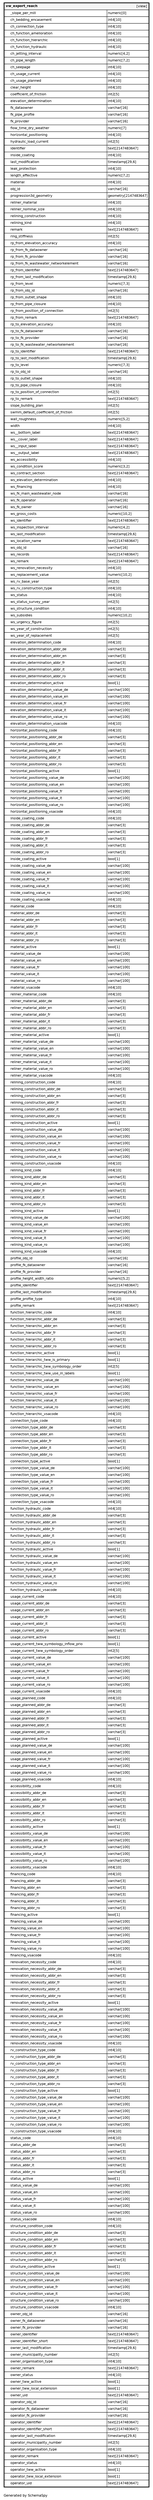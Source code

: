 digraph "oneDegreeRelationshipsDiagram" {
  graph [    rankdir="RL"    bgcolor="#ffffff"    label="\nGenerated by SchemaSpy"    labeljust="l"    nodesep="0.18"    ranksep="0.46"    fontname="Helvetica"    fontsize="11"    packmode="graph"  ];  node [    fontname="Helvetica"    fontsize="11"    shape="plaintext"  ];  edge [    arrowsize="0.8"  ];
  "vw_export_reach" [
   label=<
    <TABLE BORDER="2" CELLBORDER="1" CELLSPACING="0" BGCOLOR="#ffffff">
      <TR><TD COLSPAN="4"  BGCOLOR="#f5f5f5"><TABLE BORDER="0" CELLSPACING="0"><TR><TD ALIGN="LEFT" FIXEDSIZE="TRUE" WIDTH="122" HEIGHT="16"><B>vw_export_reach</B></TD><TD ALIGN="RIGHT">[view]</TD></TR></TABLE></TD></TR>
      <TR><TD PORT="_slope_per_mill" COLSPAN="2" ALIGN="LEFT"><TABLE BORDER="0" CELLSPACING="0" ALIGN="LEFT"><TR ALIGN="LEFT"><TD ALIGN="LEFT" FIXEDSIZE="TRUE" WIDTH="15" HEIGHT="16"></TD><TD ALIGN="LEFT" FIXEDSIZE="TRUE" WIDTH="313" HEIGHT="16">_slope_per_mill</TD></TR></TABLE></TD><TD PORT="_slope_per_mill.type" ALIGN="LEFT">numeric[0]</TD></TR>
      <TR><TD PORT="ch_bedding_encasement" COLSPAN="2" ALIGN="LEFT"><TABLE BORDER="0" CELLSPACING="0" ALIGN="LEFT"><TR ALIGN="LEFT"><TD ALIGN="LEFT" FIXEDSIZE="TRUE" WIDTH="15" HEIGHT="16"></TD><TD ALIGN="LEFT" FIXEDSIZE="TRUE" WIDTH="313" HEIGHT="16">ch_bedding_encasement</TD></TR></TABLE></TD><TD PORT="ch_bedding_encasement.type" ALIGN="LEFT">int4[10]</TD></TR>
      <TR><TD PORT="ch_connection_type" COLSPAN="2" ALIGN="LEFT"><TABLE BORDER="0" CELLSPACING="0" ALIGN="LEFT"><TR ALIGN="LEFT"><TD ALIGN="LEFT" FIXEDSIZE="TRUE" WIDTH="15" HEIGHT="16"></TD><TD ALIGN="LEFT" FIXEDSIZE="TRUE" WIDTH="313" HEIGHT="16">ch_connection_type</TD></TR></TABLE></TD><TD PORT="ch_connection_type.type" ALIGN="LEFT">int4[10]</TD></TR>
      <TR><TD PORT="ch_function_amelioration" COLSPAN="2" ALIGN="LEFT"><TABLE BORDER="0" CELLSPACING="0" ALIGN="LEFT"><TR ALIGN="LEFT"><TD ALIGN="LEFT" FIXEDSIZE="TRUE" WIDTH="15" HEIGHT="16"></TD><TD ALIGN="LEFT" FIXEDSIZE="TRUE" WIDTH="313" HEIGHT="16">ch_function_amelioration</TD></TR></TABLE></TD><TD PORT="ch_function_amelioration.type" ALIGN="LEFT">int4[10]</TD></TR>
      <TR><TD PORT="ch_function_hierarchic" COLSPAN="2" ALIGN="LEFT"><TABLE BORDER="0" CELLSPACING="0" ALIGN="LEFT"><TR ALIGN="LEFT"><TD ALIGN="LEFT" FIXEDSIZE="TRUE" WIDTH="15" HEIGHT="16"></TD><TD ALIGN="LEFT" FIXEDSIZE="TRUE" WIDTH="313" HEIGHT="16">ch_function_hierarchic</TD></TR></TABLE></TD><TD PORT="ch_function_hierarchic.type" ALIGN="LEFT">int4[10]</TD></TR>
      <TR><TD PORT="ch_function_hydraulic" COLSPAN="2" ALIGN="LEFT"><TABLE BORDER="0" CELLSPACING="0" ALIGN="LEFT"><TR ALIGN="LEFT"><TD ALIGN="LEFT" FIXEDSIZE="TRUE" WIDTH="15" HEIGHT="16"></TD><TD ALIGN="LEFT" FIXEDSIZE="TRUE" WIDTH="313" HEIGHT="16">ch_function_hydraulic</TD></TR></TABLE></TD><TD PORT="ch_function_hydraulic.type" ALIGN="LEFT">int4[10]</TD></TR>
      <TR><TD PORT="ch_jetting_interval" COLSPAN="2" ALIGN="LEFT"><TABLE BORDER="0" CELLSPACING="0" ALIGN="LEFT"><TR ALIGN="LEFT"><TD ALIGN="LEFT" FIXEDSIZE="TRUE" WIDTH="15" HEIGHT="16"></TD><TD ALIGN="LEFT" FIXEDSIZE="TRUE" WIDTH="313" HEIGHT="16">ch_jetting_interval</TD></TR></TABLE></TD><TD PORT="ch_jetting_interval.type" ALIGN="LEFT">numeric[4,2]</TD></TR>
      <TR><TD PORT="ch_pipe_length" COLSPAN="2" ALIGN="LEFT"><TABLE BORDER="0" CELLSPACING="0" ALIGN="LEFT"><TR ALIGN="LEFT"><TD ALIGN="LEFT" FIXEDSIZE="TRUE" WIDTH="15" HEIGHT="16"></TD><TD ALIGN="LEFT" FIXEDSIZE="TRUE" WIDTH="313" HEIGHT="16">ch_pipe_length</TD></TR></TABLE></TD><TD PORT="ch_pipe_length.type" ALIGN="LEFT">numeric[7,2]</TD></TR>
      <TR><TD PORT="ch_seepage" COLSPAN="2" ALIGN="LEFT"><TABLE BORDER="0" CELLSPACING="0" ALIGN="LEFT"><TR ALIGN="LEFT"><TD ALIGN="LEFT" FIXEDSIZE="TRUE" WIDTH="15" HEIGHT="16"></TD><TD ALIGN="LEFT" FIXEDSIZE="TRUE" WIDTH="313" HEIGHT="16">ch_seepage</TD></TR></TABLE></TD><TD PORT="ch_seepage.type" ALIGN="LEFT">int4[10]</TD></TR>
      <TR><TD PORT="ch_usage_current" COLSPAN="2" ALIGN="LEFT"><TABLE BORDER="0" CELLSPACING="0" ALIGN="LEFT"><TR ALIGN="LEFT"><TD ALIGN="LEFT" FIXEDSIZE="TRUE" WIDTH="15" HEIGHT="16"></TD><TD ALIGN="LEFT" FIXEDSIZE="TRUE" WIDTH="313" HEIGHT="16">ch_usage_current</TD></TR></TABLE></TD><TD PORT="ch_usage_current.type" ALIGN="LEFT">int4[10]</TD></TR>
      <TR><TD PORT="ch_usage_planned" COLSPAN="2" ALIGN="LEFT"><TABLE BORDER="0" CELLSPACING="0" ALIGN="LEFT"><TR ALIGN="LEFT"><TD ALIGN="LEFT" FIXEDSIZE="TRUE" WIDTH="15" HEIGHT="16"></TD><TD ALIGN="LEFT" FIXEDSIZE="TRUE" WIDTH="313" HEIGHT="16">ch_usage_planned</TD></TR></TABLE></TD><TD PORT="ch_usage_planned.type" ALIGN="LEFT">int4[10]</TD></TR>
      <TR><TD PORT="clear_height" COLSPAN="2" ALIGN="LEFT"><TABLE BORDER="0" CELLSPACING="0" ALIGN="LEFT"><TR ALIGN="LEFT"><TD ALIGN="LEFT" FIXEDSIZE="TRUE" WIDTH="15" HEIGHT="16"></TD><TD ALIGN="LEFT" FIXEDSIZE="TRUE" WIDTH="313" HEIGHT="16">clear_height</TD></TR></TABLE></TD><TD PORT="clear_height.type" ALIGN="LEFT">int4[10]</TD></TR>
      <TR><TD PORT="coefficient_of_friction" COLSPAN="2" ALIGN="LEFT"><TABLE BORDER="0" CELLSPACING="0" ALIGN="LEFT"><TR ALIGN="LEFT"><TD ALIGN="LEFT" FIXEDSIZE="TRUE" WIDTH="15" HEIGHT="16"></TD><TD ALIGN="LEFT" FIXEDSIZE="TRUE" WIDTH="313" HEIGHT="16">coefficient_of_friction</TD></TR></TABLE></TD><TD PORT="coefficient_of_friction.type" ALIGN="LEFT">int2[5]</TD></TR>
      <TR><TD PORT="elevation_determination" COLSPAN="2" ALIGN="LEFT"><TABLE BORDER="0" CELLSPACING="0" ALIGN="LEFT"><TR ALIGN="LEFT"><TD ALIGN="LEFT" FIXEDSIZE="TRUE" WIDTH="15" HEIGHT="16"></TD><TD ALIGN="LEFT" FIXEDSIZE="TRUE" WIDTH="313" HEIGHT="16">elevation_determination</TD></TR></TABLE></TD><TD PORT="elevation_determination.type" ALIGN="LEFT">int4[10]</TD></TR>
      <TR><TD PORT="fk_dataowner" COLSPAN="2" ALIGN="LEFT"><TABLE BORDER="0" CELLSPACING="0" ALIGN="LEFT"><TR ALIGN="LEFT"><TD ALIGN="LEFT" FIXEDSIZE="TRUE" WIDTH="15" HEIGHT="16"></TD><TD ALIGN="LEFT" FIXEDSIZE="TRUE" WIDTH="313" HEIGHT="16">fk_dataowner</TD></TR></TABLE></TD><TD PORT="fk_dataowner.type" ALIGN="LEFT">varchar[16]</TD></TR>
      <TR><TD PORT="fk_pipe_profile" COLSPAN="2" ALIGN="LEFT"><TABLE BORDER="0" CELLSPACING="0" ALIGN="LEFT"><TR ALIGN="LEFT"><TD ALIGN="LEFT" FIXEDSIZE="TRUE" WIDTH="15" HEIGHT="16"></TD><TD ALIGN="LEFT" FIXEDSIZE="TRUE" WIDTH="313" HEIGHT="16">fk_pipe_profile</TD></TR></TABLE></TD><TD PORT="fk_pipe_profile.type" ALIGN="LEFT">varchar[16]</TD></TR>
      <TR><TD PORT="fk_provider" COLSPAN="2" ALIGN="LEFT"><TABLE BORDER="0" CELLSPACING="0" ALIGN="LEFT"><TR ALIGN="LEFT"><TD ALIGN="LEFT" FIXEDSIZE="TRUE" WIDTH="15" HEIGHT="16"></TD><TD ALIGN="LEFT" FIXEDSIZE="TRUE" WIDTH="313" HEIGHT="16">fk_provider</TD></TR></TABLE></TD><TD PORT="fk_provider.type" ALIGN="LEFT">varchar[16]</TD></TR>
      <TR><TD PORT="flow_time_dry_weather" COLSPAN="2" ALIGN="LEFT"><TABLE BORDER="0" CELLSPACING="0" ALIGN="LEFT"><TR ALIGN="LEFT"><TD ALIGN="LEFT" FIXEDSIZE="TRUE" WIDTH="15" HEIGHT="16"></TD><TD ALIGN="LEFT" FIXEDSIZE="TRUE" WIDTH="313" HEIGHT="16">flow_time_dry_weather</TD></TR></TABLE></TD><TD PORT="flow_time_dry_weather.type" ALIGN="LEFT">numeric[7]</TD></TR>
      <TR><TD PORT="horizontal_positioning" COLSPAN="2" ALIGN="LEFT"><TABLE BORDER="0" CELLSPACING="0" ALIGN="LEFT"><TR ALIGN="LEFT"><TD ALIGN="LEFT" FIXEDSIZE="TRUE" WIDTH="15" HEIGHT="16"></TD><TD ALIGN="LEFT" FIXEDSIZE="TRUE" WIDTH="313" HEIGHT="16">horizontal_positioning</TD></TR></TABLE></TD><TD PORT="horizontal_positioning.type" ALIGN="LEFT">int4[10]</TD></TR>
      <TR><TD PORT="hydraulic_load_current" COLSPAN="2" ALIGN="LEFT"><TABLE BORDER="0" CELLSPACING="0" ALIGN="LEFT"><TR ALIGN="LEFT"><TD ALIGN="LEFT" FIXEDSIZE="TRUE" WIDTH="15" HEIGHT="16"></TD><TD ALIGN="LEFT" FIXEDSIZE="TRUE" WIDTH="313" HEIGHT="16">hydraulic_load_current</TD></TR></TABLE></TD><TD PORT="hydraulic_load_current.type" ALIGN="LEFT">int2[5]</TD></TR>
      <TR><TD PORT="identifier" COLSPAN="2" ALIGN="LEFT"><TABLE BORDER="0" CELLSPACING="0" ALIGN="LEFT"><TR ALIGN="LEFT"><TD ALIGN="LEFT" FIXEDSIZE="TRUE" WIDTH="15" HEIGHT="16"></TD><TD ALIGN="LEFT" FIXEDSIZE="TRUE" WIDTH="313" HEIGHT="16">identifier</TD></TR></TABLE></TD><TD PORT="identifier.type" ALIGN="LEFT">text[2147483647]</TD></TR>
      <TR><TD PORT="inside_coating" COLSPAN="2" ALIGN="LEFT"><TABLE BORDER="0" CELLSPACING="0" ALIGN="LEFT"><TR ALIGN="LEFT"><TD ALIGN="LEFT" FIXEDSIZE="TRUE" WIDTH="15" HEIGHT="16"></TD><TD ALIGN="LEFT" FIXEDSIZE="TRUE" WIDTH="313" HEIGHT="16">inside_coating</TD></TR></TABLE></TD><TD PORT="inside_coating.type" ALIGN="LEFT">int4[10]</TD></TR>
      <TR><TD PORT="last_modification" COLSPAN="2" ALIGN="LEFT"><TABLE BORDER="0" CELLSPACING="0" ALIGN="LEFT"><TR ALIGN="LEFT"><TD ALIGN="LEFT" FIXEDSIZE="TRUE" WIDTH="15" HEIGHT="16"></TD><TD ALIGN="LEFT" FIXEDSIZE="TRUE" WIDTH="313" HEIGHT="16">last_modification</TD></TR></TABLE></TD><TD PORT="last_modification.type" ALIGN="LEFT">timestamp[29,6]</TD></TR>
      <TR><TD PORT="leak_protection" COLSPAN="2" ALIGN="LEFT"><TABLE BORDER="0" CELLSPACING="0" ALIGN="LEFT"><TR ALIGN="LEFT"><TD ALIGN="LEFT" FIXEDSIZE="TRUE" WIDTH="15" HEIGHT="16"></TD><TD ALIGN="LEFT" FIXEDSIZE="TRUE" WIDTH="313" HEIGHT="16">leak_protection</TD></TR></TABLE></TD><TD PORT="leak_protection.type" ALIGN="LEFT">int4[10]</TD></TR>
      <TR><TD PORT="length_effective" COLSPAN="2" ALIGN="LEFT"><TABLE BORDER="0" CELLSPACING="0" ALIGN="LEFT"><TR ALIGN="LEFT"><TD ALIGN="LEFT" FIXEDSIZE="TRUE" WIDTH="15" HEIGHT="16"></TD><TD ALIGN="LEFT" FIXEDSIZE="TRUE" WIDTH="313" HEIGHT="16">length_effective</TD></TR></TABLE></TD><TD PORT="length_effective.type" ALIGN="LEFT">numeric[7,2]</TD></TR>
      <TR><TD PORT="material" COLSPAN="2" ALIGN="LEFT"><TABLE BORDER="0" CELLSPACING="0" ALIGN="LEFT"><TR ALIGN="LEFT"><TD ALIGN="LEFT" FIXEDSIZE="TRUE" WIDTH="15" HEIGHT="16"></TD><TD ALIGN="LEFT" FIXEDSIZE="TRUE" WIDTH="313" HEIGHT="16">material</TD></TR></TABLE></TD><TD PORT="material.type" ALIGN="LEFT">int4[10]</TD></TR>
      <TR><TD PORT="obj_id" COLSPAN="2" ALIGN="LEFT"><TABLE BORDER="0" CELLSPACING="0" ALIGN="LEFT"><TR ALIGN="LEFT"><TD ALIGN="LEFT" FIXEDSIZE="TRUE" WIDTH="15" HEIGHT="16"></TD><TD ALIGN="LEFT" FIXEDSIZE="TRUE" WIDTH="313" HEIGHT="16">obj_id</TD></TR></TABLE></TD><TD PORT="obj_id.type" ALIGN="LEFT">varchar[16]</TD></TR>
      <TR><TD PORT="progression3d_geometry" COLSPAN="2" ALIGN="LEFT"><TABLE BORDER="0" CELLSPACING="0" ALIGN="LEFT"><TR ALIGN="LEFT"><TD ALIGN="LEFT" FIXEDSIZE="TRUE" WIDTH="15" HEIGHT="16"></TD><TD ALIGN="LEFT" FIXEDSIZE="TRUE" WIDTH="313" HEIGHT="16">progression3d_geometry</TD></TR></TABLE></TD><TD PORT="progression3d_geometry.type" ALIGN="LEFT">geometry[2147483647]</TD></TR>
      <TR><TD PORT="reliner_material" COLSPAN="2" ALIGN="LEFT"><TABLE BORDER="0" CELLSPACING="0" ALIGN="LEFT"><TR ALIGN="LEFT"><TD ALIGN="LEFT" FIXEDSIZE="TRUE" WIDTH="15" HEIGHT="16"></TD><TD ALIGN="LEFT" FIXEDSIZE="TRUE" WIDTH="313" HEIGHT="16">reliner_material</TD></TR></TABLE></TD><TD PORT="reliner_material.type" ALIGN="LEFT">int4[10]</TD></TR>
      <TR><TD PORT="reliner_nominal_size" COLSPAN="2" ALIGN="LEFT"><TABLE BORDER="0" CELLSPACING="0" ALIGN="LEFT"><TR ALIGN="LEFT"><TD ALIGN="LEFT" FIXEDSIZE="TRUE" WIDTH="15" HEIGHT="16"></TD><TD ALIGN="LEFT" FIXEDSIZE="TRUE" WIDTH="313" HEIGHT="16">reliner_nominal_size</TD></TR></TABLE></TD><TD PORT="reliner_nominal_size.type" ALIGN="LEFT">int4[10]</TD></TR>
      <TR><TD PORT="relining_construction" COLSPAN="2" ALIGN="LEFT"><TABLE BORDER="0" CELLSPACING="0" ALIGN="LEFT"><TR ALIGN="LEFT"><TD ALIGN="LEFT" FIXEDSIZE="TRUE" WIDTH="15" HEIGHT="16"></TD><TD ALIGN="LEFT" FIXEDSIZE="TRUE" WIDTH="313" HEIGHT="16">relining_construction</TD></TR></TABLE></TD><TD PORT="relining_construction.type" ALIGN="LEFT">int4[10]</TD></TR>
      <TR><TD PORT="relining_kind" COLSPAN="2" ALIGN="LEFT"><TABLE BORDER="0" CELLSPACING="0" ALIGN="LEFT"><TR ALIGN="LEFT"><TD ALIGN="LEFT" FIXEDSIZE="TRUE" WIDTH="15" HEIGHT="16"></TD><TD ALIGN="LEFT" FIXEDSIZE="TRUE" WIDTH="313" HEIGHT="16">relining_kind</TD></TR></TABLE></TD><TD PORT="relining_kind.type" ALIGN="LEFT">int4[10]</TD></TR>
      <TR><TD PORT="remark" COLSPAN="2" ALIGN="LEFT"><TABLE BORDER="0" CELLSPACING="0" ALIGN="LEFT"><TR ALIGN="LEFT"><TD ALIGN="LEFT" FIXEDSIZE="TRUE" WIDTH="15" HEIGHT="16"></TD><TD ALIGN="LEFT" FIXEDSIZE="TRUE" WIDTH="313" HEIGHT="16">remark</TD></TR></TABLE></TD><TD PORT="remark.type" ALIGN="LEFT">text[2147483647]</TD></TR>
      <TR><TD PORT="ring_stiffness" COLSPAN="2" ALIGN="LEFT"><TABLE BORDER="0" CELLSPACING="0" ALIGN="LEFT"><TR ALIGN="LEFT"><TD ALIGN="LEFT" FIXEDSIZE="TRUE" WIDTH="15" HEIGHT="16"></TD><TD ALIGN="LEFT" FIXEDSIZE="TRUE" WIDTH="313" HEIGHT="16">ring_stiffness</TD></TR></TABLE></TD><TD PORT="ring_stiffness.type" ALIGN="LEFT">int2[5]</TD></TR>
      <TR><TD PORT="rp_from_elevation_accuracy" COLSPAN="2" ALIGN="LEFT"><TABLE BORDER="0" CELLSPACING="0" ALIGN="LEFT"><TR ALIGN="LEFT"><TD ALIGN="LEFT" FIXEDSIZE="TRUE" WIDTH="15" HEIGHT="16"></TD><TD ALIGN="LEFT" FIXEDSIZE="TRUE" WIDTH="313" HEIGHT="16">rp_from_elevation_accuracy</TD></TR></TABLE></TD><TD PORT="rp_from_elevation_accuracy.type" ALIGN="LEFT">int4[10]</TD></TR>
      <TR><TD PORT="rp_from_fk_dataowner" COLSPAN="2" ALIGN="LEFT"><TABLE BORDER="0" CELLSPACING="0" ALIGN="LEFT"><TR ALIGN="LEFT"><TD ALIGN="LEFT" FIXEDSIZE="TRUE" WIDTH="15" HEIGHT="16"></TD><TD ALIGN="LEFT" FIXEDSIZE="TRUE" WIDTH="313" HEIGHT="16">rp_from_fk_dataowner</TD></TR></TABLE></TD><TD PORT="rp_from_fk_dataowner.type" ALIGN="LEFT">varchar[16]</TD></TR>
      <TR><TD PORT="rp_from_fk_provider" COLSPAN="2" ALIGN="LEFT"><TABLE BORDER="0" CELLSPACING="0" ALIGN="LEFT"><TR ALIGN="LEFT"><TD ALIGN="LEFT" FIXEDSIZE="TRUE" WIDTH="15" HEIGHT="16"></TD><TD ALIGN="LEFT" FIXEDSIZE="TRUE" WIDTH="313" HEIGHT="16">rp_from_fk_provider</TD></TR></TABLE></TD><TD PORT="rp_from_fk_provider.type" ALIGN="LEFT">varchar[16]</TD></TR>
      <TR><TD PORT="rp_from_fk_wastewater_networkelement" COLSPAN="2" ALIGN="LEFT"><TABLE BORDER="0" CELLSPACING="0" ALIGN="LEFT"><TR ALIGN="LEFT"><TD ALIGN="LEFT" FIXEDSIZE="TRUE" WIDTH="15" HEIGHT="16"></TD><TD ALIGN="LEFT" FIXEDSIZE="TRUE" WIDTH="313" HEIGHT="16">rp_from_fk_wastewater_networkelement</TD></TR></TABLE></TD><TD PORT="rp_from_fk_wastewater_networkelement.type" ALIGN="LEFT">varchar[16]</TD></TR>
      <TR><TD PORT="rp_from_identifier" COLSPAN="2" ALIGN="LEFT"><TABLE BORDER="0" CELLSPACING="0" ALIGN="LEFT"><TR ALIGN="LEFT"><TD ALIGN="LEFT" FIXEDSIZE="TRUE" WIDTH="15" HEIGHT="16"></TD><TD ALIGN="LEFT" FIXEDSIZE="TRUE" WIDTH="313" HEIGHT="16">rp_from_identifier</TD></TR></TABLE></TD><TD PORT="rp_from_identifier.type" ALIGN="LEFT">text[2147483647]</TD></TR>
      <TR><TD PORT="rp_from_last_modification" COLSPAN="2" ALIGN="LEFT"><TABLE BORDER="0" CELLSPACING="0" ALIGN="LEFT"><TR ALIGN="LEFT"><TD ALIGN="LEFT" FIXEDSIZE="TRUE" WIDTH="15" HEIGHT="16"></TD><TD ALIGN="LEFT" FIXEDSIZE="TRUE" WIDTH="313" HEIGHT="16">rp_from_last_modification</TD></TR></TABLE></TD><TD PORT="rp_from_last_modification.type" ALIGN="LEFT">timestamp[29,6]</TD></TR>
      <TR><TD PORT="rp_from_level" COLSPAN="2" ALIGN="LEFT"><TABLE BORDER="0" CELLSPACING="0" ALIGN="LEFT"><TR ALIGN="LEFT"><TD ALIGN="LEFT" FIXEDSIZE="TRUE" WIDTH="15" HEIGHT="16"></TD><TD ALIGN="LEFT" FIXEDSIZE="TRUE" WIDTH="313" HEIGHT="16">rp_from_level</TD></TR></TABLE></TD><TD PORT="rp_from_level.type" ALIGN="LEFT">numeric[7,3]</TD></TR>
      <TR><TD PORT="rp_from_obj_id" COLSPAN="2" ALIGN="LEFT"><TABLE BORDER="0" CELLSPACING="0" ALIGN="LEFT"><TR ALIGN="LEFT"><TD ALIGN="LEFT" FIXEDSIZE="TRUE" WIDTH="15" HEIGHT="16"></TD><TD ALIGN="LEFT" FIXEDSIZE="TRUE" WIDTH="313" HEIGHT="16">rp_from_obj_id</TD></TR></TABLE></TD><TD PORT="rp_from_obj_id.type" ALIGN="LEFT">varchar[16]</TD></TR>
      <TR><TD PORT="rp_from_outlet_shape" COLSPAN="2" ALIGN="LEFT"><TABLE BORDER="0" CELLSPACING="0" ALIGN="LEFT"><TR ALIGN="LEFT"><TD ALIGN="LEFT" FIXEDSIZE="TRUE" WIDTH="15" HEIGHT="16"></TD><TD ALIGN="LEFT" FIXEDSIZE="TRUE" WIDTH="313" HEIGHT="16">rp_from_outlet_shape</TD></TR></TABLE></TD><TD PORT="rp_from_outlet_shape.type" ALIGN="LEFT">int4[10]</TD></TR>
      <TR><TD PORT="rp_from_pipe_closure" COLSPAN="2" ALIGN="LEFT"><TABLE BORDER="0" CELLSPACING="0" ALIGN="LEFT"><TR ALIGN="LEFT"><TD ALIGN="LEFT" FIXEDSIZE="TRUE" WIDTH="15" HEIGHT="16"></TD><TD ALIGN="LEFT" FIXEDSIZE="TRUE" WIDTH="313" HEIGHT="16">rp_from_pipe_closure</TD></TR></TABLE></TD><TD PORT="rp_from_pipe_closure.type" ALIGN="LEFT">int4[10]</TD></TR>
      <TR><TD PORT="rp_from_position_of_connection" COLSPAN="2" ALIGN="LEFT"><TABLE BORDER="0" CELLSPACING="0" ALIGN="LEFT"><TR ALIGN="LEFT"><TD ALIGN="LEFT" FIXEDSIZE="TRUE" WIDTH="15" HEIGHT="16"></TD><TD ALIGN="LEFT" FIXEDSIZE="TRUE" WIDTH="313" HEIGHT="16">rp_from_position_of_connection</TD></TR></TABLE></TD><TD PORT="rp_from_position_of_connection.type" ALIGN="LEFT">int2[5]</TD></TR>
      <TR><TD PORT="rp_from_remark" COLSPAN="2" ALIGN="LEFT"><TABLE BORDER="0" CELLSPACING="0" ALIGN="LEFT"><TR ALIGN="LEFT"><TD ALIGN="LEFT" FIXEDSIZE="TRUE" WIDTH="15" HEIGHT="16"></TD><TD ALIGN="LEFT" FIXEDSIZE="TRUE" WIDTH="313" HEIGHT="16">rp_from_remark</TD></TR></TABLE></TD><TD PORT="rp_from_remark.type" ALIGN="LEFT">text[2147483647]</TD></TR>
      <TR><TD PORT="rp_to_elevation_accuracy" COLSPAN="2" ALIGN="LEFT"><TABLE BORDER="0" CELLSPACING="0" ALIGN="LEFT"><TR ALIGN="LEFT"><TD ALIGN="LEFT" FIXEDSIZE="TRUE" WIDTH="15" HEIGHT="16"></TD><TD ALIGN="LEFT" FIXEDSIZE="TRUE" WIDTH="313" HEIGHT="16">rp_to_elevation_accuracy</TD></TR></TABLE></TD><TD PORT="rp_to_elevation_accuracy.type" ALIGN="LEFT">int4[10]</TD></TR>
      <TR><TD PORT="rp_to_fk_dataowner" COLSPAN="2" ALIGN="LEFT"><TABLE BORDER="0" CELLSPACING="0" ALIGN="LEFT"><TR ALIGN="LEFT"><TD ALIGN="LEFT" FIXEDSIZE="TRUE" WIDTH="15" HEIGHT="16"></TD><TD ALIGN="LEFT" FIXEDSIZE="TRUE" WIDTH="313" HEIGHT="16">rp_to_fk_dataowner</TD></TR></TABLE></TD><TD PORT="rp_to_fk_dataowner.type" ALIGN="LEFT">varchar[16]</TD></TR>
      <TR><TD PORT="rp_to_fk_provider" COLSPAN="2" ALIGN="LEFT"><TABLE BORDER="0" CELLSPACING="0" ALIGN="LEFT"><TR ALIGN="LEFT"><TD ALIGN="LEFT" FIXEDSIZE="TRUE" WIDTH="15" HEIGHT="16"></TD><TD ALIGN="LEFT" FIXEDSIZE="TRUE" WIDTH="313" HEIGHT="16">rp_to_fk_provider</TD></TR></TABLE></TD><TD PORT="rp_to_fk_provider.type" ALIGN="LEFT">varchar[16]</TD></TR>
      <TR><TD PORT="rp_to_fk_wastewater_networkelement" COLSPAN="2" ALIGN="LEFT"><TABLE BORDER="0" CELLSPACING="0" ALIGN="LEFT"><TR ALIGN="LEFT"><TD ALIGN="LEFT" FIXEDSIZE="TRUE" WIDTH="15" HEIGHT="16"></TD><TD ALIGN="LEFT" FIXEDSIZE="TRUE" WIDTH="313" HEIGHT="16">rp_to_fk_wastewater_networkelement</TD></TR></TABLE></TD><TD PORT="rp_to_fk_wastewater_networkelement.type" ALIGN="LEFT">varchar[16]</TD></TR>
      <TR><TD PORT="rp_to_identifier" COLSPAN="2" ALIGN="LEFT"><TABLE BORDER="0" CELLSPACING="0" ALIGN="LEFT"><TR ALIGN="LEFT"><TD ALIGN="LEFT" FIXEDSIZE="TRUE" WIDTH="15" HEIGHT="16"></TD><TD ALIGN="LEFT" FIXEDSIZE="TRUE" WIDTH="313" HEIGHT="16">rp_to_identifier</TD></TR></TABLE></TD><TD PORT="rp_to_identifier.type" ALIGN="LEFT">text[2147483647]</TD></TR>
      <TR><TD PORT="rp_to_last_modification" COLSPAN="2" ALIGN="LEFT"><TABLE BORDER="0" CELLSPACING="0" ALIGN="LEFT"><TR ALIGN="LEFT"><TD ALIGN="LEFT" FIXEDSIZE="TRUE" WIDTH="15" HEIGHT="16"></TD><TD ALIGN="LEFT" FIXEDSIZE="TRUE" WIDTH="313" HEIGHT="16">rp_to_last_modification</TD></TR></TABLE></TD><TD PORT="rp_to_last_modification.type" ALIGN="LEFT">timestamp[29,6]</TD></TR>
      <TR><TD PORT="rp_to_level" COLSPAN="2" ALIGN="LEFT"><TABLE BORDER="0" CELLSPACING="0" ALIGN="LEFT"><TR ALIGN="LEFT"><TD ALIGN="LEFT" FIXEDSIZE="TRUE" WIDTH="15" HEIGHT="16"></TD><TD ALIGN="LEFT" FIXEDSIZE="TRUE" WIDTH="313" HEIGHT="16">rp_to_level</TD></TR></TABLE></TD><TD PORT="rp_to_level.type" ALIGN="LEFT">numeric[7,3]</TD></TR>
      <TR><TD PORT="rp_to_obj_id" COLSPAN="2" ALIGN="LEFT"><TABLE BORDER="0" CELLSPACING="0" ALIGN="LEFT"><TR ALIGN="LEFT"><TD ALIGN="LEFT" FIXEDSIZE="TRUE" WIDTH="15" HEIGHT="16"></TD><TD ALIGN="LEFT" FIXEDSIZE="TRUE" WIDTH="313" HEIGHT="16">rp_to_obj_id</TD></TR></TABLE></TD><TD PORT="rp_to_obj_id.type" ALIGN="LEFT">varchar[16]</TD></TR>
      <TR><TD PORT="rp_to_outlet_shape" COLSPAN="2" ALIGN="LEFT"><TABLE BORDER="0" CELLSPACING="0" ALIGN="LEFT"><TR ALIGN="LEFT"><TD ALIGN="LEFT" FIXEDSIZE="TRUE" WIDTH="15" HEIGHT="16"></TD><TD ALIGN="LEFT" FIXEDSIZE="TRUE" WIDTH="313" HEIGHT="16">rp_to_outlet_shape</TD></TR></TABLE></TD><TD PORT="rp_to_outlet_shape.type" ALIGN="LEFT">int4[10]</TD></TR>
      <TR><TD PORT="rp_to_pipe_closure" COLSPAN="2" ALIGN="LEFT"><TABLE BORDER="0" CELLSPACING="0" ALIGN="LEFT"><TR ALIGN="LEFT"><TD ALIGN="LEFT" FIXEDSIZE="TRUE" WIDTH="15" HEIGHT="16"></TD><TD ALIGN="LEFT" FIXEDSIZE="TRUE" WIDTH="313" HEIGHT="16">rp_to_pipe_closure</TD></TR></TABLE></TD><TD PORT="rp_to_pipe_closure.type" ALIGN="LEFT">int4[10]</TD></TR>
      <TR><TD PORT="rp_to_position_of_connection" COLSPAN="2" ALIGN="LEFT"><TABLE BORDER="0" CELLSPACING="0" ALIGN="LEFT"><TR ALIGN="LEFT"><TD ALIGN="LEFT" FIXEDSIZE="TRUE" WIDTH="15" HEIGHT="16"></TD><TD ALIGN="LEFT" FIXEDSIZE="TRUE" WIDTH="313" HEIGHT="16">rp_to_position_of_connection</TD></TR></TABLE></TD><TD PORT="rp_to_position_of_connection.type" ALIGN="LEFT">int2[5]</TD></TR>
      <TR><TD PORT="rp_to_remark" COLSPAN="2" ALIGN="LEFT"><TABLE BORDER="0" CELLSPACING="0" ALIGN="LEFT"><TR ALIGN="LEFT"><TD ALIGN="LEFT" FIXEDSIZE="TRUE" WIDTH="15" HEIGHT="16"></TD><TD ALIGN="LEFT" FIXEDSIZE="TRUE" WIDTH="313" HEIGHT="16">rp_to_remark</TD></TR></TABLE></TD><TD PORT="rp_to_remark.type" ALIGN="LEFT">text[2147483647]</TD></TR>
      <TR><TD PORT="slope_building_plan" COLSPAN="2" ALIGN="LEFT"><TABLE BORDER="0" CELLSPACING="0" ALIGN="LEFT"><TR ALIGN="LEFT"><TD ALIGN="LEFT" FIXEDSIZE="TRUE" WIDTH="15" HEIGHT="16"></TD><TD ALIGN="LEFT" FIXEDSIZE="TRUE" WIDTH="313" HEIGHT="16">slope_building_plan</TD></TR></TABLE></TD><TD PORT="slope_building_plan.type" ALIGN="LEFT">int2[5]</TD></TR>
      <TR><TD PORT="swmm_default_coefficient_of_friction" COLSPAN="2" ALIGN="LEFT"><TABLE BORDER="0" CELLSPACING="0" ALIGN="LEFT"><TR ALIGN="LEFT"><TD ALIGN="LEFT" FIXEDSIZE="TRUE" WIDTH="15" HEIGHT="16"></TD><TD ALIGN="LEFT" FIXEDSIZE="TRUE" WIDTH="313" HEIGHT="16">swmm_default_coefficient_of_friction</TD></TR></TABLE></TD><TD PORT="swmm_default_coefficient_of_friction.type" ALIGN="LEFT">int2[5]</TD></TR>
      <TR><TD PORT="wall_roughness" COLSPAN="2" ALIGN="LEFT"><TABLE BORDER="0" CELLSPACING="0" ALIGN="LEFT"><TR ALIGN="LEFT"><TD ALIGN="LEFT" FIXEDSIZE="TRUE" WIDTH="15" HEIGHT="16"></TD><TD ALIGN="LEFT" FIXEDSIZE="TRUE" WIDTH="313" HEIGHT="16">wall_roughness</TD></TR></TABLE></TD><TD PORT="wall_roughness.type" ALIGN="LEFT">numeric[5,2]</TD></TR>
      <TR><TD PORT="width" COLSPAN="2" ALIGN="LEFT"><TABLE BORDER="0" CELLSPACING="0" ALIGN="LEFT"><TR ALIGN="LEFT"><TD ALIGN="LEFT" FIXEDSIZE="TRUE" WIDTH="15" HEIGHT="16"></TD><TD ALIGN="LEFT" FIXEDSIZE="TRUE" WIDTH="313" HEIGHT="16">width</TD></TR></TABLE></TD><TD PORT="width.type" ALIGN="LEFT">int4[10]</TD></TR>
      <TR><TD PORT="ws__bottom_label" COLSPAN="2" ALIGN="LEFT"><TABLE BORDER="0" CELLSPACING="0" ALIGN="LEFT"><TR ALIGN="LEFT"><TD ALIGN="LEFT" FIXEDSIZE="TRUE" WIDTH="15" HEIGHT="16"></TD><TD ALIGN="LEFT" FIXEDSIZE="TRUE" WIDTH="313" HEIGHT="16">ws__bottom_label</TD></TR></TABLE></TD><TD PORT="ws__bottom_label.type" ALIGN="LEFT">text[2147483647]</TD></TR>
      <TR><TD PORT="ws__cover_label" COLSPAN="2" ALIGN="LEFT"><TABLE BORDER="0" CELLSPACING="0" ALIGN="LEFT"><TR ALIGN="LEFT"><TD ALIGN="LEFT" FIXEDSIZE="TRUE" WIDTH="15" HEIGHT="16"></TD><TD ALIGN="LEFT" FIXEDSIZE="TRUE" WIDTH="313" HEIGHT="16">ws__cover_label</TD></TR></TABLE></TD><TD PORT="ws__cover_label.type" ALIGN="LEFT">text[2147483647]</TD></TR>
      <TR><TD PORT="ws__input_label" COLSPAN="2" ALIGN="LEFT"><TABLE BORDER="0" CELLSPACING="0" ALIGN="LEFT"><TR ALIGN="LEFT"><TD ALIGN="LEFT" FIXEDSIZE="TRUE" WIDTH="15" HEIGHT="16"></TD><TD ALIGN="LEFT" FIXEDSIZE="TRUE" WIDTH="313" HEIGHT="16">ws__input_label</TD></TR></TABLE></TD><TD PORT="ws__input_label.type" ALIGN="LEFT">text[2147483647]</TD></TR>
      <TR><TD PORT="ws__output_label" COLSPAN="2" ALIGN="LEFT"><TABLE BORDER="0" CELLSPACING="0" ALIGN="LEFT"><TR ALIGN="LEFT"><TD ALIGN="LEFT" FIXEDSIZE="TRUE" WIDTH="15" HEIGHT="16"></TD><TD ALIGN="LEFT" FIXEDSIZE="TRUE" WIDTH="313" HEIGHT="16">ws__output_label</TD></TR></TABLE></TD><TD PORT="ws__output_label.type" ALIGN="LEFT">text[2147483647]</TD></TR>
      <TR><TD PORT="ws_accessibility" COLSPAN="2" ALIGN="LEFT"><TABLE BORDER="0" CELLSPACING="0" ALIGN="LEFT"><TR ALIGN="LEFT"><TD ALIGN="LEFT" FIXEDSIZE="TRUE" WIDTH="15" HEIGHT="16"></TD><TD ALIGN="LEFT" FIXEDSIZE="TRUE" WIDTH="313" HEIGHT="16">ws_accessibility</TD></TR></TABLE></TD><TD PORT="ws_accessibility.type" ALIGN="LEFT">int4[10]</TD></TR>
      <TR><TD PORT="ws_condition_score" COLSPAN="2" ALIGN="LEFT"><TABLE BORDER="0" CELLSPACING="0" ALIGN="LEFT"><TR ALIGN="LEFT"><TD ALIGN="LEFT" FIXEDSIZE="TRUE" WIDTH="15" HEIGHT="16"></TD><TD ALIGN="LEFT" FIXEDSIZE="TRUE" WIDTH="313" HEIGHT="16">ws_condition_score</TD></TR></TABLE></TD><TD PORT="ws_condition_score.type" ALIGN="LEFT">numeric[3,2]</TD></TR>
      <TR><TD PORT="ws_contract_section" COLSPAN="2" ALIGN="LEFT"><TABLE BORDER="0" CELLSPACING="0" ALIGN="LEFT"><TR ALIGN="LEFT"><TD ALIGN="LEFT" FIXEDSIZE="TRUE" WIDTH="15" HEIGHT="16"></TD><TD ALIGN="LEFT" FIXEDSIZE="TRUE" WIDTH="313" HEIGHT="16">ws_contract_section</TD></TR></TABLE></TD><TD PORT="ws_contract_section.type" ALIGN="LEFT">text[2147483647]</TD></TR>
      <TR><TD PORT="ws_elevation_determination" COLSPAN="2" ALIGN="LEFT"><TABLE BORDER="0" CELLSPACING="0" ALIGN="LEFT"><TR ALIGN="LEFT"><TD ALIGN="LEFT" FIXEDSIZE="TRUE" WIDTH="15" HEIGHT="16"></TD><TD ALIGN="LEFT" FIXEDSIZE="TRUE" WIDTH="313" HEIGHT="16">ws_elevation_determination</TD></TR></TABLE></TD><TD PORT="ws_elevation_determination.type" ALIGN="LEFT">int4[10]</TD></TR>
      <TR><TD PORT="ws_financing" COLSPAN="2" ALIGN="LEFT"><TABLE BORDER="0" CELLSPACING="0" ALIGN="LEFT"><TR ALIGN="LEFT"><TD ALIGN="LEFT" FIXEDSIZE="TRUE" WIDTH="15" HEIGHT="16"></TD><TD ALIGN="LEFT" FIXEDSIZE="TRUE" WIDTH="313" HEIGHT="16">ws_financing</TD></TR></TABLE></TD><TD PORT="ws_financing.type" ALIGN="LEFT">int4[10]</TD></TR>
      <TR><TD PORT="ws_fk_main_wastewater_node" COLSPAN="2" ALIGN="LEFT"><TABLE BORDER="0" CELLSPACING="0" ALIGN="LEFT"><TR ALIGN="LEFT"><TD ALIGN="LEFT" FIXEDSIZE="TRUE" WIDTH="15" HEIGHT="16"></TD><TD ALIGN="LEFT" FIXEDSIZE="TRUE" WIDTH="313" HEIGHT="16">ws_fk_main_wastewater_node</TD></TR></TABLE></TD><TD PORT="ws_fk_main_wastewater_node.type" ALIGN="LEFT">varchar[16]</TD></TR>
      <TR><TD PORT="ws_fk_operator" COLSPAN="2" ALIGN="LEFT"><TABLE BORDER="0" CELLSPACING="0" ALIGN="LEFT"><TR ALIGN="LEFT"><TD ALIGN="LEFT" FIXEDSIZE="TRUE" WIDTH="15" HEIGHT="16"></TD><TD ALIGN="LEFT" FIXEDSIZE="TRUE" WIDTH="313" HEIGHT="16">ws_fk_operator</TD></TR></TABLE></TD><TD PORT="ws_fk_operator.type" ALIGN="LEFT">varchar[16]</TD></TR>
      <TR><TD PORT="ws_fk_owner" COLSPAN="2" ALIGN="LEFT"><TABLE BORDER="0" CELLSPACING="0" ALIGN="LEFT"><TR ALIGN="LEFT"><TD ALIGN="LEFT" FIXEDSIZE="TRUE" WIDTH="15" HEIGHT="16"></TD><TD ALIGN="LEFT" FIXEDSIZE="TRUE" WIDTH="313" HEIGHT="16">ws_fk_owner</TD></TR></TABLE></TD><TD PORT="ws_fk_owner.type" ALIGN="LEFT">varchar[16]</TD></TR>
      <TR><TD PORT="ws_gross_costs" COLSPAN="2" ALIGN="LEFT"><TABLE BORDER="0" CELLSPACING="0" ALIGN="LEFT"><TR ALIGN="LEFT"><TD ALIGN="LEFT" FIXEDSIZE="TRUE" WIDTH="15" HEIGHT="16"></TD><TD ALIGN="LEFT" FIXEDSIZE="TRUE" WIDTH="313" HEIGHT="16">ws_gross_costs</TD></TR></TABLE></TD><TD PORT="ws_gross_costs.type" ALIGN="LEFT">numeric[10,2]</TD></TR>
      <TR><TD PORT="ws_identifier" COLSPAN="2" ALIGN="LEFT"><TABLE BORDER="0" CELLSPACING="0" ALIGN="LEFT"><TR ALIGN="LEFT"><TD ALIGN="LEFT" FIXEDSIZE="TRUE" WIDTH="15" HEIGHT="16"></TD><TD ALIGN="LEFT" FIXEDSIZE="TRUE" WIDTH="313" HEIGHT="16">ws_identifier</TD></TR></TABLE></TD><TD PORT="ws_identifier.type" ALIGN="LEFT">text[2147483647]</TD></TR>
      <TR><TD PORT="ws_inspection_interval" COLSPAN="2" ALIGN="LEFT"><TABLE BORDER="0" CELLSPACING="0" ALIGN="LEFT"><TR ALIGN="LEFT"><TD ALIGN="LEFT" FIXEDSIZE="TRUE" WIDTH="15" HEIGHT="16"></TD><TD ALIGN="LEFT" FIXEDSIZE="TRUE" WIDTH="313" HEIGHT="16">ws_inspection_interval</TD></TR></TABLE></TD><TD PORT="ws_inspection_interval.type" ALIGN="LEFT">numeric[4,2]</TD></TR>
      <TR><TD PORT="ws_last_modification" COLSPAN="2" ALIGN="LEFT"><TABLE BORDER="0" CELLSPACING="0" ALIGN="LEFT"><TR ALIGN="LEFT"><TD ALIGN="LEFT" FIXEDSIZE="TRUE" WIDTH="15" HEIGHT="16"></TD><TD ALIGN="LEFT" FIXEDSIZE="TRUE" WIDTH="313" HEIGHT="16">ws_last_modification</TD></TR></TABLE></TD><TD PORT="ws_last_modification.type" ALIGN="LEFT">timestamp[29,6]</TD></TR>
      <TR><TD PORT="ws_location_name" COLSPAN="2" ALIGN="LEFT"><TABLE BORDER="0" CELLSPACING="0" ALIGN="LEFT"><TR ALIGN="LEFT"><TD ALIGN="LEFT" FIXEDSIZE="TRUE" WIDTH="15" HEIGHT="16"></TD><TD ALIGN="LEFT" FIXEDSIZE="TRUE" WIDTH="313" HEIGHT="16">ws_location_name</TD></TR></TABLE></TD><TD PORT="ws_location_name.type" ALIGN="LEFT">text[2147483647]</TD></TR>
      <TR><TD PORT="ws_obj_id" COLSPAN="2" ALIGN="LEFT"><TABLE BORDER="0" CELLSPACING="0" ALIGN="LEFT"><TR ALIGN="LEFT"><TD ALIGN="LEFT" FIXEDSIZE="TRUE" WIDTH="15" HEIGHT="16"></TD><TD ALIGN="LEFT" FIXEDSIZE="TRUE" WIDTH="313" HEIGHT="16">ws_obj_id</TD></TR></TABLE></TD><TD PORT="ws_obj_id.type" ALIGN="LEFT">varchar[16]</TD></TR>
      <TR><TD PORT="ws_records" COLSPAN="2" ALIGN="LEFT"><TABLE BORDER="0" CELLSPACING="0" ALIGN="LEFT"><TR ALIGN="LEFT"><TD ALIGN="LEFT" FIXEDSIZE="TRUE" WIDTH="15" HEIGHT="16"></TD><TD ALIGN="LEFT" FIXEDSIZE="TRUE" WIDTH="313" HEIGHT="16">ws_records</TD></TR></TABLE></TD><TD PORT="ws_records.type" ALIGN="LEFT">text[2147483647]</TD></TR>
      <TR><TD PORT="ws_remark" COLSPAN="2" ALIGN="LEFT"><TABLE BORDER="0" CELLSPACING="0" ALIGN="LEFT"><TR ALIGN="LEFT"><TD ALIGN="LEFT" FIXEDSIZE="TRUE" WIDTH="15" HEIGHT="16"></TD><TD ALIGN="LEFT" FIXEDSIZE="TRUE" WIDTH="313" HEIGHT="16">ws_remark</TD></TR></TABLE></TD><TD PORT="ws_remark.type" ALIGN="LEFT">text[2147483647]</TD></TR>
      <TR><TD PORT="ws_renovation_necessity" COLSPAN="2" ALIGN="LEFT"><TABLE BORDER="0" CELLSPACING="0" ALIGN="LEFT"><TR ALIGN="LEFT"><TD ALIGN="LEFT" FIXEDSIZE="TRUE" WIDTH="15" HEIGHT="16"></TD><TD ALIGN="LEFT" FIXEDSIZE="TRUE" WIDTH="313" HEIGHT="16">ws_renovation_necessity</TD></TR></TABLE></TD><TD PORT="ws_renovation_necessity.type" ALIGN="LEFT">int4[10]</TD></TR>
      <TR><TD PORT="ws_replacement_value" COLSPAN="2" ALIGN="LEFT"><TABLE BORDER="0" CELLSPACING="0" ALIGN="LEFT"><TR ALIGN="LEFT"><TD ALIGN="LEFT" FIXEDSIZE="TRUE" WIDTH="15" HEIGHT="16"></TD><TD ALIGN="LEFT" FIXEDSIZE="TRUE" WIDTH="313" HEIGHT="16">ws_replacement_value</TD></TR></TABLE></TD><TD PORT="ws_replacement_value.type" ALIGN="LEFT">numeric[10,2]</TD></TR>
      <TR><TD PORT="ws_rv_base_year" COLSPAN="2" ALIGN="LEFT"><TABLE BORDER="0" CELLSPACING="0" ALIGN="LEFT"><TR ALIGN="LEFT"><TD ALIGN="LEFT" FIXEDSIZE="TRUE" WIDTH="15" HEIGHT="16"></TD><TD ALIGN="LEFT" FIXEDSIZE="TRUE" WIDTH="313" HEIGHT="16">ws_rv_base_year</TD></TR></TABLE></TD><TD PORT="ws_rv_base_year.type" ALIGN="LEFT">int2[5]</TD></TR>
      <TR><TD PORT="ws_rv_construction_type" COLSPAN="2" ALIGN="LEFT"><TABLE BORDER="0" CELLSPACING="0" ALIGN="LEFT"><TR ALIGN="LEFT"><TD ALIGN="LEFT" FIXEDSIZE="TRUE" WIDTH="15" HEIGHT="16"></TD><TD ALIGN="LEFT" FIXEDSIZE="TRUE" WIDTH="313" HEIGHT="16">ws_rv_construction_type</TD></TR></TABLE></TD><TD PORT="ws_rv_construction_type.type" ALIGN="LEFT">int4[10]</TD></TR>
      <TR><TD PORT="ws_status" COLSPAN="2" ALIGN="LEFT"><TABLE BORDER="0" CELLSPACING="0" ALIGN="LEFT"><TR ALIGN="LEFT"><TD ALIGN="LEFT" FIXEDSIZE="TRUE" WIDTH="15" HEIGHT="16"></TD><TD ALIGN="LEFT" FIXEDSIZE="TRUE" WIDTH="313" HEIGHT="16">ws_status</TD></TR></TABLE></TD><TD PORT="ws_status.type" ALIGN="LEFT">int4[10]</TD></TR>
      <TR><TD PORT="ws_status_survey_year" COLSPAN="2" ALIGN="LEFT"><TABLE BORDER="0" CELLSPACING="0" ALIGN="LEFT"><TR ALIGN="LEFT"><TD ALIGN="LEFT" FIXEDSIZE="TRUE" WIDTH="15" HEIGHT="16"></TD><TD ALIGN="LEFT" FIXEDSIZE="TRUE" WIDTH="313" HEIGHT="16">ws_status_survey_year</TD></TR></TABLE></TD><TD PORT="ws_status_survey_year.type" ALIGN="LEFT">int2[5]</TD></TR>
      <TR><TD PORT="ws_structure_condition" COLSPAN="2" ALIGN="LEFT"><TABLE BORDER="0" CELLSPACING="0" ALIGN="LEFT"><TR ALIGN="LEFT"><TD ALIGN="LEFT" FIXEDSIZE="TRUE" WIDTH="15" HEIGHT="16"></TD><TD ALIGN="LEFT" FIXEDSIZE="TRUE" WIDTH="313" HEIGHT="16">ws_structure_condition</TD></TR></TABLE></TD><TD PORT="ws_structure_condition.type" ALIGN="LEFT">int4[10]</TD></TR>
      <TR><TD PORT="ws_subsidies" COLSPAN="2" ALIGN="LEFT"><TABLE BORDER="0" CELLSPACING="0" ALIGN="LEFT"><TR ALIGN="LEFT"><TD ALIGN="LEFT" FIXEDSIZE="TRUE" WIDTH="15" HEIGHT="16"></TD><TD ALIGN="LEFT" FIXEDSIZE="TRUE" WIDTH="313" HEIGHT="16">ws_subsidies</TD></TR></TABLE></TD><TD PORT="ws_subsidies.type" ALIGN="LEFT">numeric[10,2]</TD></TR>
      <TR><TD PORT="ws_urgency_figure" COLSPAN="2" ALIGN="LEFT"><TABLE BORDER="0" CELLSPACING="0" ALIGN="LEFT"><TR ALIGN="LEFT"><TD ALIGN="LEFT" FIXEDSIZE="TRUE" WIDTH="15" HEIGHT="16"></TD><TD ALIGN="LEFT" FIXEDSIZE="TRUE" WIDTH="313" HEIGHT="16">ws_urgency_figure</TD></TR></TABLE></TD><TD PORT="ws_urgency_figure.type" ALIGN="LEFT">int2[5]</TD></TR>
      <TR><TD PORT="ws_year_of_construction" COLSPAN="2" ALIGN="LEFT"><TABLE BORDER="0" CELLSPACING="0" ALIGN="LEFT"><TR ALIGN="LEFT"><TD ALIGN="LEFT" FIXEDSIZE="TRUE" WIDTH="15" HEIGHT="16"></TD><TD ALIGN="LEFT" FIXEDSIZE="TRUE" WIDTH="313" HEIGHT="16">ws_year_of_construction</TD></TR></TABLE></TD><TD PORT="ws_year_of_construction.type" ALIGN="LEFT">int2[5]</TD></TR>
      <TR><TD PORT="ws_year_of_replacement" COLSPAN="2" ALIGN="LEFT"><TABLE BORDER="0" CELLSPACING="0" ALIGN="LEFT"><TR ALIGN="LEFT"><TD ALIGN="LEFT" FIXEDSIZE="TRUE" WIDTH="15" HEIGHT="16"></TD><TD ALIGN="LEFT" FIXEDSIZE="TRUE" WIDTH="313" HEIGHT="16">ws_year_of_replacement</TD></TR></TABLE></TD><TD PORT="ws_year_of_replacement.type" ALIGN="LEFT">int2[5]</TD></TR>
      <TR><TD PORT="elevation_determination_code" COLSPAN="2" ALIGN="LEFT"><TABLE BORDER="0" CELLSPACING="0" ALIGN="LEFT"><TR ALIGN="LEFT"><TD ALIGN="LEFT" FIXEDSIZE="TRUE" WIDTH="15" HEIGHT="16"></TD><TD ALIGN="LEFT" FIXEDSIZE="TRUE" WIDTH="313" HEIGHT="16">elevation_determination_code</TD></TR></TABLE></TD><TD PORT="elevation_determination_code.type" ALIGN="LEFT">int4[10]</TD></TR>
      <TR><TD PORT="elevation_determination_abbr_de" COLSPAN="2" ALIGN="LEFT"><TABLE BORDER="0" CELLSPACING="0" ALIGN="LEFT"><TR ALIGN="LEFT"><TD ALIGN="LEFT" FIXEDSIZE="TRUE" WIDTH="15" HEIGHT="16"></TD><TD ALIGN="LEFT" FIXEDSIZE="TRUE" WIDTH="313" HEIGHT="16">elevation_determination_abbr_de</TD></TR></TABLE></TD><TD PORT="elevation_determination_abbr_de.type" ALIGN="LEFT">varchar[3]</TD></TR>
      <TR><TD PORT="elevation_determination_abbr_en" COLSPAN="2" ALIGN="LEFT"><TABLE BORDER="0" CELLSPACING="0" ALIGN="LEFT"><TR ALIGN="LEFT"><TD ALIGN="LEFT" FIXEDSIZE="TRUE" WIDTH="15" HEIGHT="16"></TD><TD ALIGN="LEFT" FIXEDSIZE="TRUE" WIDTH="313" HEIGHT="16">elevation_determination_abbr_en</TD></TR></TABLE></TD><TD PORT="elevation_determination_abbr_en.type" ALIGN="LEFT">varchar[3]</TD></TR>
      <TR><TD PORT="elevation_determination_abbr_fr" COLSPAN="2" ALIGN="LEFT"><TABLE BORDER="0" CELLSPACING="0" ALIGN="LEFT"><TR ALIGN="LEFT"><TD ALIGN="LEFT" FIXEDSIZE="TRUE" WIDTH="15" HEIGHT="16"></TD><TD ALIGN="LEFT" FIXEDSIZE="TRUE" WIDTH="313" HEIGHT="16">elevation_determination_abbr_fr</TD></TR></TABLE></TD><TD PORT="elevation_determination_abbr_fr.type" ALIGN="LEFT">varchar[3]</TD></TR>
      <TR><TD PORT="elevation_determination_abbr_it" COLSPAN="2" ALIGN="LEFT"><TABLE BORDER="0" CELLSPACING="0" ALIGN="LEFT"><TR ALIGN="LEFT"><TD ALIGN="LEFT" FIXEDSIZE="TRUE" WIDTH="15" HEIGHT="16"></TD><TD ALIGN="LEFT" FIXEDSIZE="TRUE" WIDTH="313" HEIGHT="16">elevation_determination_abbr_it</TD></TR></TABLE></TD><TD PORT="elevation_determination_abbr_it.type" ALIGN="LEFT">varchar[3]</TD></TR>
      <TR><TD PORT="elevation_determination_abbr_ro" COLSPAN="2" ALIGN="LEFT"><TABLE BORDER="0" CELLSPACING="0" ALIGN="LEFT"><TR ALIGN="LEFT"><TD ALIGN="LEFT" FIXEDSIZE="TRUE" WIDTH="15" HEIGHT="16"></TD><TD ALIGN="LEFT" FIXEDSIZE="TRUE" WIDTH="313" HEIGHT="16">elevation_determination_abbr_ro</TD></TR></TABLE></TD><TD PORT="elevation_determination_abbr_ro.type" ALIGN="LEFT">varchar[3]</TD></TR>
      <TR><TD PORT="elevation_determination_active" COLSPAN="2" ALIGN="LEFT"><TABLE BORDER="0" CELLSPACING="0" ALIGN="LEFT"><TR ALIGN="LEFT"><TD ALIGN="LEFT" FIXEDSIZE="TRUE" WIDTH="15" HEIGHT="16"></TD><TD ALIGN="LEFT" FIXEDSIZE="TRUE" WIDTH="313" HEIGHT="16">elevation_determination_active</TD></TR></TABLE></TD><TD PORT="elevation_determination_active.type" ALIGN="LEFT">bool[1]</TD></TR>
      <TR><TD PORT="elevation_determination_value_de" COLSPAN="2" ALIGN="LEFT"><TABLE BORDER="0" CELLSPACING="0" ALIGN="LEFT"><TR ALIGN="LEFT"><TD ALIGN="LEFT" FIXEDSIZE="TRUE" WIDTH="15" HEIGHT="16"></TD><TD ALIGN="LEFT" FIXEDSIZE="TRUE" WIDTH="313" HEIGHT="16">elevation_determination_value_de</TD></TR></TABLE></TD><TD PORT="elevation_determination_value_de.type" ALIGN="LEFT">varchar[100]</TD></TR>
      <TR><TD PORT="elevation_determination_value_en" COLSPAN="2" ALIGN="LEFT"><TABLE BORDER="0" CELLSPACING="0" ALIGN="LEFT"><TR ALIGN="LEFT"><TD ALIGN="LEFT" FIXEDSIZE="TRUE" WIDTH="15" HEIGHT="16"></TD><TD ALIGN="LEFT" FIXEDSIZE="TRUE" WIDTH="313" HEIGHT="16">elevation_determination_value_en</TD></TR></TABLE></TD><TD PORT="elevation_determination_value_en.type" ALIGN="LEFT">varchar[100]</TD></TR>
      <TR><TD PORT="elevation_determination_value_fr" COLSPAN="2" ALIGN="LEFT"><TABLE BORDER="0" CELLSPACING="0" ALIGN="LEFT"><TR ALIGN="LEFT"><TD ALIGN="LEFT" FIXEDSIZE="TRUE" WIDTH="15" HEIGHT="16"></TD><TD ALIGN="LEFT" FIXEDSIZE="TRUE" WIDTH="313" HEIGHT="16">elevation_determination_value_fr</TD></TR></TABLE></TD><TD PORT="elevation_determination_value_fr.type" ALIGN="LEFT">varchar[100]</TD></TR>
      <TR><TD PORT="elevation_determination_value_it" COLSPAN="2" ALIGN="LEFT"><TABLE BORDER="0" CELLSPACING="0" ALIGN="LEFT"><TR ALIGN="LEFT"><TD ALIGN="LEFT" FIXEDSIZE="TRUE" WIDTH="15" HEIGHT="16"></TD><TD ALIGN="LEFT" FIXEDSIZE="TRUE" WIDTH="313" HEIGHT="16">elevation_determination_value_it</TD></TR></TABLE></TD><TD PORT="elevation_determination_value_it.type" ALIGN="LEFT">varchar[100]</TD></TR>
      <TR><TD PORT="elevation_determination_value_ro" COLSPAN="2" ALIGN="LEFT"><TABLE BORDER="0" CELLSPACING="0" ALIGN="LEFT"><TR ALIGN="LEFT"><TD ALIGN="LEFT" FIXEDSIZE="TRUE" WIDTH="15" HEIGHT="16"></TD><TD ALIGN="LEFT" FIXEDSIZE="TRUE" WIDTH="313" HEIGHT="16">elevation_determination_value_ro</TD></TR></TABLE></TD><TD PORT="elevation_determination_value_ro.type" ALIGN="LEFT">varchar[100]</TD></TR>
      <TR><TD PORT="elevation_determination_vsacode" COLSPAN="2" ALIGN="LEFT"><TABLE BORDER="0" CELLSPACING="0" ALIGN="LEFT"><TR ALIGN="LEFT"><TD ALIGN="LEFT" FIXEDSIZE="TRUE" WIDTH="15" HEIGHT="16"></TD><TD ALIGN="LEFT" FIXEDSIZE="TRUE" WIDTH="313" HEIGHT="16">elevation_determination_vsacode</TD></TR></TABLE></TD><TD PORT="elevation_determination_vsacode.type" ALIGN="LEFT">int4[10]</TD></TR>
      <TR><TD PORT="horizontal_positioning_code" COLSPAN="2" ALIGN="LEFT"><TABLE BORDER="0" CELLSPACING="0" ALIGN="LEFT"><TR ALIGN="LEFT"><TD ALIGN="LEFT" FIXEDSIZE="TRUE" WIDTH="15" HEIGHT="16"></TD><TD ALIGN="LEFT" FIXEDSIZE="TRUE" WIDTH="313" HEIGHT="16">horizontal_positioning_code</TD></TR></TABLE></TD><TD PORT="horizontal_positioning_code.type" ALIGN="LEFT">int4[10]</TD></TR>
      <TR><TD PORT="horizontal_positioning_abbr_de" COLSPAN="2" ALIGN="LEFT"><TABLE BORDER="0" CELLSPACING="0" ALIGN="LEFT"><TR ALIGN="LEFT"><TD ALIGN="LEFT" FIXEDSIZE="TRUE" WIDTH="15" HEIGHT="16"></TD><TD ALIGN="LEFT" FIXEDSIZE="TRUE" WIDTH="313" HEIGHT="16">horizontal_positioning_abbr_de</TD></TR></TABLE></TD><TD PORT="horizontal_positioning_abbr_de.type" ALIGN="LEFT">varchar[3]</TD></TR>
      <TR><TD PORT="horizontal_positioning_abbr_en" COLSPAN="2" ALIGN="LEFT"><TABLE BORDER="0" CELLSPACING="0" ALIGN="LEFT"><TR ALIGN="LEFT"><TD ALIGN="LEFT" FIXEDSIZE="TRUE" WIDTH="15" HEIGHT="16"></TD><TD ALIGN="LEFT" FIXEDSIZE="TRUE" WIDTH="313" HEIGHT="16">horizontal_positioning_abbr_en</TD></TR></TABLE></TD><TD PORT="horizontal_positioning_abbr_en.type" ALIGN="LEFT">varchar[3]</TD></TR>
      <TR><TD PORT="horizontal_positioning_abbr_fr" COLSPAN="2" ALIGN="LEFT"><TABLE BORDER="0" CELLSPACING="0" ALIGN="LEFT"><TR ALIGN="LEFT"><TD ALIGN="LEFT" FIXEDSIZE="TRUE" WIDTH="15" HEIGHT="16"></TD><TD ALIGN="LEFT" FIXEDSIZE="TRUE" WIDTH="313" HEIGHT="16">horizontal_positioning_abbr_fr</TD></TR></TABLE></TD><TD PORT="horizontal_positioning_abbr_fr.type" ALIGN="LEFT">varchar[3]</TD></TR>
      <TR><TD PORT="horizontal_positioning_abbr_it" COLSPAN="2" ALIGN="LEFT"><TABLE BORDER="0" CELLSPACING="0" ALIGN="LEFT"><TR ALIGN="LEFT"><TD ALIGN="LEFT" FIXEDSIZE="TRUE" WIDTH="15" HEIGHT="16"></TD><TD ALIGN="LEFT" FIXEDSIZE="TRUE" WIDTH="313" HEIGHT="16">horizontal_positioning_abbr_it</TD></TR></TABLE></TD><TD PORT="horizontal_positioning_abbr_it.type" ALIGN="LEFT">varchar[3]</TD></TR>
      <TR><TD PORT="horizontal_positioning_abbr_ro" COLSPAN="2" ALIGN="LEFT"><TABLE BORDER="0" CELLSPACING="0" ALIGN="LEFT"><TR ALIGN="LEFT"><TD ALIGN="LEFT" FIXEDSIZE="TRUE" WIDTH="15" HEIGHT="16"></TD><TD ALIGN="LEFT" FIXEDSIZE="TRUE" WIDTH="313" HEIGHT="16">horizontal_positioning_abbr_ro</TD></TR></TABLE></TD><TD PORT="horizontal_positioning_abbr_ro.type" ALIGN="LEFT">varchar[3]</TD></TR>
      <TR><TD PORT="horizontal_positioning_active" COLSPAN="2" ALIGN="LEFT"><TABLE BORDER="0" CELLSPACING="0" ALIGN="LEFT"><TR ALIGN="LEFT"><TD ALIGN="LEFT" FIXEDSIZE="TRUE" WIDTH="15" HEIGHT="16"></TD><TD ALIGN="LEFT" FIXEDSIZE="TRUE" WIDTH="313" HEIGHT="16">horizontal_positioning_active</TD></TR></TABLE></TD><TD PORT="horizontal_positioning_active.type" ALIGN="LEFT">bool[1]</TD></TR>
      <TR><TD PORT="horizontal_positioning_value_de" COLSPAN="2" ALIGN="LEFT"><TABLE BORDER="0" CELLSPACING="0" ALIGN="LEFT"><TR ALIGN="LEFT"><TD ALIGN="LEFT" FIXEDSIZE="TRUE" WIDTH="15" HEIGHT="16"></TD><TD ALIGN="LEFT" FIXEDSIZE="TRUE" WIDTH="313" HEIGHT="16">horizontal_positioning_value_de</TD></TR></TABLE></TD><TD PORT="horizontal_positioning_value_de.type" ALIGN="LEFT">varchar[100]</TD></TR>
      <TR><TD PORT="horizontal_positioning_value_en" COLSPAN="2" ALIGN="LEFT"><TABLE BORDER="0" CELLSPACING="0" ALIGN="LEFT"><TR ALIGN="LEFT"><TD ALIGN="LEFT" FIXEDSIZE="TRUE" WIDTH="15" HEIGHT="16"></TD><TD ALIGN="LEFT" FIXEDSIZE="TRUE" WIDTH="313" HEIGHT="16">horizontal_positioning_value_en</TD></TR></TABLE></TD><TD PORT="horizontal_positioning_value_en.type" ALIGN="LEFT">varchar[100]</TD></TR>
      <TR><TD PORT="horizontal_positioning_value_fr" COLSPAN="2" ALIGN="LEFT"><TABLE BORDER="0" CELLSPACING="0" ALIGN="LEFT"><TR ALIGN="LEFT"><TD ALIGN="LEFT" FIXEDSIZE="TRUE" WIDTH="15" HEIGHT="16"></TD><TD ALIGN="LEFT" FIXEDSIZE="TRUE" WIDTH="313" HEIGHT="16">horizontal_positioning_value_fr</TD></TR></TABLE></TD><TD PORT="horizontal_positioning_value_fr.type" ALIGN="LEFT">varchar[100]</TD></TR>
      <TR><TD PORT="horizontal_positioning_value_it" COLSPAN="2" ALIGN="LEFT"><TABLE BORDER="0" CELLSPACING="0" ALIGN="LEFT"><TR ALIGN="LEFT"><TD ALIGN="LEFT" FIXEDSIZE="TRUE" WIDTH="15" HEIGHT="16"></TD><TD ALIGN="LEFT" FIXEDSIZE="TRUE" WIDTH="313" HEIGHT="16">horizontal_positioning_value_it</TD></TR></TABLE></TD><TD PORT="horizontal_positioning_value_it.type" ALIGN="LEFT">varchar[100]</TD></TR>
      <TR><TD PORT="horizontal_positioning_value_ro" COLSPAN="2" ALIGN="LEFT"><TABLE BORDER="0" CELLSPACING="0" ALIGN="LEFT"><TR ALIGN="LEFT"><TD ALIGN="LEFT" FIXEDSIZE="TRUE" WIDTH="15" HEIGHT="16"></TD><TD ALIGN="LEFT" FIXEDSIZE="TRUE" WIDTH="313" HEIGHT="16">horizontal_positioning_value_ro</TD></TR></TABLE></TD><TD PORT="horizontal_positioning_value_ro.type" ALIGN="LEFT">varchar[100]</TD></TR>
      <TR><TD PORT="horizontal_positioning_vsacode" COLSPAN="2" ALIGN="LEFT"><TABLE BORDER="0" CELLSPACING="0" ALIGN="LEFT"><TR ALIGN="LEFT"><TD ALIGN="LEFT" FIXEDSIZE="TRUE" WIDTH="15" HEIGHT="16"></TD><TD ALIGN="LEFT" FIXEDSIZE="TRUE" WIDTH="313" HEIGHT="16">horizontal_positioning_vsacode</TD></TR></TABLE></TD><TD PORT="horizontal_positioning_vsacode.type" ALIGN="LEFT">int4[10]</TD></TR>
      <TR><TD PORT="inside_coating_code" COLSPAN="2" ALIGN="LEFT"><TABLE BORDER="0" CELLSPACING="0" ALIGN="LEFT"><TR ALIGN="LEFT"><TD ALIGN="LEFT" FIXEDSIZE="TRUE" WIDTH="15" HEIGHT="16"></TD><TD ALIGN="LEFT" FIXEDSIZE="TRUE" WIDTH="313" HEIGHT="16">inside_coating_code</TD></TR></TABLE></TD><TD PORT="inside_coating_code.type" ALIGN="LEFT">int4[10]</TD></TR>
      <TR><TD PORT="inside_coating_abbr_de" COLSPAN="2" ALIGN="LEFT"><TABLE BORDER="0" CELLSPACING="0" ALIGN="LEFT"><TR ALIGN="LEFT"><TD ALIGN="LEFT" FIXEDSIZE="TRUE" WIDTH="15" HEIGHT="16"></TD><TD ALIGN="LEFT" FIXEDSIZE="TRUE" WIDTH="313" HEIGHT="16">inside_coating_abbr_de</TD></TR></TABLE></TD><TD PORT="inside_coating_abbr_de.type" ALIGN="LEFT">varchar[3]</TD></TR>
      <TR><TD PORT="inside_coating_abbr_en" COLSPAN="2" ALIGN="LEFT"><TABLE BORDER="0" CELLSPACING="0" ALIGN="LEFT"><TR ALIGN="LEFT"><TD ALIGN="LEFT" FIXEDSIZE="TRUE" WIDTH="15" HEIGHT="16"></TD><TD ALIGN="LEFT" FIXEDSIZE="TRUE" WIDTH="313" HEIGHT="16">inside_coating_abbr_en</TD></TR></TABLE></TD><TD PORT="inside_coating_abbr_en.type" ALIGN="LEFT">varchar[3]</TD></TR>
      <TR><TD PORT="inside_coating_abbr_fr" COLSPAN="2" ALIGN="LEFT"><TABLE BORDER="0" CELLSPACING="0" ALIGN="LEFT"><TR ALIGN="LEFT"><TD ALIGN="LEFT" FIXEDSIZE="TRUE" WIDTH="15" HEIGHT="16"></TD><TD ALIGN="LEFT" FIXEDSIZE="TRUE" WIDTH="313" HEIGHT="16">inside_coating_abbr_fr</TD></TR></TABLE></TD><TD PORT="inside_coating_abbr_fr.type" ALIGN="LEFT">varchar[3]</TD></TR>
      <TR><TD PORT="inside_coating_abbr_it" COLSPAN="2" ALIGN="LEFT"><TABLE BORDER="0" CELLSPACING="0" ALIGN="LEFT"><TR ALIGN="LEFT"><TD ALIGN="LEFT" FIXEDSIZE="TRUE" WIDTH="15" HEIGHT="16"></TD><TD ALIGN="LEFT" FIXEDSIZE="TRUE" WIDTH="313" HEIGHT="16">inside_coating_abbr_it</TD></TR></TABLE></TD><TD PORT="inside_coating_abbr_it.type" ALIGN="LEFT">varchar[3]</TD></TR>
      <TR><TD PORT="inside_coating_abbr_ro" COLSPAN="2" ALIGN="LEFT"><TABLE BORDER="0" CELLSPACING="0" ALIGN="LEFT"><TR ALIGN="LEFT"><TD ALIGN="LEFT" FIXEDSIZE="TRUE" WIDTH="15" HEIGHT="16"></TD><TD ALIGN="LEFT" FIXEDSIZE="TRUE" WIDTH="313" HEIGHT="16">inside_coating_abbr_ro</TD></TR></TABLE></TD><TD PORT="inside_coating_abbr_ro.type" ALIGN="LEFT">varchar[3]</TD></TR>
      <TR><TD PORT="inside_coating_active" COLSPAN="2" ALIGN="LEFT"><TABLE BORDER="0" CELLSPACING="0" ALIGN="LEFT"><TR ALIGN="LEFT"><TD ALIGN="LEFT" FIXEDSIZE="TRUE" WIDTH="15" HEIGHT="16"></TD><TD ALIGN="LEFT" FIXEDSIZE="TRUE" WIDTH="313" HEIGHT="16">inside_coating_active</TD></TR></TABLE></TD><TD PORT="inside_coating_active.type" ALIGN="LEFT">bool[1]</TD></TR>
      <TR><TD PORT="inside_coating_value_de" COLSPAN="2" ALIGN="LEFT"><TABLE BORDER="0" CELLSPACING="0" ALIGN="LEFT"><TR ALIGN="LEFT"><TD ALIGN="LEFT" FIXEDSIZE="TRUE" WIDTH="15" HEIGHT="16"></TD><TD ALIGN="LEFT" FIXEDSIZE="TRUE" WIDTH="313" HEIGHT="16">inside_coating_value_de</TD></TR></TABLE></TD><TD PORT="inside_coating_value_de.type" ALIGN="LEFT">varchar[100]</TD></TR>
      <TR><TD PORT="inside_coating_value_en" COLSPAN="2" ALIGN="LEFT"><TABLE BORDER="0" CELLSPACING="0" ALIGN="LEFT"><TR ALIGN="LEFT"><TD ALIGN="LEFT" FIXEDSIZE="TRUE" WIDTH="15" HEIGHT="16"></TD><TD ALIGN="LEFT" FIXEDSIZE="TRUE" WIDTH="313" HEIGHT="16">inside_coating_value_en</TD></TR></TABLE></TD><TD PORT="inside_coating_value_en.type" ALIGN="LEFT">varchar[100]</TD></TR>
      <TR><TD PORT="inside_coating_value_fr" COLSPAN="2" ALIGN="LEFT"><TABLE BORDER="0" CELLSPACING="0" ALIGN="LEFT"><TR ALIGN="LEFT"><TD ALIGN="LEFT" FIXEDSIZE="TRUE" WIDTH="15" HEIGHT="16"></TD><TD ALIGN="LEFT" FIXEDSIZE="TRUE" WIDTH="313" HEIGHT="16">inside_coating_value_fr</TD></TR></TABLE></TD><TD PORT="inside_coating_value_fr.type" ALIGN="LEFT">varchar[100]</TD></TR>
      <TR><TD PORT="inside_coating_value_it" COLSPAN="2" ALIGN="LEFT"><TABLE BORDER="0" CELLSPACING="0" ALIGN="LEFT"><TR ALIGN="LEFT"><TD ALIGN="LEFT" FIXEDSIZE="TRUE" WIDTH="15" HEIGHT="16"></TD><TD ALIGN="LEFT" FIXEDSIZE="TRUE" WIDTH="313" HEIGHT="16">inside_coating_value_it</TD></TR></TABLE></TD><TD PORT="inside_coating_value_it.type" ALIGN="LEFT">varchar[100]</TD></TR>
      <TR><TD PORT="inside_coating_value_ro" COLSPAN="2" ALIGN="LEFT"><TABLE BORDER="0" CELLSPACING="0" ALIGN="LEFT"><TR ALIGN="LEFT"><TD ALIGN="LEFT" FIXEDSIZE="TRUE" WIDTH="15" HEIGHT="16"></TD><TD ALIGN="LEFT" FIXEDSIZE="TRUE" WIDTH="313" HEIGHT="16">inside_coating_value_ro</TD></TR></TABLE></TD><TD PORT="inside_coating_value_ro.type" ALIGN="LEFT">varchar[100]</TD></TR>
      <TR><TD PORT="inside_coating_vsacode" COLSPAN="2" ALIGN="LEFT"><TABLE BORDER="0" CELLSPACING="0" ALIGN="LEFT"><TR ALIGN="LEFT"><TD ALIGN="LEFT" FIXEDSIZE="TRUE" WIDTH="15" HEIGHT="16"></TD><TD ALIGN="LEFT" FIXEDSIZE="TRUE" WIDTH="313" HEIGHT="16">inside_coating_vsacode</TD></TR></TABLE></TD><TD PORT="inside_coating_vsacode.type" ALIGN="LEFT">int4[10]</TD></TR>
      <TR><TD PORT="material_code" COLSPAN="2" ALIGN="LEFT"><TABLE BORDER="0" CELLSPACING="0" ALIGN="LEFT"><TR ALIGN="LEFT"><TD ALIGN="LEFT" FIXEDSIZE="TRUE" WIDTH="15" HEIGHT="16"></TD><TD ALIGN="LEFT" FIXEDSIZE="TRUE" WIDTH="313" HEIGHT="16">material_code</TD></TR></TABLE></TD><TD PORT="material_code.type" ALIGN="LEFT">int4[10]</TD></TR>
      <TR><TD PORT="material_abbr_de" COLSPAN="2" ALIGN="LEFT"><TABLE BORDER="0" CELLSPACING="0" ALIGN="LEFT"><TR ALIGN="LEFT"><TD ALIGN="LEFT" FIXEDSIZE="TRUE" WIDTH="15" HEIGHT="16"></TD><TD ALIGN="LEFT" FIXEDSIZE="TRUE" WIDTH="313" HEIGHT="16">material_abbr_de</TD></TR></TABLE></TD><TD PORT="material_abbr_de.type" ALIGN="LEFT">varchar[3]</TD></TR>
      <TR><TD PORT="material_abbr_en" COLSPAN="2" ALIGN="LEFT"><TABLE BORDER="0" CELLSPACING="0" ALIGN="LEFT"><TR ALIGN="LEFT"><TD ALIGN="LEFT" FIXEDSIZE="TRUE" WIDTH="15" HEIGHT="16"></TD><TD ALIGN="LEFT" FIXEDSIZE="TRUE" WIDTH="313" HEIGHT="16">material_abbr_en</TD></TR></TABLE></TD><TD PORT="material_abbr_en.type" ALIGN="LEFT">varchar[3]</TD></TR>
      <TR><TD PORT="material_abbr_fr" COLSPAN="2" ALIGN="LEFT"><TABLE BORDER="0" CELLSPACING="0" ALIGN="LEFT"><TR ALIGN="LEFT"><TD ALIGN="LEFT" FIXEDSIZE="TRUE" WIDTH="15" HEIGHT="16"></TD><TD ALIGN="LEFT" FIXEDSIZE="TRUE" WIDTH="313" HEIGHT="16">material_abbr_fr</TD></TR></TABLE></TD><TD PORT="material_abbr_fr.type" ALIGN="LEFT">varchar[3]</TD></TR>
      <TR><TD PORT="material_abbr_it" COLSPAN="2" ALIGN="LEFT"><TABLE BORDER="0" CELLSPACING="0" ALIGN="LEFT"><TR ALIGN="LEFT"><TD ALIGN="LEFT" FIXEDSIZE="TRUE" WIDTH="15" HEIGHT="16"></TD><TD ALIGN="LEFT" FIXEDSIZE="TRUE" WIDTH="313" HEIGHT="16">material_abbr_it</TD></TR></TABLE></TD><TD PORT="material_abbr_it.type" ALIGN="LEFT">varchar[3]</TD></TR>
      <TR><TD PORT="material_abbr_ro" COLSPAN="2" ALIGN="LEFT"><TABLE BORDER="0" CELLSPACING="0" ALIGN="LEFT"><TR ALIGN="LEFT"><TD ALIGN="LEFT" FIXEDSIZE="TRUE" WIDTH="15" HEIGHT="16"></TD><TD ALIGN="LEFT" FIXEDSIZE="TRUE" WIDTH="313" HEIGHT="16">material_abbr_ro</TD></TR></TABLE></TD><TD PORT="material_abbr_ro.type" ALIGN="LEFT">varchar[3]</TD></TR>
      <TR><TD PORT="material_active" COLSPAN="2" ALIGN="LEFT"><TABLE BORDER="0" CELLSPACING="0" ALIGN="LEFT"><TR ALIGN="LEFT"><TD ALIGN="LEFT" FIXEDSIZE="TRUE" WIDTH="15" HEIGHT="16"></TD><TD ALIGN="LEFT" FIXEDSIZE="TRUE" WIDTH="313" HEIGHT="16">material_active</TD></TR></TABLE></TD><TD PORT="material_active.type" ALIGN="LEFT">bool[1]</TD></TR>
      <TR><TD PORT="material_value_de" COLSPAN="2" ALIGN="LEFT"><TABLE BORDER="0" CELLSPACING="0" ALIGN="LEFT"><TR ALIGN="LEFT"><TD ALIGN="LEFT" FIXEDSIZE="TRUE" WIDTH="15" HEIGHT="16"></TD><TD ALIGN="LEFT" FIXEDSIZE="TRUE" WIDTH="313" HEIGHT="16">material_value_de</TD></TR></TABLE></TD><TD PORT="material_value_de.type" ALIGN="LEFT">varchar[100]</TD></TR>
      <TR><TD PORT="material_value_en" COLSPAN="2" ALIGN="LEFT"><TABLE BORDER="0" CELLSPACING="0" ALIGN="LEFT"><TR ALIGN="LEFT"><TD ALIGN="LEFT" FIXEDSIZE="TRUE" WIDTH="15" HEIGHT="16"></TD><TD ALIGN="LEFT" FIXEDSIZE="TRUE" WIDTH="313" HEIGHT="16">material_value_en</TD></TR></TABLE></TD><TD PORT="material_value_en.type" ALIGN="LEFT">varchar[100]</TD></TR>
      <TR><TD PORT="material_value_fr" COLSPAN="2" ALIGN="LEFT"><TABLE BORDER="0" CELLSPACING="0" ALIGN="LEFT"><TR ALIGN="LEFT"><TD ALIGN="LEFT" FIXEDSIZE="TRUE" WIDTH="15" HEIGHT="16"></TD><TD ALIGN="LEFT" FIXEDSIZE="TRUE" WIDTH="313" HEIGHT="16">material_value_fr</TD></TR></TABLE></TD><TD PORT="material_value_fr.type" ALIGN="LEFT">varchar[100]</TD></TR>
      <TR><TD PORT="material_value_it" COLSPAN="2" ALIGN="LEFT"><TABLE BORDER="0" CELLSPACING="0" ALIGN="LEFT"><TR ALIGN="LEFT"><TD ALIGN="LEFT" FIXEDSIZE="TRUE" WIDTH="15" HEIGHT="16"></TD><TD ALIGN="LEFT" FIXEDSIZE="TRUE" WIDTH="313" HEIGHT="16">material_value_it</TD></TR></TABLE></TD><TD PORT="material_value_it.type" ALIGN="LEFT">varchar[100]</TD></TR>
      <TR><TD PORT="material_value_ro" COLSPAN="2" ALIGN="LEFT"><TABLE BORDER="0" CELLSPACING="0" ALIGN="LEFT"><TR ALIGN="LEFT"><TD ALIGN="LEFT" FIXEDSIZE="TRUE" WIDTH="15" HEIGHT="16"></TD><TD ALIGN="LEFT" FIXEDSIZE="TRUE" WIDTH="313" HEIGHT="16">material_value_ro</TD></TR></TABLE></TD><TD PORT="material_value_ro.type" ALIGN="LEFT">varchar[100]</TD></TR>
      <TR><TD PORT="material_vsacode" COLSPAN="2" ALIGN="LEFT"><TABLE BORDER="0" CELLSPACING="0" ALIGN="LEFT"><TR ALIGN="LEFT"><TD ALIGN="LEFT" FIXEDSIZE="TRUE" WIDTH="15" HEIGHT="16"></TD><TD ALIGN="LEFT" FIXEDSIZE="TRUE" WIDTH="313" HEIGHT="16">material_vsacode</TD></TR></TABLE></TD><TD PORT="material_vsacode.type" ALIGN="LEFT">int4[10]</TD></TR>
      <TR><TD PORT="reliner_material_code" COLSPAN="2" ALIGN="LEFT"><TABLE BORDER="0" CELLSPACING="0" ALIGN="LEFT"><TR ALIGN="LEFT"><TD ALIGN="LEFT" FIXEDSIZE="TRUE" WIDTH="15" HEIGHT="16"></TD><TD ALIGN="LEFT" FIXEDSIZE="TRUE" WIDTH="313" HEIGHT="16">reliner_material_code</TD></TR></TABLE></TD><TD PORT="reliner_material_code.type" ALIGN="LEFT">int4[10]</TD></TR>
      <TR><TD PORT="reliner_material_abbr_de" COLSPAN="2" ALIGN="LEFT"><TABLE BORDER="0" CELLSPACING="0" ALIGN="LEFT"><TR ALIGN="LEFT"><TD ALIGN="LEFT" FIXEDSIZE="TRUE" WIDTH="15" HEIGHT="16"></TD><TD ALIGN="LEFT" FIXEDSIZE="TRUE" WIDTH="313" HEIGHT="16">reliner_material_abbr_de</TD></TR></TABLE></TD><TD PORT="reliner_material_abbr_de.type" ALIGN="LEFT">varchar[3]</TD></TR>
      <TR><TD PORT="reliner_material_abbr_en" COLSPAN="2" ALIGN="LEFT"><TABLE BORDER="0" CELLSPACING="0" ALIGN="LEFT"><TR ALIGN="LEFT"><TD ALIGN="LEFT" FIXEDSIZE="TRUE" WIDTH="15" HEIGHT="16"></TD><TD ALIGN="LEFT" FIXEDSIZE="TRUE" WIDTH="313" HEIGHT="16">reliner_material_abbr_en</TD></TR></TABLE></TD><TD PORT="reliner_material_abbr_en.type" ALIGN="LEFT">varchar[3]</TD></TR>
      <TR><TD PORT="reliner_material_abbr_fr" COLSPAN="2" ALIGN="LEFT"><TABLE BORDER="0" CELLSPACING="0" ALIGN="LEFT"><TR ALIGN="LEFT"><TD ALIGN="LEFT" FIXEDSIZE="TRUE" WIDTH="15" HEIGHT="16"></TD><TD ALIGN="LEFT" FIXEDSIZE="TRUE" WIDTH="313" HEIGHT="16">reliner_material_abbr_fr</TD></TR></TABLE></TD><TD PORT="reliner_material_abbr_fr.type" ALIGN="LEFT">varchar[3]</TD></TR>
      <TR><TD PORT="reliner_material_abbr_it" COLSPAN="2" ALIGN="LEFT"><TABLE BORDER="0" CELLSPACING="0" ALIGN="LEFT"><TR ALIGN="LEFT"><TD ALIGN="LEFT" FIXEDSIZE="TRUE" WIDTH="15" HEIGHT="16"></TD><TD ALIGN="LEFT" FIXEDSIZE="TRUE" WIDTH="313" HEIGHT="16">reliner_material_abbr_it</TD></TR></TABLE></TD><TD PORT="reliner_material_abbr_it.type" ALIGN="LEFT">varchar[3]</TD></TR>
      <TR><TD PORT="reliner_material_abbr_ro" COLSPAN="2" ALIGN="LEFT"><TABLE BORDER="0" CELLSPACING="0" ALIGN="LEFT"><TR ALIGN="LEFT"><TD ALIGN="LEFT" FIXEDSIZE="TRUE" WIDTH="15" HEIGHT="16"></TD><TD ALIGN="LEFT" FIXEDSIZE="TRUE" WIDTH="313" HEIGHT="16">reliner_material_abbr_ro</TD></TR></TABLE></TD><TD PORT="reliner_material_abbr_ro.type" ALIGN="LEFT">varchar[3]</TD></TR>
      <TR><TD PORT="reliner_material_active" COLSPAN="2" ALIGN="LEFT"><TABLE BORDER="0" CELLSPACING="0" ALIGN="LEFT"><TR ALIGN="LEFT"><TD ALIGN="LEFT" FIXEDSIZE="TRUE" WIDTH="15" HEIGHT="16"></TD><TD ALIGN="LEFT" FIXEDSIZE="TRUE" WIDTH="313" HEIGHT="16">reliner_material_active</TD></TR></TABLE></TD><TD PORT="reliner_material_active.type" ALIGN="LEFT">bool[1]</TD></TR>
      <TR><TD PORT="reliner_material_value_de" COLSPAN="2" ALIGN="LEFT"><TABLE BORDER="0" CELLSPACING="0" ALIGN="LEFT"><TR ALIGN="LEFT"><TD ALIGN="LEFT" FIXEDSIZE="TRUE" WIDTH="15" HEIGHT="16"></TD><TD ALIGN="LEFT" FIXEDSIZE="TRUE" WIDTH="313" HEIGHT="16">reliner_material_value_de</TD></TR></TABLE></TD><TD PORT="reliner_material_value_de.type" ALIGN="LEFT">varchar[100]</TD></TR>
      <TR><TD PORT="reliner_material_value_en" COLSPAN="2" ALIGN="LEFT"><TABLE BORDER="0" CELLSPACING="0" ALIGN="LEFT"><TR ALIGN="LEFT"><TD ALIGN="LEFT" FIXEDSIZE="TRUE" WIDTH="15" HEIGHT="16"></TD><TD ALIGN="LEFT" FIXEDSIZE="TRUE" WIDTH="313" HEIGHT="16">reliner_material_value_en</TD></TR></TABLE></TD><TD PORT="reliner_material_value_en.type" ALIGN="LEFT">varchar[100]</TD></TR>
      <TR><TD PORT="reliner_material_value_fr" COLSPAN="2" ALIGN="LEFT"><TABLE BORDER="0" CELLSPACING="0" ALIGN="LEFT"><TR ALIGN="LEFT"><TD ALIGN="LEFT" FIXEDSIZE="TRUE" WIDTH="15" HEIGHT="16"></TD><TD ALIGN="LEFT" FIXEDSIZE="TRUE" WIDTH="313" HEIGHT="16">reliner_material_value_fr</TD></TR></TABLE></TD><TD PORT="reliner_material_value_fr.type" ALIGN="LEFT">varchar[100]</TD></TR>
      <TR><TD PORT="reliner_material_value_it" COLSPAN="2" ALIGN="LEFT"><TABLE BORDER="0" CELLSPACING="0" ALIGN="LEFT"><TR ALIGN="LEFT"><TD ALIGN="LEFT" FIXEDSIZE="TRUE" WIDTH="15" HEIGHT="16"></TD><TD ALIGN="LEFT" FIXEDSIZE="TRUE" WIDTH="313" HEIGHT="16">reliner_material_value_it</TD></TR></TABLE></TD><TD PORT="reliner_material_value_it.type" ALIGN="LEFT">varchar[100]</TD></TR>
      <TR><TD PORT="reliner_material_value_ro" COLSPAN="2" ALIGN="LEFT"><TABLE BORDER="0" CELLSPACING="0" ALIGN="LEFT"><TR ALIGN="LEFT"><TD ALIGN="LEFT" FIXEDSIZE="TRUE" WIDTH="15" HEIGHT="16"></TD><TD ALIGN="LEFT" FIXEDSIZE="TRUE" WIDTH="313" HEIGHT="16">reliner_material_value_ro</TD></TR></TABLE></TD><TD PORT="reliner_material_value_ro.type" ALIGN="LEFT">varchar[100]</TD></TR>
      <TR><TD PORT="reliner_material_vsacode" COLSPAN="2" ALIGN="LEFT"><TABLE BORDER="0" CELLSPACING="0" ALIGN="LEFT"><TR ALIGN="LEFT"><TD ALIGN="LEFT" FIXEDSIZE="TRUE" WIDTH="15" HEIGHT="16"></TD><TD ALIGN="LEFT" FIXEDSIZE="TRUE" WIDTH="313" HEIGHT="16">reliner_material_vsacode</TD></TR></TABLE></TD><TD PORT="reliner_material_vsacode.type" ALIGN="LEFT">int4[10]</TD></TR>
      <TR><TD PORT="relining_construction_code" COLSPAN="2" ALIGN="LEFT"><TABLE BORDER="0" CELLSPACING="0" ALIGN="LEFT"><TR ALIGN="LEFT"><TD ALIGN="LEFT" FIXEDSIZE="TRUE" WIDTH="15" HEIGHT="16"></TD><TD ALIGN="LEFT" FIXEDSIZE="TRUE" WIDTH="313" HEIGHT="16">relining_construction_code</TD></TR></TABLE></TD><TD PORT="relining_construction_code.type" ALIGN="LEFT">int4[10]</TD></TR>
      <TR><TD PORT="relining_construction_abbr_de" COLSPAN="2" ALIGN="LEFT"><TABLE BORDER="0" CELLSPACING="0" ALIGN="LEFT"><TR ALIGN="LEFT"><TD ALIGN="LEFT" FIXEDSIZE="TRUE" WIDTH="15" HEIGHT="16"></TD><TD ALIGN="LEFT" FIXEDSIZE="TRUE" WIDTH="313" HEIGHT="16">relining_construction_abbr_de</TD></TR></TABLE></TD><TD PORT="relining_construction_abbr_de.type" ALIGN="LEFT">varchar[3]</TD></TR>
      <TR><TD PORT="relining_construction_abbr_en" COLSPAN="2" ALIGN="LEFT"><TABLE BORDER="0" CELLSPACING="0" ALIGN="LEFT"><TR ALIGN="LEFT"><TD ALIGN="LEFT" FIXEDSIZE="TRUE" WIDTH="15" HEIGHT="16"></TD><TD ALIGN="LEFT" FIXEDSIZE="TRUE" WIDTH="313" HEIGHT="16">relining_construction_abbr_en</TD></TR></TABLE></TD><TD PORT="relining_construction_abbr_en.type" ALIGN="LEFT">varchar[3]</TD></TR>
      <TR><TD PORT="relining_construction_abbr_fr" COLSPAN="2" ALIGN="LEFT"><TABLE BORDER="0" CELLSPACING="0" ALIGN="LEFT"><TR ALIGN="LEFT"><TD ALIGN="LEFT" FIXEDSIZE="TRUE" WIDTH="15" HEIGHT="16"></TD><TD ALIGN="LEFT" FIXEDSIZE="TRUE" WIDTH="313" HEIGHT="16">relining_construction_abbr_fr</TD></TR></TABLE></TD><TD PORT="relining_construction_abbr_fr.type" ALIGN="LEFT">varchar[3]</TD></TR>
      <TR><TD PORT="relining_construction_abbr_it" COLSPAN="2" ALIGN="LEFT"><TABLE BORDER="0" CELLSPACING="0" ALIGN="LEFT"><TR ALIGN="LEFT"><TD ALIGN="LEFT" FIXEDSIZE="TRUE" WIDTH="15" HEIGHT="16"></TD><TD ALIGN="LEFT" FIXEDSIZE="TRUE" WIDTH="313" HEIGHT="16">relining_construction_abbr_it</TD></TR></TABLE></TD><TD PORT="relining_construction_abbr_it.type" ALIGN="LEFT">varchar[3]</TD></TR>
      <TR><TD PORT="relining_construction_abbr_ro" COLSPAN="2" ALIGN="LEFT"><TABLE BORDER="0" CELLSPACING="0" ALIGN="LEFT"><TR ALIGN="LEFT"><TD ALIGN="LEFT" FIXEDSIZE="TRUE" WIDTH="15" HEIGHT="16"></TD><TD ALIGN="LEFT" FIXEDSIZE="TRUE" WIDTH="313" HEIGHT="16">relining_construction_abbr_ro</TD></TR></TABLE></TD><TD PORT="relining_construction_abbr_ro.type" ALIGN="LEFT">varchar[3]</TD></TR>
      <TR><TD PORT="relining_construction_active" COLSPAN="2" ALIGN="LEFT"><TABLE BORDER="0" CELLSPACING="0" ALIGN="LEFT"><TR ALIGN="LEFT"><TD ALIGN="LEFT" FIXEDSIZE="TRUE" WIDTH="15" HEIGHT="16"></TD><TD ALIGN="LEFT" FIXEDSIZE="TRUE" WIDTH="313" HEIGHT="16">relining_construction_active</TD></TR></TABLE></TD><TD PORT="relining_construction_active.type" ALIGN="LEFT">bool[1]</TD></TR>
      <TR><TD PORT="relining_construction_value_de" COLSPAN="2" ALIGN="LEFT"><TABLE BORDER="0" CELLSPACING="0" ALIGN="LEFT"><TR ALIGN="LEFT"><TD ALIGN="LEFT" FIXEDSIZE="TRUE" WIDTH="15" HEIGHT="16"></TD><TD ALIGN="LEFT" FIXEDSIZE="TRUE" WIDTH="313" HEIGHT="16">relining_construction_value_de</TD></TR></TABLE></TD><TD PORT="relining_construction_value_de.type" ALIGN="LEFT">varchar[100]</TD></TR>
      <TR><TD PORT="relining_construction_value_en" COLSPAN="2" ALIGN="LEFT"><TABLE BORDER="0" CELLSPACING="0" ALIGN="LEFT"><TR ALIGN="LEFT"><TD ALIGN="LEFT" FIXEDSIZE="TRUE" WIDTH="15" HEIGHT="16"></TD><TD ALIGN="LEFT" FIXEDSIZE="TRUE" WIDTH="313" HEIGHT="16">relining_construction_value_en</TD></TR></TABLE></TD><TD PORT="relining_construction_value_en.type" ALIGN="LEFT">varchar[100]</TD></TR>
      <TR><TD PORT="relining_construction_value_fr" COLSPAN="2" ALIGN="LEFT"><TABLE BORDER="0" CELLSPACING="0" ALIGN="LEFT"><TR ALIGN="LEFT"><TD ALIGN="LEFT" FIXEDSIZE="TRUE" WIDTH="15" HEIGHT="16"></TD><TD ALIGN="LEFT" FIXEDSIZE="TRUE" WIDTH="313" HEIGHT="16">relining_construction_value_fr</TD></TR></TABLE></TD><TD PORT="relining_construction_value_fr.type" ALIGN="LEFT">varchar[100]</TD></TR>
      <TR><TD PORT="relining_construction_value_it" COLSPAN="2" ALIGN="LEFT"><TABLE BORDER="0" CELLSPACING="0" ALIGN="LEFT"><TR ALIGN="LEFT"><TD ALIGN="LEFT" FIXEDSIZE="TRUE" WIDTH="15" HEIGHT="16"></TD><TD ALIGN="LEFT" FIXEDSIZE="TRUE" WIDTH="313" HEIGHT="16">relining_construction_value_it</TD></TR></TABLE></TD><TD PORT="relining_construction_value_it.type" ALIGN="LEFT">varchar[100]</TD></TR>
      <TR><TD PORT="relining_construction_value_ro" COLSPAN="2" ALIGN="LEFT"><TABLE BORDER="0" CELLSPACING="0" ALIGN="LEFT"><TR ALIGN="LEFT"><TD ALIGN="LEFT" FIXEDSIZE="TRUE" WIDTH="15" HEIGHT="16"></TD><TD ALIGN="LEFT" FIXEDSIZE="TRUE" WIDTH="313" HEIGHT="16">relining_construction_value_ro</TD></TR></TABLE></TD><TD PORT="relining_construction_value_ro.type" ALIGN="LEFT">varchar[100]</TD></TR>
      <TR><TD PORT="relining_construction_vsacode" COLSPAN="2" ALIGN="LEFT"><TABLE BORDER="0" CELLSPACING="0" ALIGN="LEFT"><TR ALIGN="LEFT"><TD ALIGN="LEFT" FIXEDSIZE="TRUE" WIDTH="15" HEIGHT="16"></TD><TD ALIGN="LEFT" FIXEDSIZE="TRUE" WIDTH="313" HEIGHT="16">relining_construction_vsacode</TD></TR></TABLE></TD><TD PORT="relining_construction_vsacode.type" ALIGN="LEFT">int4[10]</TD></TR>
      <TR><TD PORT="relining_kind_code" COLSPAN="2" ALIGN="LEFT"><TABLE BORDER="0" CELLSPACING="0" ALIGN="LEFT"><TR ALIGN="LEFT"><TD ALIGN="LEFT" FIXEDSIZE="TRUE" WIDTH="15" HEIGHT="16"></TD><TD ALIGN="LEFT" FIXEDSIZE="TRUE" WIDTH="313" HEIGHT="16">relining_kind_code</TD></TR></TABLE></TD><TD PORT="relining_kind_code.type" ALIGN="LEFT">int4[10]</TD></TR>
      <TR><TD PORT="relining_kind_abbr_de" COLSPAN="2" ALIGN="LEFT"><TABLE BORDER="0" CELLSPACING="0" ALIGN="LEFT"><TR ALIGN="LEFT"><TD ALIGN="LEFT" FIXEDSIZE="TRUE" WIDTH="15" HEIGHT="16"></TD><TD ALIGN="LEFT" FIXEDSIZE="TRUE" WIDTH="313" HEIGHT="16">relining_kind_abbr_de</TD></TR></TABLE></TD><TD PORT="relining_kind_abbr_de.type" ALIGN="LEFT">varchar[3]</TD></TR>
      <TR><TD PORT="relining_kind_abbr_en" COLSPAN="2" ALIGN="LEFT"><TABLE BORDER="0" CELLSPACING="0" ALIGN="LEFT"><TR ALIGN="LEFT"><TD ALIGN="LEFT" FIXEDSIZE="TRUE" WIDTH="15" HEIGHT="16"></TD><TD ALIGN="LEFT" FIXEDSIZE="TRUE" WIDTH="313" HEIGHT="16">relining_kind_abbr_en</TD></TR></TABLE></TD><TD PORT="relining_kind_abbr_en.type" ALIGN="LEFT">varchar[3]</TD></TR>
      <TR><TD PORT="relining_kind_abbr_fr" COLSPAN="2" ALIGN="LEFT"><TABLE BORDER="0" CELLSPACING="0" ALIGN="LEFT"><TR ALIGN="LEFT"><TD ALIGN="LEFT" FIXEDSIZE="TRUE" WIDTH="15" HEIGHT="16"></TD><TD ALIGN="LEFT" FIXEDSIZE="TRUE" WIDTH="313" HEIGHT="16">relining_kind_abbr_fr</TD></TR></TABLE></TD><TD PORT="relining_kind_abbr_fr.type" ALIGN="LEFT">varchar[3]</TD></TR>
      <TR><TD PORT="relining_kind_abbr_it" COLSPAN="2" ALIGN="LEFT"><TABLE BORDER="0" CELLSPACING="0" ALIGN="LEFT"><TR ALIGN="LEFT"><TD ALIGN="LEFT" FIXEDSIZE="TRUE" WIDTH="15" HEIGHT="16"></TD><TD ALIGN="LEFT" FIXEDSIZE="TRUE" WIDTH="313" HEIGHT="16">relining_kind_abbr_it</TD></TR></TABLE></TD><TD PORT="relining_kind_abbr_it.type" ALIGN="LEFT">varchar[3]</TD></TR>
      <TR><TD PORT="relining_kind_abbr_ro" COLSPAN="2" ALIGN="LEFT"><TABLE BORDER="0" CELLSPACING="0" ALIGN="LEFT"><TR ALIGN="LEFT"><TD ALIGN="LEFT" FIXEDSIZE="TRUE" WIDTH="15" HEIGHT="16"></TD><TD ALIGN="LEFT" FIXEDSIZE="TRUE" WIDTH="313" HEIGHT="16">relining_kind_abbr_ro</TD></TR></TABLE></TD><TD PORT="relining_kind_abbr_ro.type" ALIGN="LEFT">varchar[3]</TD></TR>
      <TR><TD PORT="relining_kind_active" COLSPAN="2" ALIGN="LEFT"><TABLE BORDER="0" CELLSPACING="0" ALIGN="LEFT"><TR ALIGN="LEFT"><TD ALIGN="LEFT" FIXEDSIZE="TRUE" WIDTH="15" HEIGHT="16"></TD><TD ALIGN="LEFT" FIXEDSIZE="TRUE" WIDTH="313" HEIGHT="16">relining_kind_active</TD></TR></TABLE></TD><TD PORT="relining_kind_active.type" ALIGN="LEFT">bool[1]</TD></TR>
      <TR><TD PORT="relining_kind_value_de" COLSPAN="2" ALIGN="LEFT"><TABLE BORDER="0" CELLSPACING="0" ALIGN="LEFT"><TR ALIGN="LEFT"><TD ALIGN="LEFT" FIXEDSIZE="TRUE" WIDTH="15" HEIGHT="16"></TD><TD ALIGN="LEFT" FIXEDSIZE="TRUE" WIDTH="313" HEIGHT="16">relining_kind_value_de</TD></TR></TABLE></TD><TD PORT="relining_kind_value_de.type" ALIGN="LEFT">varchar[100]</TD></TR>
      <TR><TD PORT="relining_kind_value_en" COLSPAN="2" ALIGN="LEFT"><TABLE BORDER="0" CELLSPACING="0" ALIGN="LEFT"><TR ALIGN="LEFT"><TD ALIGN="LEFT" FIXEDSIZE="TRUE" WIDTH="15" HEIGHT="16"></TD><TD ALIGN="LEFT" FIXEDSIZE="TRUE" WIDTH="313" HEIGHT="16">relining_kind_value_en</TD></TR></TABLE></TD><TD PORT="relining_kind_value_en.type" ALIGN="LEFT">varchar[100]</TD></TR>
      <TR><TD PORT="relining_kind_value_fr" COLSPAN="2" ALIGN="LEFT"><TABLE BORDER="0" CELLSPACING="0" ALIGN="LEFT"><TR ALIGN="LEFT"><TD ALIGN="LEFT" FIXEDSIZE="TRUE" WIDTH="15" HEIGHT="16"></TD><TD ALIGN="LEFT" FIXEDSIZE="TRUE" WIDTH="313" HEIGHT="16">relining_kind_value_fr</TD></TR></TABLE></TD><TD PORT="relining_kind_value_fr.type" ALIGN="LEFT">varchar[100]</TD></TR>
      <TR><TD PORT="relining_kind_value_it" COLSPAN="2" ALIGN="LEFT"><TABLE BORDER="0" CELLSPACING="0" ALIGN="LEFT"><TR ALIGN="LEFT"><TD ALIGN="LEFT" FIXEDSIZE="TRUE" WIDTH="15" HEIGHT="16"></TD><TD ALIGN="LEFT" FIXEDSIZE="TRUE" WIDTH="313" HEIGHT="16">relining_kind_value_it</TD></TR></TABLE></TD><TD PORT="relining_kind_value_it.type" ALIGN="LEFT">varchar[100]</TD></TR>
      <TR><TD PORT="relining_kind_value_ro" COLSPAN="2" ALIGN="LEFT"><TABLE BORDER="0" CELLSPACING="0" ALIGN="LEFT"><TR ALIGN="LEFT"><TD ALIGN="LEFT" FIXEDSIZE="TRUE" WIDTH="15" HEIGHT="16"></TD><TD ALIGN="LEFT" FIXEDSIZE="TRUE" WIDTH="313" HEIGHT="16">relining_kind_value_ro</TD></TR></TABLE></TD><TD PORT="relining_kind_value_ro.type" ALIGN="LEFT">varchar[100]</TD></TR>
      <TR><TD PORT="relining_kind_vsacode" COLSPAN="2" ALIGN="LEFT"><TABLE BORDER="0" CELLSPACING="0" ALIGN="LEFT"><TR ALIGN="LEFT"><TD ALIGN="LEFT" FIXEDSIZE="TRUE" WIDTH="15" HEIGHT="16"></TD><TD ALIGN="LEFT" FIXEDSIZE="TRUE" WIDTH="313" HEIGHT="16">relining_kind_vsacode</TD></TR></TABLE></TD><TD PORT="relining_kind_vsacode.type" ALIGN="LEFT">int4[10]</TD></TR>
      <TR><TD PORT="profile_obj_id" COLSPAN="2" ALIGN="LEFT"><TABLE BORDER="0" CELLSPACING="0" ALIGN="LEFT"><TR ALIGN="LEFT"><TD ALIGN="LEFT" FIXEDSIZE="TRUE" WIDTH="15" HEIGHT="16"></TD><TD ALIGN="LEFT" FIXEDSIZE="TRUE" WIDTH="313" HEIGHT="16">profile_obj_id</TD></TR></TABLE></TD><TD PORT="profile_obj_id.type" ALIGN="LEFT">varchar[16]</TD></TR>
      <TR><TD PORT="profile_fk_dataowner" COLSPAN="2" ALIGN="LEFT"><TABLE BORDER="0" CELLSPACING="0" ALIGN="LEFT"><TR ALIGN="LEFT"><TD ALIGN="LEFT" FIXEDSIZE="TRUE" WIDTH="15" HEIGHT="16"></TD><TD ALIGN="LEFT" FIXEDSIZE="TRUE" WIDTH="313" HEIGHT="16">profile_fk_dataowner</TD></TR></TABLE></TD><TD PORT="profile_fk_dataowner.type" ALIGN="LEFT">varchar[16]</TD></TR>
      <TR><TD PORT="profile_fk_provider" COLSPAN="2" ALIGN="LEFT"><TABLE BORDER="0" CELLSPACING="0" ALIGN="LEFT"><TR ALIGN="LEFT"><TD ALIGN="LEFT" FIXEDSIZE="TRUE" WIDTH="15" HEIGHT="16"></TD><TD ALIGN="LEFT" FIXEDSIZE="TRUE" WIDTH="313" HEIGHT="16">profile_fk_provider</TD></TR></TABLE></TD><TD PORT="profile_fk_provider.type" ALIGN="LEFT">varchar[16]</TD></TR>
      <TR><TD PORT="profile_height_width_ratio" COLSPAN="2" ALIGN="LEFT"><TABLE BORDER="0" CELLSPACING="0" ALIGN="LEFT"><TR ALIGN="LEFT"><TD ALIGN="LEFT" FIXEDSIZE="TRUE" WIDTH="15" HEIGHT="16"></TD><TD ALIGN="LEFT" FIXEDSIZE="TRUE" WIDTH="313" HEIGHT="16">profile_height_width_ratio</TD></TR></TABLE></TD><TD PORT="profile_height_width_ratio.type" ALIGN="LEFT">numeric[5,2]</TD></TR>
      <TR><TD PORT="profile_identifier" COLSPAN="2" ALIGN="LEFT"><TABLE BORDER="0" CELLSPACING="0" ALIGN="LEFT"><TR ALIGN="LEFT"><TD ALIGN="LEFT" FIXEDSIZE="TRUE" WIDTH="15" HEIGHT="16"></TD><TD ALIGN="LEFT" FIXEDSIZE="TRUE" WIDTH="313" HEIGHT="16">profile_identifier</TD></TR></TABLE></TD><TD PORT="profile_identifier.type" ALIGN="LEFT">text[2147483647]</TD></TR>
      <TR><TD PORT="profile_last_modification" COLSPAN="2" ALIGN="LEFT"><TABLE BORDER="0" CELLSPACING="0" ALIGN="LEFT"><TR ALIGN="LEFT"><TD ALIGN="LEFT" FIXEDSIZE="TRUE" WIDTH="15" HEIGHT="16"></TD><TD ALIGN="LEFT" FIXEDSIZE="TRUE" WIDTH="313" HEIGHT="16">profile_last_modification</TD></TR></TABLE></TD><TD PORT="profile_last_modification.type" ALIGN="LEFT">timestamp[29,6]</TD></TR>
      <TR><TD PORT="profile_profile_type" COLSPAN="2" ALIGN="LEFT"><TABLE BORDER="0" CELLSPACING="0" ALIGN="LEFT"><TR ALIGN="LEFT"><TD ALIGN="LEFT" FIXEDSIZE="TRUE" WIDTH="15" HEIGHT="16"></TD><TD ALIGN="LEFT" FIXEDSIZE="TRUE" WIDTH="313" HEIGHT="16">profile_profile_type</TD></TR></TABLE></TD><TD PORT="profile_profile_type.type" ALIGN="LEFT">int4[10]</TD></TR>
      <TR><TD PORT="profile_remark" COLSPAN="2" ALIGN="LEFT"><TABLE BORDER="0" CELLSPACING="0" ALIGN="LEFT"><TR ALIGN="LEFT"><TD ALIGN="LEFT" FIXEDSIZE="TRUE" WIDTH="15" HEIGHT="16"></TD><TD ALIGN="LEFT" FIXEDSIZE="TRUE" WIDTH="313" HEIGHT="16">profile_remark</TD></TR></TABLE></TD><TD PORT="profile_remark.type" ALIGN="LEFT">text[2147483647]</TD></TR>
      <TR><TD PORT="function_hierarchic_code" COLSPAN="2" ALIGN="LEFT"><TABLE BORDER="0" CELLSPACING="0" ALIGN="LEFT"><TR ALIGN="LEFT"><TD ALIGN="LEFT" FIXEDSIZE="TRUE" WIDTH="15" HEIGHT="16"></TD><TD ALIGN="LEFT" FIXEDSIZE="TRUE" WIDTH="313" HEIGHT="16">function_hierarchic_code</TD></TR></TABLE></TD><TD PORT="function_hierarchic_code.type" ALIGN="LEFT">int4[10]</TD></TR>
      <TR><TD PORT="function_hierarchic_abbr_de" COLSPAN="2" ALIGN="LEFT"><TABLE BORDER="0" CELLSPACING="0" ALIGN="LEFT"><TR ALIGN="LEFT"><TD ALIGN="LEFT" FIXEDSIZE="TRUE" WIDTH="15" HEIGHT="16"></TD><TD ALIGN="LEFT" FIXEDSIZE="TRUE" WIDTH="313" HEIGHT="16">function_hierarchic_abbr_de</TD></TR></TABLE></TD><TD PORT="function_hierarchic_abbr_de.type" ALIGN="LEFT">varchar[3]</TD></TR>
      <TR><TD PORT="function_hierarchic_abbr_en" COLSPAN="2" ALIGN="LEFT"><TABLE BORDER="0" CELLSPACING="0" ALIGN="LEFT"><TR ALIGN="LEFT"><TD ALIGN="LEFT" FIXEDSIZE="TRUE" WIDTH="15" HEIGHT="16"></TD><TD ALIGN="LEFT" FIXEDSIZE="TRUE" WIDTH="313" HEIGHT="16">function_hierarchic_abbr_en</TD></TR></TABLE></TD><TD PORT="function_hierarchic_abbr_en.type" ALIGN="LEFT">varchar[3]</TD></TR>
      <TR><TD PORT="function_hierarchic_abbr_fr" COLSPAN="2" ALIGN="LEFT"><TABLE BORDER="0" CELLSPACING="0" ALIGN="LEFT"><TR ALIGN="LEFT"><TD ALIGN="LEFT" FIXEDSIZE="TRUE" WIDTH="15" HEIGHT="16"></TD><TD ALIGN="LEFT" FIXEDSIZE="TRUE" WIDTH="313" HEIGHT="16">function_hierarchic_abbr_fr</TD></TR></TABLE></TD><TD PORT="function_hierarchic_abbr_fr.type" ALIGN="LEFT">varchar[3]</TD></TR>
      <TR><TD PORT="function_hierarchic_abbr_it" COLSPAN="2" ALIGN="LEFT"><TABLE BORDER="0" CELLSPACING="0" ALIGN="LEFT"><TR ALIGN="LEFT"><TD ALIGN="LEFT" FIXEDSIZE="TRUE" WIDTH="15" HEIGHT="16"></TD><TD ALIGN="LEFT" FIXEDSIZE="TRUE" WIDTH="313" HEIGHT="16">function_hierarchic_abbr_it</TD></TR></TABLE></TD><TD PORT="function_hierarchic_abbr_it.type" ALIGN="LEFT">varchar[3]</TD></TR>
      <TR><TD PORT="function_hierarchic_abbr_ro" COLSPAN="2" ALIGN="LEFT"><TABLE BORDER="0" CELLSPACING="0" ALIGN="LEFT"><TR ALIGN="LEFT"><TD ALIGN="LEFT" FIXEDSIZE="TRUE" WIDTH="15" HEIGHT="16"></TD><TD ALIGN="LEFT" FIXEDSIZE="TRUE" WIDTH="313" HEIGHT="16">function_hierarchic_abbr_ro</TD></TR></TABLE></TD><TD PORT="function_hierarchic_abbr_ro.type" ALIGN="LEFT">varchar[3]</TD></TR>
      <TR><TD PORT="function_hierarchic_active" COLSPAN="2" ALIGN="LEFT"><TABLE BORDER="0" CELLSPACING="0" ALIGN="LEFT"><TR ALIGN="LEFT"><TD ALIGN="LEFT" FIXEDSIZE="TRUE" WIDTH="15" HEIGHT="16"></TD><TD ALIGN="LEFT" FIXEDSIZE="TRUE" WIDTH="313" HEIGHT="16">function_hierarchic_active</TD></TR></TABLE></TD><TD PORT="function_hierarchic_active.type" ALIGN="LEFT">bool[1]</TD></TR>
      <TR><TD PORT="function_hierarchic_tww_is_primary" COLSPAN="2" ALIGN="LEFT"><TABLE BORDER="0" CELLSPACING="0" ALIGN="LEFT"><TR ALIGN="LEFT"><TD ALIGN="LEFT" FIXEDSIZE="TRUE" WIDTH="15" HEIGHT="16"></TD><TD ALIGN="LEFT" FIXEDSIZE="TRUE" WIDTH="313" HEIGHT="16">function_hierarchic_tww_is_primary</TD></TR></TABLE></TD><TD PORT="function_hierarchic_tww_is_primary.type" ALIGN="LEFT">bool[1]</TD></TR>
      <TR><TD PORT="function_hierarchic_tww_symbology_order" COLSPAN="2" ALIGN="LEFT"><TABLE BORDER="0" CELLSPACING="0" ALIGN="LEFT"><TR ALIGN="LEFT"><TD ALIGN="LEFT" FIXEDSIZE="TRUE" WIDTH="15" HEIGHT="16"></TD><TD ALIGN="LEFT" FIXEDSIZE="TRUE" WIDTH="313" HEIGHT="16">function_hierarchic_tww_symbology_order</TD></TR></TABLE></TD><TD PORT="function_hierarchic_tww_symbology_order.type" ALIGN="LEFT">int2[5]</TD></TR>
      <TR><TD PORT="function_hierarchic_tww_use_in_labels" COLSPAN="2" ALIGN="LEFT"><TABLE BORDER="0" CELLSPACING="0" ALIGN="LEFT"><TR ALIGN="LEFT"><TD ALIGN="LEFT" FIXEDSIZE="TRUE" WIDTH="15" HEIGHT="16"></TD><TD ALIGN="LEFT" FIXEDSIZE="TRUE" WIDTH="313" HEIGHT="16">function_hierarchic_tww_use_in_labels</TD></TR></TABLE></TD><TD PORT="function_hierarchic_tww_use_in_labels.type" ALIGN="LEFT">bool[1]</TD></TR>
      <TR><TD PORT="function_hierarchic_value_de" COLSPAN="2" ALIGN="LEFT"><TABLE BORDER="0" CELLSPACING="0" ALIGN="LEFT"><TR ALIGN="LEFT"><TD ALIGN="LEFT" FIXEDSIZE="TRUE" WIDTH="15" HEIGHT="16"></TD><TD ALIGN="LEFT" FIXEDSIZE="TRUE" WIDTH="313" HEIGHT="16">function_hierarchic_value_de</TD></TR></TABLE></TD><TD PORT="function_hierarchic_value_de.type" ALIGN="LEFT">varchar[100]</TD></TR>
      <TR><TD PORT="function_hierarchic_value_en" COLSPAN="2" ALIGN="LEFT"><TABLE BORDER="0" CELLSPACING="0" ALIGN="LEFT"><TR ALIGN="LEFT"><TD ALIGN="LEFT" FIXEDSIZE="TRUE" WIDTH="15" HEIGHT="16"></TD><TD ALIGN="LEFT" FIXEDSIZE="TRUE" WIDTH="313" HEIGHT="16">function_hierarchic_value_en</TD></TR></TABLE></TD><TD PORT="function_hierarchic_value_en.type" ALIGN="LEFT">varchar[100]</TD></TR>
      <TR><TD PORT="function_hierarchic_value_fr" COLSPAN="2" ALIGN="LEFT"><TABLE BORDER="0" CELLSPACING="0" ALIGN="LEFT"><TR ALIGN="LEFT"><TD ALIGN="LEFT" FIXEDSIZE="TRUE" WIDTH="15" HEIGHT="16"></TD><TD ALIGN="LEFT" FIXEDSIZE="TRUE" WIDTH="313" HEIGHT="16">function_hierarchic_value_fr</TD></TR></TABLE></TD><TD PORT="function_hierarchic_value_fr.type" ALIGN="LEFT">varchar[100]</TD></TR>
      <TR><TD PORT="function_hierarchic_value_it" COLSPAN="2" ALIGN="LEFT"><TABLE BORDER="0" CELLSPACING="0" ALIGN="LEFT"><TR ALIGN="LEFT"><TD ALIGN="LEFT" FIXEDSIZE="TRUE" WIDTH="15" HEIGHT="16"></TD><TD ALIGN="LEFT" FIXEDSIZE="TRUE" WIDTH="313" HEIGHT="16">function_hierarchic_value_it</TD></TR></TABLE></TD><TD PORT="function_hierarchic_value_it.type" ALIGN="LEFT">varchar[100]</TD></TR>
      <TR><TD PORT="function_hierarchic_value_ro" COLSPAN="2" ALIGN="LEFT"><TABLE BORDER="0" CELLSPACING="0" ALIGN="LEFT"><TR ALIGN="LEFT"><TD ALIGN="LEFT" FIXEDSIZE="TRUE" WIDTH="15" HEIGHT="16"></TD><TD ALIGN="LEFT" FIXEDSIZE="TRUE" WIDTH="313" HEIGHT="16">function_hierarchic_value_ro</TD></TR></TABLE></TD><TD PORT="function_hierarchic_value_ro.type" ALIGN="LEFT">varchar[100]</TD></TR>
      <TR><TD PORT="function_hierarchic_vsacode" COLSPAN="2" ALIGN="LEFT"><TABLE BORDER="0" CELLSPACING="0" ALIGN="LEFT"><TR ALIGN="LEFT"><TD ALIGN="LEFT" FIXEDSIZE="TRUE" WIDTH="15" HEIGHT="16"></TD><TD ALIGN="LEFT" FIXEDSIZE="TRUE" WIDTH="313" HEIGHT="16">function_hierarchic_vsacode</TD></TR></TABLE></TD><TD PORT="function_hierarchic_vsacode.type" ALIGN="LEFT">int4[10]</TD></TR>
      <TR><TD PORT="connection_type_code" COLSPAN="2" ALIGN="LEFT"><TABLE BORDER="0" CELLSPACING="0" ALIGN="LEFT"><TR ALIGN="LEFT"><TD ALIGN="LEFT" FIXEDSIZE="TRUE" WIDTH="15" HEIGHT="16"></TD><TD ALIGN="LEFT" FIXEDSIZE="TRUE" WIDTH="313" HEIGHT="16">connection_type_code</TD></TR></TABLE></TD><TD PORT="connection_type_code.type" ALIGN="LEFT">int4[10]</TD></TR>
      <TR><TD PORT="connection_type_abbr_de" COLSPAN="2" ALIGN="LEFT"><TABLE BORDER="0" CELLSPACING="0" ALIGN="LEFT"><TR ALIGN="LEFT"><TD ALIGN="LEFT" FIXEDSIZE="TRUE" WIDTH="15" HEIGHT="16"></TD><TD ALIGN="LEFT" FIXEDSIZE="TRUE" WIDTH="313" HEIGHT="16">connection_type_abbr_de</TD></TR></TABLE></TD><TD PORT="connection_type_abbr_de.type" ALIGN="LEFT">varchar[3]</TD></TR>
      <TR><TD PORT="connection_type_abbr_en" COLSPAN="2" ALIGN="LEFT"><TABLE BORDER="0" CELLSPACING="0" ALIGN="LEFT"><TR ALIGN="LEFT"><TD ALIGN="LEFT" FIXEDSIZE="TRUE" WIDTH="15" HEIGHT="16"></TD><TD ALIGN="LEFT" FIXEDSIZE="TRUE" WIDTH="313" HEIGHT="16">connection_type_abbr_en</TD></TR></TABLE></TD><TD PORT="connection_type_abbr_en.type" ALIGN="LEFT">varchar[3]</TD></TR>
      <TR><TD PORT="connection_type_abbr_fr" COLSPAN="2" ALIGN="LEFT"><TABLE BORDER="0" CELLSPACING="0" ALIGN="LEFT"><TR ALIGN="LEFT"><TD ALIGN="LEFT" FIXEDSIZE="TRUE" WIDTH="15" HEIGHT="16"></TD><TD ALIGN="LEFT" FIXEDSIZE="TRUE" WIDTH="313" HEIGHT="16">connection_type_abbr_fr</TD></TR></TABLE></TD><TD PORT="connection_type_abbr_fr.type" ALIGN="LEFT">varchar[3]</TD></TR>
      <TR><TD PORT="connection_type_abbr_it" COLSPAN="2" ALIGN="LEFT"><TABLE BORDER="0" CELLSPACING="0" ALIGN="LEFT"><TR ALIGN="LEFT"><TD ALIGN="LEFT" FIXEDSIZE="TRUE" WIDTH="15" HEIGHT="16"></TD><TD ALIGN="LEFT" FIXEDSIZE="TRUE" WIDTH="313" HEIGHT="16">connection_type_abbr_it</TD></TR></TABLE></TD><TD PORT="connection_type_abbr_it.type" ALIGN="LEFT">varchar[3]</TD></TR>
      <TR><TD PORT="connection_type_abbr_ro" COLSPAN="2" ALIGN="LEFT"><TABLE BORDER="0" CELLSPACING="0" ALIGN="LEFT"><TR ALIGN="LEFT"><TD ALIGN="LEFT" FIXEDSIZE="TRUE" WIDTH="15" HEIGHT="16"></TD><TD ALIGN="LEFT" FIXEDSIZE="TRUE" WIDTH="313" HEIGHT="16">connection_type_abbr_ro</TD></TR></TABLE></TD><TD PORT="connection_type_abbr_ro.type" ALIGN="LEFT">varchar[3]</TD></TR>
      <TR><TD PORT="connection_type_active" COLSPAN="2" ALIGN="LEFT"><TABLE BORDER="0" CELLSPACING="0" ALIGN="LEFT"><TR ALIGN="LEFT"><TD ALIGN="LEFT" FIXEDSIZE="TRUE" WIDTH="15" HEIGHT="16"></TD><TD ALIGN="LEFT" FIXEDSIZE="TRUE" WIDTH="313" HEIGHT="16">connection_type_active</TD></TR></TABLE></TD><TD PORT="connection_type_active.type" ALIGN="LEFT">bool[1]</TD></TR>
      <TR><TD PORT="connection_type_value_de" COLSPAN="2" ALIGN="LEFT"><TABLE BORDER="0" CELLSPACING="0" ALIGN="LEFT"><TR ALIGN="LEFT"><TD ALIGN="LEFT" FIXEDSIZE="TRUE" WIDTH="15" HEIGHT="16"></TD><TD ALIGN="LEFT" FIXEDSIZE="TRUE" WIDTH="313" HEIGHT="16">connection_type_value_de</TD></TR></TABLE></TD><TD PORT="connection_type_value_de.type" ALIGN="LEFT">varchar[100]</TD></TR>
      <TR><TD PORT="connection_type_value_en" COLSPAN="2" ALIGN="LEFT"><TABLE BORDER="0" CELLSPACING="0" ALIGN="LEFT"><TR ALIGN="LEFT"><TD ALIGN="LEFT" FIXEDSIZE="TRUE" WIDTH="15" HEIGHT="16"></TD><TD ALIGN="LEFT" FIXEDSIZE="TRUE" WIDTH="313" HEIGHT="16">connection_type_value_en</TD></TR></TABLE></TD><TD PORT="connection_type_value_en.type" ALIGN="LEFT">varchar[100]</TD></TR>
      <TR><TD PORT="connection_type_value_fr" COLSPAN="2" ALIGN="LEFT"><TABLE BORDER="0" CELLSPACING="0" ALIGN="LEFT"><TR ALIGN="LEFT"><TD ALIGN="LEFT" FIXEDSIZE="TRUE" WIDTH="15" HEIGHT="16"></TD><TD ALIGN="LEFT" FIXEDSIZE="TRUE" WIDTH="313" HEIGHT="16">connection_type_value_fr</TD></TR></TABLE></TD><TD PORT="connection_type_value_fr.type" ALIGN="LEFT">varchar[100]</TD></TR>
      <TR><TD PORT="connection_type_value_it" COLSPAN="2" ALIGN="LEFT"><TABLE BORDER="0" CELLSPACING="0" ALIGN="LEFT"><TR ALIGN="LEFT"><TD ALIGN="LEFT" FIXEDSIZE="TRUE" WIDTH="15" HEIGHT="16"></TD><TD ALIGN="LEFT" FIXEDSIZE="TRUE" WIDTH="313" HEIGHT="16">connection_type_value_it</TD></TR></TABLE></TD><TD PORT="connection_type_value_it.type" ALIGN="LEFT">varchar[100]</TD></TR>
      <TR><TD PORT="connection_type_value_ro" COLSPAN="2" ALIGN="LEFT"><TABLE BORDER="0" CELLSPACING="0" ALIGN="LEFT"><TR ALIGN="LEFT"><TD ALIGN="LEFT" FIXEDSIZE="TRUE" WIDTH="15" HEIGHT="16"></TD><TD ALIGN="LEFT" FIXEDSIZE="TRUE" WIDTH="313" HEIGHT="16">connection_type_value_ro</TD></TR></TABLE></TD><TD PORT="connection_type_value_ro.type" ALIGN="LEFT">varchar[100]</TD></TR>
      <TR><TD PORT="connection_type_vsacode" COLSPAN="2" ALIGN="LEFT"><TABLE BORDER="0" CELLSPACING="0" ALIGN="LEFT"><TR ALIGN="LEFT"><TD ALIGN="LEFT" FIXEDSIZE="TRUE" WIDTH="15" HEIGHT="16"></TD><TD ALIGN="LEFT" FIXEDSIZE="TRUE" WIDTH="313" HEIGHT="16">connection_type_vsacode</TD></TR></TABLE></TD><TD PORT="connection_type_vsacode.type" ALIGN="LEFT">int4[10]</TD></TR>
      <TR><TD PORT="function_hydraulic_code" COLSPAN="2" ALIGN="LEFT"><TABLE BORDER="0" CELLSPACING="0" ALIGN="LEFT"><TR ALIGN="LEFT"><TD ALIGN="LEFT" FIXEDSIZE="TRUE" WIDTH="15" HEIGHT="16"></TD><TD ALIGN="LEFT" FIXEDSIZE="TRUE" WIDTH="313" HEIGHT="16">function_hydraulic_code</TD></TR></TABLE></TD><TD PORT="function_hydraulic_code.type" ALIGN="LEFT">int4[10]</TD></TR>
      <TR><TD PORT="function_hydraulic_abbr_de" COLSPAN="2" ALIGN="LEFT"><TABLE BORDER="0" CELLSPACING="0" ALIGN="LEFT"><TR ALIGN="LEFT"><TD ALIGN="LEFT" FIXEDSIZE="TRUE" WIDTH="15" HEIGHT="16"></TD><TD ALIGN="LEFT" FIXEDSIZE="TRUE" WIDTH="313" HEIGHT="16">function_hydraulic_abbr_de</TD></TR></TABLE></TD><TD PORT="function_hydraulic_abbr_de.type" ALIGN="LEFT">varchar[3]</TD></TR>
      <TR><TD PORT="function_hydraulic_abbr_en" COLSPAN="2" ALIGN="LEFT"><TABLE BORDER="0" CELLSPACING="0" ALIGN="LEFT"><TR ALIGN="LEFT"><TD ALIGN="LEFT" FIXEDSIZE="TRUE" WIDTH="15" HEIGHT="16"></TD><TD ALIGN="LEFT" FIXEDSIZE="TRUE" WIDTH="313" HEIGHT="16">function_hydraulic_abbr_en</TD></TR></TABLE></TD><TD PORT="function_hydraulic_abbr_en.type" ALIGN="LEFT">varchar[3]</TD></TR>
      <TR><TD PORT="function_hydraulic_abbr_fr" COLSPAN="2" ALIGN="LEFT"><TABLE BORDER="0" CELLSPACING="0" ALIGN="LEFT"><TR ALIGN="LEFT"><TD ALIGN="LEFT" FIXEDSIZE="TRUE" WIDTH="15" HEIGHT="16"></TD><TD ALIGN="LEFT" FIXEDSIZE="TRUE" WIDTH="313" HEIGHT="16">function_hydraulic_abbr_fr</TD></TR></TABLE></TD><TD PORT="function_hydraulic_abbr_fr.type" ALIGN="LEFT">varchar[3]</TD></TR>
      <TR><TD PORT="function_hydraulic_abbr_it" COLSPAN="2" ALIGN="LEFT"><TABLE BORDER="0" CELLSPACING="0" ALIGN="LEFT"><TR ALIGN="LEFT"><TD ALIGN="LEFT" FIXEDSIZE="TRUE" WIDTH="15" HEIGHT="16"></TD><TD ALIGN="LEFT" FIXEDSIZE="TRUE" WIDTH="313" HEIGHT="16">function_hydraulic_abbr_it</TD></TR></TABLE></TD><TD PORT="function_hydraulic_abbr_it.type" ALIGN="LEFT">varchar[3]</TD></TR>
      <TR><TD PORT="function_hydraulic_abbr_ro" COLSPAN="2" ALIGN="LEFT"><TABLE BORDER="0" CELLSPACING="0" ALIGN="LEFT"><TR ALIGN="LEFT"><TD ALIGN="LEFT" FIXEDSIZE="TRUE" WIDTH="15" HEIGHT="16"></TD><TD ALIGN="LEFT" FIXEDSIZE="TRUE" WIDTH="313" HEIGHT="16">function_hydraulic_abbr_ro</TD></TR></TABLE></TD><TD PORT="function_hydraulic_abbr_ro.type" ALIGN="LEFT">varchar[3]</TD></TR>
      <TR><TD PORT="function_hydraulic_active" COLSPAN="2" ALIGN="LEFT"><TABLE BORDER="0" CELLSPACING="0" ALIGN="LEFT"><TR ALIGN="LEFT"><TD ALIGN="LEFT" FIXEDSIZE="TRUE" WIDTH="15" HEIGHT="16"></TD><TD ALIGN="LEFT" FIXEDSIZE="TRUE" WIDTH="313" HEIGHT="16">function_hydraulic_active</TD></TR></TABLE></TD><TD PORT="function_hydraulic_active.type" ALIGN="LEFT">bool[1]</TD></TR>
      <TR><TD PORT="function_hydraulic_value_de" COLSPAN="2" ALIGN="LEFT"><TABLE BORDER="0" CELLSPACING="0" ALIGN="LEFT"><TR ALIGN="LEFT"><TD ALIGN="LEFT" FIXEDSIZE="TRUE" WIDTH="15" HEIGHT="16"></TD><TD ALIGN="LEFT" FIXEDSIZE="TRUE" WIDTH="313" HEIGHT="16">function_hydraulic_value_de</TD></TR></TABLE></TD><TD PORT="function_hydraulic_value_de.type" ALIGN="LEFT">varchar[100]</TD></TR>
      <TR><TD PORT="function_hydraulic_value_en" COLSPAN="2" ALIGN="LEFT"><TABLE BORDER="0" CELLSPACING="0" ALIGN="LEFT"><TR ALIGN="LEFT"><TD ALIGN="LEFT" FIXEDSIZE="TRUE" WIDTH="15" HEIGHT="16"></TD><TD ALIGN="LEFT" FIXEDSIZE="TRUE" WIDTH="313" HEIGHT="16">function_hydraulic_value_en</TD></TR></TABLE></TD><TD PORT="function_hydraulic_value_en.type" ALIGN="LEFT">varchar[100]</TD></TR>
      <TR><TD PORT="function_hydraulic_value_fr" COLSPAN="2" ALIGN="LEFT"><TABLE BORDER="0" CELLSPACING="0" ALIGN="LEFT"><TR ALIGN="LEFT"><TD ALIGN="LEFT" FIXEDSIZE="TRUE" WIDTH="15" HEIGHT="16"></TD><TD ALIGN="LEFT" FIXEDSIZE="TRUE" WIDTH="313" HEIGHT="16">function_hydraulic_value_fr</TD></TR></TABLE></TD><TD PORT="function_hydraulic_value_fr.type" ALIGN="LEFT">varchar[100]</TD></TR>
      <TR><TD PORT="function_hydraulic_value_it" COLSPAN="2" ALIGN="LEFT"><TABLE BORDER="0" CELLSPACING="0" ALIGN="LEFT"><TR ALIGN="LEFT"><TD ALIGN="LEFT" FIXEDSIZE="TRUE" WIDTH="15" HEIGHT="16"></TD><TD ALIGN="LEFT" FIXEDSIZE="TRUE" WIDTH="313" HEIGHT="16">function_hydraulic_value_it</TD></TR></TABLE></TD><TD PORT="function_hydraulic_value_it.type" ALIGN="LEFT">varchar[100]</TD></TR>
      <TR><TD PORT="function_hydraulic_value_ro" COLSPAN="2" ALIGN="LEFT"><TABLE BORDER="0" CELLSPACING="0" ALIGN="LEFT"><TR ALIGN="LEFT"><TD ALIGN="LEFT" FIXEDSIZE="TRUE" WIDTH="15" HEIGHT="16"></TD><TD ALIGN="LEFT" FIXEDSIZE="TRUE" WIDTH="313" HEIGHT="16">function_hydraulic_value_ro</TD></TR></TABLE></TD><TD PORT="function_hydraulic_value_ro.type" ALIGN="LEFT">varchar[100]</TD></TR>
      <TR><TD PORT="function_hydraulic_vsacode" COLSPAN="2" ALIGN="LEFT"><TABLE BORDER="0" CELLSPACING="0" ALIGN="LEFT"><TR ALIGN="LEFT"><TD ALIGN="LEFT" FIXEDSIZE="TRUE" WIDTH="15" HEIGHT="16"></TD><TD ALIGN="LEFT" FIXEDSIZE="TRUE" WIDTH="313" HEIGHT="16">function_hydraulic_vsacode</TD></TR></TABLE></TD><TD PORT="function_hydraulic_vsacode.type" ALIGN="LEFT">int4[10]</TD></TR>
      <TR><TD PORT="usage_current_code" COLSPAN="2" ALIGN="LEFT"><TABLE BORDER="0" CELLSPACING="0" ALIGN="LEFT"><TR ALIGN="LEFT"><TD ALIGN="LEFT" FIXEDSIZE="TRUE" WIDTH="15" HEIGHT="16"></TD><TD ALIGN="LEFT" FIXEDSIZE="TRUE" WIDTH="313" HEIGHT="16">usage_current_code</TD></TR></TABLE></TD><TD PORT="usage_current_code.type" ALIGN="LEFT">int4[10]</TD></TR>
      <TR><TD PORT="usage_current_abbr_de" COLSPAN="2" ALIGN="LEFT"><TABLE BORDER="0" CELLSPACING="0" ALIGN="LEFT"><TR ALIGN="LEFT"><TD ALIGN="LEFT" FIXEDSIZE="TRUE" WIDTH="15" HEIGHT="16"></TD><TD ALIGN="LEFT" FIXEDSIZE="TRUE" WIDTH="313" HEIGHT="16">usage_current_abbr_de</TD></TR></TABLE></TD><TD PORT="usage_current_abbr_de.type" ALIGN="LEFT">varchar[3]</TD></TR>
      <TR><TD PORT="usage_current_abbr_en" COLSPAN="2" ALIGN="LEFT"><TABLE BORDER="0" CELLSPACING="0" ALIGN="LEFT"><TR ALIGN="LEFT"><TD ALIGN="LEFT" FIXEDSIZE="TRUE" WIDTH="15" HEIGHT="16"></TD><TD ALIGN="LEFT" FIXEDSIZE="TRUE" WIDTH="313" HEIGHT="16">usage_current_abbr_en</TD></TR></TABLE></TD><TD PORT="usage_current_abbr_en.type" ALIGN="LEFT">varchar[3]</TD></TR>
      <TR><TD PORT="usage_current_abbr_fr" COLSPAN="2" ALIGN="LEFT"><TABLE BORDER="0" CELLSPACING="0" ALIGN="LEFT"><TR ALIGN="LEFT"><TD ALIGN="LEFT" FIXEDSIZE="TRUE" WIDTH="15" HEIGHT="16"></TD><TD ALIGN="LEFT" FIXEDSIZE="TRUE" WIDTH="313" HEIGHT="16">usage_current_abbr_fr</TD></TR></TABLE></TD><TD PORT="usage_current_abbr_fr.type" ALIGN="LEFT">varchar[3]</TD></TR>
      <TR><TD PORT="usage_current_abbr_it" COLSPAN="2" ALIGN="LEFT"><TABLE BORDER="0" CELLSPACING="0" ALIGN="LEFT"><TR ALIGN="LEFT"><TD ALIGN="LEFT" FIXEDSIZE="TRUE" WIDTH="15" HEIGHT="16"></TD><TD ALIGN="LEFT" FIXEDSIZE="TRUE" WIDTH="313" HEIGHT="16">usage_current_abbr_it</TD></TR></TABLE></TD><TD PORT="usage_current_abbr_it.type" ALIGN="LEFT">varchar[3]</TD></TR>
      <TR><TD PORT="usage_current_abbr_ro" COLSPAN="2" ALIGN="LEFT"><TABLE BORDER="0" CELLSPACING="0" ALIGN="LEFT"><TR ALIGN="LEFT"><TD ALIGN="LEFT" FIXEDSIZE="TRUE" WIDTH="15" HEIGHT="16"></TD><TD ALIGN="LEFT" FIXEDSIZE="TRUE" WIDTH="313" HEIGHT="16">usage_current_abbr_ro</TD></TR></TABLE></TD><TD PORT="usage_current_abbr_ro.type" ALIGN="LEFT">varchar[3]</TD></TR>
      <TR><TD PORT="usage_current_active" COLSPAN="2" ALIGN="LEFT"><TABLE BORDER="0" CELLSPACING="0" ALIGN="LEFT"><TR ALIGN="LEFT"><TD ALIGN="LEFT" FIXEDSIZE="TRUE" WIDTH="15" HEIGHT="16"></TD><TD ALIGN="LEFT" FIXEDSIZE="TRUE" WIDTH="313" HEIGHT="16">usage_current_active</TD></TR></TABLE></TD><TD PORT="usage_current_active.type" ALIGN="LEFT">bool[1]</TD></TR>
      <TR><TD PORT="usage_current_tww_symbology_inflow_prio" COLSPAN="2" ALIGN="LEFT"><TABLE BORDER="0" CELLSPACING="0" ALIGN="LEFT"><TR ALIGN="LEFT"><TD ALIGN="LEFT" FIXEDSIZE="TRUE" WIDTH="15" HEIGHT="16"></TD><TD ALIGN="LEFT" FIXEDSIZE="TRUE" WIDTH="313" HEIGHT="16">usage_current_tww_symbology_inflow_prio</TD></TR></TABLE></TD><TD PORT="usage_current_tww_symbology_inflow_prio.type" ALIGN="LEFT">bool[1]</TD></TR>
      <TR><TD PORT="usage_current_tww_symbology_order" COLSPAN="2" ALIGN="LEFT"><TABLE BORDER="0" CELLSPACING="0" ALIGN="LEFT"><TR ALIGN="LEFT"><TD ALIGN="LEFT" FIXEDSIZE="TRUE" WIDTH="15" HEIGHT="16"></TD><TD ALIGN="LEFT" FIXEDSIZE="TRUE" WIDTH="313" HEIGHT="16">usage_current_tww_symbology_order</TD></TR></TABLE></TD><TD PORT="usage_current_tww_symbology_order.type" ALIGN="LEFT">int2[5]</TD></TR>
      <TR><TD PORT="usage_current_value_de" COLSPAN="2" ALIGN="LEFT"><TABLE BORDER="0" CELLSPACING="0" ALIGN="LEFT"><TR ALIGN="LEFT"><TD ALIGN="LEFT" FIXEDSIZE="TRUE" WIDTH="15" HEIGHT="16"></TD><TD ALIGN="LEFT" FIXEDSIZE="TRUE" WIDTH="313" HEIGHT="16">usage_current_value_de</TD></TR></TABLE></TD><TD PORT="usage_current_value_de.type" ALIGN="LEFT">varchar[100]</TD></TR>
      <TR><TD PORT="usage_current_value_en" COLSPAN="2" ALIGN="LEFT"><TABLE BORDER="0" CELLSPACING="0" ALIGN="LEFT"><TR ALIGN="LEFT"><TD ALIGN="LEFT" FIXEDSIZE="TRUE" WIDTH="15" HEIGHT="16"></TD><TD ALIGN="LEFT" FIXEDSIZE="TRUE" WIDTH="313" HEIGHT="16">usage_current_value_en</TD></TR></TABLE></TD><TD PORT="usage_current_value_en.type" ALIGN="LEFT">varchar[100]</TD></TR>
      <TR><TD PORT="usage_current_value_fr" COLSPAN="2" ALIGN="LEFT"><TABLE BORDER="0" CELLSPACING="0" ALIGN="LEFT"><TR ALIGN="LEFT"><TD ALIGN="LEFT" FIXEDSIZE="TRUE" WIDTH="15" HEIGHT="16"></TD><TD ALIGN="LEFT" FIXEDSIZE="TRUE" WIDTH="313" HEIGHT="16">usage_current_value_fr</TD></TR></TABLE></TD><TD PORT="usage_current_value_fr.type" ALIGN="LEFT">varchar[100]</TD></TR>
      <TR><TD PORT="usage_current_value_it" COLSPAN="2" ALIGN="LEFT"><TABLE BORDER="0" CELLSPACING="0" ALIGN="LEFT"><TR ALIGN="LEFT"><TD ALIGN="LEFT" FIXEDSIZE="TRUE" WIDTH="15" HEIGHT="16"></TD><TD ALIGN="LEFT" FIXEDSIZE="TRUE" WIDTH="313" HEIGHT="16">usage_current_value_it</TD></TR></TABLE></TD><TD PORT="usage_current_value_it.type" ALIGN="LEFT">varchar[100]</TD></TR>
      <TR><TD PORT="usage_current_value_ro" COLSPAN="2" ALIGN="LEFT"><TABLE BORDER="0" CELLSPACING="0" ALIGN="LEFT"><TR ALIGN="LEFT"><TD ALIGN="LEFT" FIXEDSIZE="TRUE" WIDTH="15" HEIGHT="16"></TD><TD ALIGN="LEFT" FIXEDSIZE="TRUE" WIDTH="313" HEIGHT="16">usage_current_value_ro</TD></TR></TABLE></TD><TD PORT="usage_current_value_ro.type" ALIGN="LEFT">varchar[100]</TD></TR>
      <TR><TD PORT="usage_current_vsacode" COLSPAN="2" ALIGN="LEFT"><TABLE BORDER="0" CELLSPACING="0" ALIGN="LEFT"><TR ALIGN="LEFT"><TD ALIGN="LEFT" FIXEDSIZE="TRUE" WIDTH="15" HEIGHT="16"></TD><TD ALIGN="LEFT" FIXEDSIZE="TRUE" WIDTH="313" HEIGHT="16">usage_current_vsacode</TD></TR></TABLE></TD><TD PORT="usage_current_vsacode.type" ALIGN="LEFT">int4[10]</TD></TR>
      <TR><TD PORT="usage_planned_code" COLSPAN="2" ALIGN="LEFT"><TABLE BORDER="0" CELLSPACING="0" ALIGN="LEFT"><TR ALIGN="LEFT"><TD ALIGN="LEFT" FIXEDSIZE="TRUE" WIDTH="15" HEIGHT="16"></TD><TD ALIGN="LEFT" FIXEDSIZE="TRUE" WIDTH="313" HEIGHT="16">usage_planned_code</TD></TR></TABLE></TD><TD PORT="usage_planned_code.type" ALIGN="LEFT">int4[10]</TD></TR>
      <TR><TD PORT="usage_planned_abbr_de" COLSPAN="2" ALIGN="LEFT"><TABLE BORDER="0" CELLSPACING="0" ALIGN="LEFT"><TR ALIGN="LEFT"><TD ALIGN="LEFT" FIXEDSIZE="TRUE" WIDTH="15" HEIGHT="16"></TD><TD ALIGN="LEFT" FIXEDSIZE="TRUE" WIDTH="313" HEIGHT="16">usage_planned_abbr_de</TD></TR></TABLE></TD><TD PORT="usage_planned_abbr_de.type" ALIGN="LEFT">varchar[3]</TD></TR>
      <TR><TD PORT="usage_planned_abbr_en" COLSPAN="2" ALIGN="LEFT"><TABLE BORDER="0" CELLSPACING="0" ALIGN="LEFT"><TR ALIGN="LEFT"><TD ALIGN="LEFT" FIXEDSIZE="TRUE" WIDTH="15" HEIGHT="16"></TD><TD ALIGN="LEFT" FIXEDSIZE="TRUE" WIDTH="313" HEIGHT="16">usage_planned_abbr_en</TD></TR></TABLE></TD><TD PORT="usage_planned_abbr_en.type" ALIGN="LEFT">varchar[3]</TD></TR>
      <TR><TD PORT="usage_planned_abbr_fr" COLSPAN="2" ALIGN="LEFT"><TABLE BORDER="0" CELLSPACING="0" ALIGN="LEFT"><TR ALIGN="LEFT"><TD ALIGN="LEFT" FIXEDSIZE="TRUE" WIDTH="15" HEIGHT="16"></TD><TD ALIGN="LEFT" FIXEDSIZE="TRUE" WIDTH="313" HEIGHT="16">usage_planned_abbr_fr</TD></TR></TABLE></TD><TD PORT="usage_planned_abbr_fr.type" ALIGN="LEFT">varchar[3]</TD></TR>
      <TR><TD PORT="usage_planned_abbr_it" COLSPAN="2" ALIGN="LEFT"><TABLE BORDER="0" CELLSPACING="0" ALIGN="LEFT"><TR ALIGN="LEFT"><TD ALIGN="LEFT" FIXEDSIZE="TRUE" WIDTH="15" HEIGHT="16"></TD><TD ALIGN="LEFT" FIXEDSIZE="TRUE" WIDTH="313" HEIGHT="16">usage_planned_abbr_it</TD></TR></TABLE></TD><TD PORT="usage_planned_abbr_it.type" ALIGN="LEFT">varchar[3]</TD></TR>
      <TR><TD PORT="usage_planned_abbr_ro" COLSPAN="2" ALIGN="LEFT"><TABLE BORDER="0" CELLSPACING="0" ALIGN="LEFT"><TR ALIGN="LEFT"><TD ALIGN="LEFT" FIXEDSIZE="TRUE" WIDTH="15" HEIGHT="16"></TD><TD ALIGN="LEFT" FIXEDSIZE="TRUE" WIDTH="313" HEIGHT="16">usage_planned_abbr_ro</TD></TR></TABLE></TD><TD PORT="usage_planned_abbr_ro.type" ALIGN="LEFT">varchar[3]</TD></TR>
      <TR><TD PORT="usage_planned_active" COLSPAN="2" ALIGN="LEFT"><TABLE BORDER="0" CELLSPACING="0" ALIGN="LEFT"><TR ALIGN="LEFT"><TD ALIGN="LEFT" FIXEDSIZE="TRUE" WIDTH="15" HEIGHT="16"></TD><TD ALIGN="LEFT" FIXEDSIZE="TRUE" WIDTH="313" HEIGHT="16">usage_planned_active</TD></TR></TABLE></TD><TD PORT="usage_planned_active.type" ALIGN="LEFT">bool[1]</TD></TR>
      <TR><TD PORT="usage_planned_value_de" COLSPAN="2" ALIGN="LEFT"><TABLE BORDER="0" CELLSPACING="0" ALIGN="LEFT"><TR ALIGN="LEFT"><TD ALIGN="LEFT" FIXEDSIZE="TRUE" WIDTH="15" HEIGHT="16"></TD><TD ALIGN="LEFT" FIXEDSIZE="TRUE" WIDTH="313" HEIGHT="16">usage_planned_value_de</TD></TR></TABLE></TD><TD PORT="usage_planned_value_de.type" ALIGN="LEFT">varchar[100]</TD></TR>
      <TR><TD PORT="usage_planned_value_en" COLSPAN="2" ALIGN="LEFT"><TABLE BORDER="0" CELLSPACING="0" ALIGN="LEFT"><TR ALIGN="LEFT"><TD ALIGN="LEFT" FIXEDSIZE="TRUE" WIDTH="15" HEIGHT="16"></TD><TD ALIGN="LEFT" FIXEDSIZE="TRUE" WIDTH="313" HEIGHT="16">usage_planned_value_en</TD></TR></TABLE></TD><TD PORT="usage_planned_value_en.type" ALIGN="LEFT">varchar[100]</TD></TR>
      <TR><TD PORT="usage_planned_value_fr" COLSPAN="2" ALIGN="LEFT"><TABLE BORDER="0" CELLSPACING="0" ALIGN="LEFT"><TR ALIGN="LEFT"><TD ALIGN="LEFT" FIXEDSIZE="TRUE" WIDTH="15" HEIGHT="16"></TD><TD ALIGN="LEFT" FIXEDSIZE="TRUE" WIDTH="313" HEIGHT="16">usage_planned_value_fr</TD></TR></TABLE></TD><TD PORT="usage_planned_value_fr.type" ALIGN="LEFT">varchar[100]</TD></TR>
      <TR><TD PORT="usage_planned_value_it" COLSPAN="2" ALIGN="LEFT"><TABLE BORDER="0" CELLSPACING="0" ALIGN="LEFT"><TR ALIGN="LEFT"><TD ALIGN="LEFT" FIXEDSIZE="TRUE" WIDTH="15" HEIGHT="16"></TD><TD ALIGN="LEFT" FIXEDSIZE="TRUE" WIDTH="313" HEIGHT="16">usage_planned_value_it</TD></TR></TABLE></TD><TD PORT="usage_planned_value_it.type" ALIGN="LEFT">varchar[100]</TD></TR>
      <TR><TD PORT="usage_planned_value_ro" COLSPAN="2" ALIGN="LEFT"><TABLE BORDER="0" CELLSPACING="0" ALIGN="LEFT"><TR ALIGN="LEFT"><TD ALIGN="LEFT" FIXEDSIZE="TRUE" WIDTH="15" HEIGHT="16"></TD><TD ALIGN="LEFT" FIXEDSIZE="TRUE" WIDTH="313" HEIGHT="16">usage_planned_value_ro</TD></TR></TABLE></TD><TD PORT="usage_planned_value_ro.type" ALIGN="LEFT">varchar[100]</TD></TR>
      <TR><TD PORT="usage_planned_vsacode" COLSPAN="2" ALIGN="LEFT"><TABLE BORDER="0" CELLSPACING="0" ALIGN="LEFT"><TR ALIGN="LEFT"><TD ALIGN="LEFT" FIXEDSIZE="TRUE" WIDTH="15" HEIGHT="16"></TD><TD ALIGN="LEFT" FIXEDSIZE="TRUE" WIDTH="313" HEIGHT="16">usage_planned_vsacode</TD></TR></TABLE></TD><TD PORT="usage_planned_vsacode.type" ALIGN="LEFT">int4[10]</TD></TR>
      <TR><TD PORT="accessibility_code" COLSPAN="2" ALIGN="LEFT"><TABLE BORDER="0" CELLSPACING="0" ALIGN="LEFT"><TR ALIGN="LEFT"><TD ALIGN="LEFT" FIXEDSIZE="TRUE" WIDTH="15" HEIGHT="16"></TD><TD ALIGN="LEFT" FIXEDSIZE="TRUE" WIDTH="313" HEIGHT="16">accessibility_code</TD></TR></TABLE></TD><TD PORT="accessibility_code.type" ALIGN="LEFT">int4[10]</TD></TR>
      <TR><TD PORT="accessibility_abbr_de" COLSPAN="2" ALIGN="LEFT"><TABLE BORDER="0" CELLSPACING="0" ALIGN="LEFT"><TR ALIGN="LEFT"><TD ALIGN="LEFT" FIXEDSIZE="TRUE" WIDTH="15" HEIGHT="16"></TD><TD ALIGN="LEFT" FIXEDSIZE="TRUE" WIDTH="313" HEIGHT="16">accessibility_abbr_de</TD></TR></TABLE></TD><TD PORT="accessibility_abbr_de.type" ALIGN="LEFT">varchar[3]</TD></TR>
      <TR><TD PORT="accessibility_abbr_en" COLSPAN="2" ALIGN="LEFT"><TABLE BORDER="0" CELLSPACING="0" ALIGN="LEFT"><TR ALIGN="LEFT"><TD ALIGN="LEFT" FIXEDSIZE="TRUE" WIDTH="15" HEIGHT="16"></TD><TD ALIGN="LEFT" FIXEDSIZE="TRUE" WIDTH="313" HEIGHT="16">accessibility_abbr_en</TD></TR></TABLE></TD><TD PORT="accessibility_abbr_en.type" ALIGN="LEFT">varchar[3]</TD></TR>
      <TR><TD PORT="accessibility_abbr_fr" COLSPAN="2" ALIGN="LEFT"><TABLE BORDER="0" CELLSPACING="0" ALIGN="LEFT"><TR ALIGN="LEFT"><TD ALIGN="LEFT" FIXEDSIZE="TRUE" WIDTH="15" HEIGHT="16"></TD><TD ALIGN="LEFT" FIXEDSIZE="TRUE" WIDTH="313" HEIGHT="16">accessibility_abbr_fr</TD></TR></TABLE></TD><TD PORT="accessibility_abbr_fr.type" ALIGN="LEFT">varchar[3]</TD></TR>
      <TR><TD PORT="accessibility_abbr_it" COLSPAN="2" ALIGN="LEFT"><TABLE BORDER="0" CELLSPACING="0" ALIGN="LEFT"><TR ALIGN="LEFT"><TD ALIGN="LEFT" FIXEDSIZE="TRUE" WIDTH="15" HEIGHT="16"></TD><TD ALIGN="LEFT" FIXEDSIZE="TRUE" WIDTH="313" HEIGHT="16">accessibility_abbr_it</TD></TR></TABLE></TD><TD PORT="accessibility_abbr_it.type" ALIGN="LEFT">varchar[3]</TD></TR>
      <TR><TD PORT="accessibility_abbr_ro" COLSPAN="2" ALIGN="LEFT"><TABLE BORDER="0" CELLSPACING="0" ALIGN="LEFT"><TR ALIGN="LEFT"><TD ALIGN="LEFT" FIXEDSIZE="TRUE" WIDTH="15" HEIGHT="16"></TD><TD ALIGN="LEFT" FIXEDSIZE="TRUE" WIDTH="313" HEIGHT="16">accessibility_abbr_ro</TD></TR></TABLE></TD><TD PORT="accessibility_abbr_ro.type" ALIGN="LEFT">varchar[3]</TD></TR>
      <TR><TD PORT="accessibility_active" COLSPAN="2" ALIGN="LEFT"><TABLE BORDER="0" CELLSPACING="0" ALIGN="LEFT"><TR ALIGN="LEFT"><TD ALIGN="LEFT" FIXEDSIZE="TRUE" WIDTH="15" HEIGHT="16"></TD><TD ALIGN="LEFT" FIXEDSIZE="TRUE" WIDTH="313" HEIGHT="16">accessibility_active</TD></TR></TABLE></TD><TD PORT="accessibility_active.type" ALIGN="LEFT">bool[1]</TD></TR>
      <TR><TD PORT="accessibility_value_de" COLSPAN="2" ALIGN="LEFT"><TABLE BORDER="0" CELLSPACING="0" ALIGN="LEFT"><TR ALIGN="LEFT"><TD ALIGN="LEFT" FIXEDSIZE="TRUE" WIDTH="15" HEIGHT="16"></TD><TD ALIGN="LEFT" FIXEDSIZE="TRUE" WIDTH="313" HEIGHT="16">accessibility_value_de</TD></TR></TABLE></TD><TD PORT="accessibility_value_de.type" ALIGN="LEFT">varchar[100]</TD></TR>
      <TR><TD PORT="accessibility_value_en" COLSPAN="2" ALIGN="LEFT"><TABLE BORDER="0" CELLSPACING="0" ALIGN="LEFT"><TR ALIGN="LEFT"><TD ALIGN="LEFT" FIXEDSIZE="TRUE" WIDTH="15" HEIGHT="16"></TD><TD ALIGN="LEFT" FIXEDSIZE="TRUE" WIDTH="313" HEIGHT="16">accessibility_value_en</TD></TR></TABLE></TD><TD PORT="accessibility_value_en.type" ALIGN="LEFT">varchar[100]</TD></TR>
      <TR><TD PORT="accessibility_value_fr" COLSPAN="2" ALIGN="LEFT"><TABLE BORDER="0" CELLSPACING="0" ALIGN="LEFT"><TR ALIGN="LEFT"><TD ALIGN="LEFT" FIXEDSIZE="TRUE" WIDTH="15" HEIGHT="16"></TD><TD ALIGN="LEFT" FIXEDSIZE="TRUE" WIDTH="313" HEIGHT="16">accessibility_value_fr</TD></TR></TABLE></TD><TD PORT="accessibility_value_fr.type" ALIGN="LEFT">varchar[100]</TD></TR>
      <TR><TD PORT="accessibility_value_it" COLSPAN="2" ALIGN="LEFT"><TABLE BORDER="0" CELLSPACING="0" ALIGN="LEFT"><TR ALIGN="LEFT"><TD ALIGN="LEFT" FIXEDSIZE="TRUE" WIDTH="15" HEIGHT="16"></TD><TD ALIGN="LEFT" FIXEDSIZE="TRUE" WIDTH="313" HEIGHT="16">accessibility_value_it</TD></TR></TABLE></TD><TD PORT="accessibility_value_it.type" ALIGN="LEFT">varchar[100]</TD></TR>
      <TR><TD PORT="accessibility_value_ro" COLSPAN="2" ALIGN="LEFT"><TABLE BORDER="0" CELLSPACING="0" ALIGN="LEFT"><TR ALIGN="LEFT"><TD ALIGN="LEFT" FIXEDSIZE="TRUE" WIDTH="15" HEIGHT="16"></TD><TD ALIGN="LEFT" FIXEDSIZE="TRUE" WIDTH="313" HEIGHT="16">accessibility_value_ro</TD></TR></TABLE></TD><TD PORT="accessibility_value_ro.type" ALIGN="LEFT">varchar[100]</TD></TR>
      <TR><TD PORT="accessibility_vsacode" COLSPAN="2" ALIGN="LEFT"><TABLE BORDER="0" CELLSPACING="0" ALIGN="LEFT"><TR ALIGN="LEFT"><TD ALIGN="LEFT" FIXEDSIZE="TRUE" WIDTH="15" HEIGHT="16"></TD><TD ALIGN="LEFT" FIXEDSIZE="TRUE" WIDTH="313" HEIGHT="16">accessibility_vsacode</TD></TR></TABLE></TD><TD PORT="accessibility_vsacode.type" ALIGN="LEFT">int4[10]</TD></TR>
      <TR><TD PORT="financing_code" COLSPAN="2" ALIGN="LEFT"><TABLE BORDER="0" CELLSPACING="0" ALIGN="LEFT"><TR ALIGN="LEFT"><TD ALIGN="LEFT" FIXEDSIZE="TRUE" WIDTH="15" HEIGHT="16"></TD><TD ALIGN="LEFT" FIXEDSIZE="TRUE" WIDTH="313" HEIGHT="16">financing_code</TD></TR></TABLE></TD><TD PORT="financing_code.type" ALIGN="LEFT">int4[10]</TD></TR>
      <TR><TD PORT="financing_abbr_de" COLSPAN="2" ALIGN="LEFT"><TABLE BORDER="0" CELLSPACING="0" ALIGN="LEFT"><TR ALIGN="LEFT"><TD ALIGN="LEFT" FIXEDSIZE="TRUE" WIDTH="15" HEIGHT="16"></TD><TD ALIGN="LEFT" FIXEDSIZE="TRUE" WIDTH="313" HEIGHT="16">financing_abbr_de</TD></TR></TABLE></TD><TD PORT="financing_abbr_de.type" ALIGN="LEFT">varchar[3]</TD></TR>
      <TR><TD PORT="financing_abbr_en" COLSPAN="2" ALIGN="LEFT"><TABLE BORDER="0" CELLSPACING="0" ALIGN="LEFT"><TR ALIGN="LEFT"><TD ALIGN="LEFT" FIXEDSIZE="TRUE" WIDTH="15" HEIGHT="16"></TD><TD ALIGN="LEFT" FIXEDSIZE="TRUE" WIDTH="313" HEIGHT="16">financing_abbr_en</TD></TR></TABLE></TD><TD PORT="financing_abbr_en.type" ALIGN="LEFT">varchar[3]</TD></TR>
      <TR><TD PORT="financing_abbr_fr" COLSPAN="2" ALIGN="LEFT"><TABLE BORDER="0" CELLSPACING="0" ALIGN="LEFT"><TR ALIGN="LEFT"><TD ALIGN="LEFT" FIXEDSIZE="TRUE" WIDTH="15" HEIGHT="16"></TD><TD ALIGN="LEFT" FIXEDSIZE="TRUE" WIDTH="313" HEIGHT="16">financing_abbr_fr</TD></TR></TABLE></TD><TD PORT="financing_abbr_fr.type" ALIGN="LEFT">varchar[3]</TD></TR>
      <TR><TD PORT="financing_abbr_it" COLSPAN="2" ALIGN="LEFT"><TABLE BORDER="0" CELLSPACING="0" ALIGN="LEFT"><TR ALIGN="LEFT"><TD ALIGN="LEFT" FIXEDSIZE="TRUE" WIDTH="15" HEIGHT="16"></TD><TD ALIGN="LEFT" FIXEDSIZE="TRUE" WIDTH="313" HEIGHT="16">financing_abbr_it</TD></TR></TABLE></TD><TD PORT="financing_abbr_it.type" ALIGN="LEFT">varchar[3]</TD></TR>
      <TR><TD PORT="financing_abbr_ro" COLSPAN="2" ALIGN="LEFT"><TABLE BORDER="0" CELLSPACING="0" ALIGN="LEFT"><TR ALIGN="LEFT"><TD ALIGN="LEFT" FIXEDSIZE="TRUE" WIDTH="15" HEIGHT="16"></TD><TD ALIGN="LEFT" FIXEDSIZE="TRUE" WIDTH="313" HEIGHT="16">financing_abbr_ro</TD></TR></TABLE></TD><TD PORT="financing_abbr_ro.type" ALIGN="LEFT">varchar[3]</TD></TR>
      <TR><TD PORT="financing_active" COLSPAN="2" ALIGN="LEFT"><TABLE BORDER="0" CELLSPACING="0" ALIGN="LEFT"><TR ALIGN="LEFT"><TD ALIGN="LEFT" FIXEDSIZE="TRUE" WIDTH="15" HEIGHT="16"></TD><TD ALIGN="LEFT" FIXEDSIZE="TRUE" WIDTH="313" HEIGHT="16">financing_active</TD></TR></TABLE></TD><TD PORT="financing_active.type" ALIGN="LEFT">bool[1]</TD></TR>
      <TR><TD PORT="financing_value_de" COLSPAN="2" ALIGN="LEFT"><TABLE BORDER="0" CELLSPACING="0" ALIGN="LEFT"><TR ALIGN="LEFT"><TD ALIGN="LEFT" FIXEDSIZE="TRUE" WIDTH="15" HEIGHT="16"></TD><TD ALIGN="LEFT" FIXEDSIZE="TRUE" WIDTH="313" HEIGHT="16">financing_value_de</TD></TR></TABLE></TD><TD PORT="financing_value_de.type" ALIGN="LEFT">varchar[100]</TD></TR>
      <TR><TD PORT="financing_value_en" COLSPAN="2" ALIGN="LEFT"><TABLE BORDER="0" CELLSPACING="0" ALIGN="LEFT"><TR ALIGN="LEFT"><TD ALIGN="LEFT" FIXEDSIZE="TRUE" WIDTH="15" HEIGHT="16"></TD><TD ALIGN="LEFT" FIXEDSIZE="TRUE" WIDTH="313" HEIGHT="16">financing_value_en</TD></TR></TABLE></TD><TD PORT="financing_value_en.type" ALIGN="LEFT">varchar[100]</TD></TR>
      <TR><TD PORT="financing_value_fr" COLSPAN="2" ALIGN="LEFT"><TABLE BORDER="0" CELLSPACING="0" ALIGN="LEFT"><TR ALIGN="LEFT"><TD ALIGN="LEFT" FIXEDSIZE="TRUE" WIDTH="15" HEIGHT="16"></TD><TD ALIGN="LEFT" FIXEDSIZE="TRUE" WIDTH="313" HEIGHT="16">financing_value_fr</TD></TR></TABLE></TD><TD PORT="financing_value_fr.type" ALIGN="LEFT">varchar[100]</TD></TR>
      <TR><TD PORT="financing_value_it" COLSPAN="2" ALIGN="LEFT"><TABLE BORDER="0" CELLSPACING="0" ALIGN="LEFT"><TR ALIGN="LEFT"><TD ALIGN="LEFT" FIXEDSIZE="TRUE" WIDTH="15" HEIGHT="16"></TD><TD ALIGN="LEFT" FIXEDSIZE="TRUE" WIDTH="313" HEIGHT="16">financing_value_it</TD></TR></TABLE></TD><TD PORT="financing_value_it.type" ALIGN="LEFT">varchar[100]</TD></TR>
      <TR><TD PORT="financing_value_ro" COLSPAN="2" ALIGN="LEFT"><TABLE BORDER="0" CELLSPACING="0" ALIGN="LEFT"><TR ALIGN="LEFT"><TD ALIGN="LEFT" FIXEDSIZE="TRUE" WIDTH="15" HEIGHT="16"></TD><TD ALIGN="LEFT" FIXEDSIZE="TRUE" WIDTH="313" HEIGHT="16">financing_value_ro</TD></TR></TABLE></TD><TD PORT="financing_value_ro.type" ALIGN="LEFT">varchar[100]</TD></TR>
      <TR><TD PORT="financing_vsacode" COLSPAN="2" ALIGN="LEFT"><TABLE BORDER="0" CELLSPACING="0" ALIGN="LEFT"><TR ALIGN="LEFT"><TD ALIGN="LEFT" FIXEDSIZE="TRUE" WIDTH="15" HEIGHT="16"></TD><TD ALIGN="LEFT" FIXEDSIZE="TRUE" WIDTH="313" HEIGHT="16">financing_vsacode</TD></TR></TABLE></TD><TD PORT="financing_vsacode.type" ALIGN="LEFT">int4[10]</TD></TR>
      <TR><TD PORT="renovation_necessity_code" COLSPAN="2" ALIGN="LEFT"><TABLE BORDER="0" CELLSPACING="0" ALIGN="LEFT"><TR ALIGN="LEFT"><TD ALIGN="LEFT" FIXEDSIZE="TRUE" WIDTH="15" HEIGHT="16"></TD><TD ALIGN="LEFT" FIXEDSIZE="TRUE" WIDTH="313" HEIGHT="16">renovation_necessity_code</TD></TR></TABLE></TD><TD PORT="renovation_necessity_code.type" ALIGN="LEFT">int4[10]</TD></TR>
      <TR><TD PORT="renovation_necessity_abbr_de" COLSPAN="2" ALIGN="LEFT"><TABLE BORDER="0" CELLSPACING="0" ALIGN="LEFT"><TR ALIGN="LEFT"><TD ALIGN="LEFT" FIXEDSIZE="TRUE" WIDTH="15" HEIGHT="16"></TD><TD ALIGN="LEFT" FIXEDSIZE="TRUE" WIDTH="313" HEIGHT="16">renovation_necessity_abbr_de</TD></TR></TABLE></TD><TD PORT="renovation_necessity_abbr_de.type" ALIGN="LEFT">varchar[3]</TD></TR>
      <TR><TD PORT="renovation_necessity_abbr_en" COLSPAN="2" ALIGN="LEFT"><TABLE BORDER="0" CELLSPACING="0" ALIGN="LEFT"><TR ALIGN="LEFT"><TD ALIGN="LEFT" FIXEDSIZE="TRUE" WIDTH="15" HEIGHT="16"></TD><TD ALIGN="LEFT" FIXEDSIZE="TRUE" WIDTH="313" HEIGHT="16">renovation_necessity_abbr_en</TD></TR></TABLE></TD><TD PORT="renovation_necessity_abbr_en.type" ALIGN="LEFT">varchar[3]</TD></TR>
      <TR><TD PORT="renovation_necessity_abbr_fr" COLSPAN="2" ALIGN="LEFT"><TABLE BORDER="0" CELLSPACING="0" ALIGN="LEFT"><TR ALIGN="LEFT"><TD ALIGN="LEFT" FIXEDSIZE="TRUE" WIDTH="15" HEIGHT="16"></TD><TD ALIGN="LEFT" FIXEDSIZE="TRUE" WIDTH="313" HEIGHT="16">renovation_necessity_abbr_fr</TD></TR></TABLE></TD><TD PORT="renovation_necessity_abbr_fr.type" ALIGN="LEFT">varchar[3]</TD></TR>
      <TR><TD PORT="renovation_necessity_abbr_it" COLSPAN="2" ALIGN="LEFT"><TABLE BORDER="0" CELLSPACING="0" ALIGN="LEFT"><TR ALIGN="LEFT"><TD ALIGN="LEFT" FIXEDSIZE="TRUE" WIDTH="15" HEIGHT="16"></TD><TD ALIGN="LEFT" FIXEDSIZE="TRUE" WIDTH="313" HEIGHT="16">renovation_necessity_abbr_it</TD></TR></TABLE></TD><TD PORT="renovation_necessity_abbr_it.type" ALIGN="LEFT">varchar[3]</TD></TR>
      <TR><TD PORT="renovation_necessity_abbr_ro" COLSPAN="2" ALIGN="LEFT"><TABLE BORDER="0" CELLSPACING="0" ALIGN="LEFT"><TR ALIGN="LEFT"><TD ALIGN="LEFT" FIXEDSIZE="TRUE" WIDTH="15" HEIGHT="16"></TD><TD ALIGN="LEFT" FIXEDSIZE="TRUE" WIDTH="313" HEIGHT="16">renovation_necessity_abbr_ro</TD></TR></TABLE></TD><TD PORT="renovation_necessity_abbr_ro.type" ALIGN="LEFT">varchar[3]</TD></TR>
      <TR><TD PORT="renovation_necessity_active" COLSPAN="2" ALIGN="LEFT"><TABLE BORDER="0" CELLSPACING="0" ALIGN="LEFT"><TR ALIGN="LEFT"><TD ALIGN="LEFT" FIXEDSIZE="TRUE" WIDTH="15" HEIGHT="16"></TD><TD ALIGN="LEFT" FIXEDSIZE="TRUE" WIDTH="313" HEIGHT="16">renovation_necessity_active</TD></TR></TABLE></TD><TD PORT="renovation_necessity_active.type" ALIGN="LEFT">bool[1]</TD></TR>
      <TR><TD PORT="renovation_necessity_value_de" COLSPAN="2" ALIGN="LEFT"><TABLE BORDER="0" CELLSPACING="0" ALIGN="LEFT"><TR ALIGN="LEFT"><TD ALIGN="LEFT" FIXEDSIZE="TRUE" WIDTH="15" HEIGHT="16"></TD><TD ALIGN="LEFT" FIXEDSIZE="TRUE" WIDTH="313" HEIGHT="16">renovation_necessity_value_de</TD></TR></TABLE></TD><TD PORT="renovation_necessity_value_de.type" ALIGN="LEFT">varchar[100]</TD></TR>
      <TR><TD PORT="renovation_necessity_value_en" COLSPAN="2" ALIGN="LEFT"><TABLE BORDER="0" CELLSPACING="0" ALIGN="LEFT"><TR ALIGN="LEFT"><TD ALIGN="LEFT" FIXEDSIZE="TRUE" WIDTH="15" HEIGHT="16"></TD><TD ALIGN="LEFT" FIXEDSIZE="TRUE" WIDTH="313" HEIGHT="16">renovation_necessity_value_en</TD></TR></TABLE></TD><TD PORT="renovation_necessity_value_en.type" ALIGN="LEFT">varchar[100]</TD></TR>
      <TR><TD PORT="renovation_necessity_value_fr" COLSPAN="2" ALIGN="LEFT"><TABLE BORDER="0" CELLSPACING="0" ALIGN="LEFT"><TR ALIGN="LEFT"><TD ALIGN="LEFT" FIXEDSIZE="TRUE" WIDTH="15" HEIGHT="16"></TD><TD ALIGN="LEFT" FIXEDSIZE="TRUE" WIDTH="313" HEIGHT="16">renovation_necessity_value_fr</TD></TR></TABLE></TD><TD PORT="renovation_necessity_value_fr.type" ALIGN="LEFT">varchar[100]</TD></TR>
      <TR><TD PORT="renovation_necessity_value_it" COLSPAN="2" ALIGN="LEFT"><TABLE BORDER="0" CELLSPACING="0" ALIGN="LEFT"><TR ALIGN="LEFT"><TD ALIGN="LEFT" FIXEDSIZE="TRUE" WIDTH="15" HEIGHT="16"></TD><TD ALIGN="LEFT" FIXEDSIZE="TRUE" WIDTH="313" HEIGHT="16">renovation_necessity_value_it</TD></TR></TABLE></TD><TD PORT="renovation_necessity_value_it.type" ALIGN="LEFT">varchar[100]</TD></TR>
      <TR><TD PORT="renovation_necessity_value_ro" COLSPAN="2" ALIGN="LEFT"><TABLE BORDER="0" CELLSPACING="0" ALIGN="LEFT"><TR ALIGN="LEFT"><TD ALIGN="LEFT" FIXEDSIZE="TRUE" WIDTH="15" HEIGHT="16"></TD><TD ALIGN="LEFT" FIXEDSIZE="TRUE" WIDTH="313" HEIGHT="16">renovation_necessity_value_ro</TD></TR></TABLE></TD><TD PORT="renovation_necessity_value_ro.type" ALIGN="LEFT">varchar[100]</TD></TR>
      <TR><TD PORT="renovation_necessity_vsacode" COLSPAN="2" ALIGN="LEFT"><TABLE BORDER="0" CELLSPACING="0" ALIGN="LEFT"><TR ALIGN="LEFT"><TD ALIGN="LEFT" FIXEDSIZE="TRUE" WIDTH="15" HEIGHT="16"></TD><TD ALIGN="LEFT" FIXEDSIZE="TRUE" WIDTH="313" HEIGHT="16">renovation_necessity_vsacode</TD></TR></TABLE></TD><TD PORT="renovation_necessity_vsacode.type" ALIGN="LEFT">int4[10]</TD></TR>
      <TR><TD PORT="rv_construction_type_code" COLSPAN="2" ALIGN="LEFT"><TABLE BORDER="0" CELLSPACING="0" ALIGN="LEFT"><TR ALIGN="LEFT"><TD ALIGN="LEFT" FIXEDSIZE="TRUE" WIDTH="15" HEIGHT="16"></TD><TD ALIGN="LEFT" FIXEDSIZE="TRUE" WIDTH="313" HEIGHT="16">rv_construction_type_code</TD></TR></TABLE></TD><TD PORT="rv_construction_type_code.type" ALIGN="LEFT">int4[10]</TD></TR>
      <TR><TD PORT="rv_construction_type_abbr_de" COLSPAN="2" ALIGN="LEFT"><TABLE BORDER="0" CELLSPACING="0" ALIGN="LEFT"><TR ALIGN="LEFT"><TD ALIGN="LEFT" FIXEDSIZE="TRUE" WIDTH="15" HEIGHT="16"></TD><TD ALIGN="LEFT" FIXEDSIZE="TRUE" WIDTH="313" HEIGHT="16">rv_construction_type_abbr_de</TD></TR></TABLE></TD><TD PORT="rv_construction_type_abbr_de.type" ALIGN="LEFT">varchar[3]</TD></TR>
      <TR><TD PORT="rv_construction_type_abbr_en" COLSPAN="2" ALIGN="LEFT"><TABLE BORDER="0" CELLSPACING="0" ALIGN="LEFT"><TR ALIGN="LEFT"><TD ALIGN="LEFT" FIXEDSIZE="TRUE" WIDTH="15" HEIGHT="16"></TD><TD ALIGN="LEFT" FIXEDSIZE="TRUE" WIDTH="313" HEIGHT="16">rv_construction_type_abbr_en</TD></TR></TABLE></TD><TD PORT="rv_construction_type_abbr_en.type" ALIGN="LEFT">varchar[3]</TD></TR>
      <TR><TD PORT="rv_construction_type_abbr_fr" COLSPAN="2" ALIGN="LEFT"><TABLE BORDER="0" CELLSPACING="0" ALIGN="LEFT"><TR ALIGN="LEFT"><TD ALIGN="LEFT" FIXEDSIZE="TRUE" WIDTH="15" HEIGHT="16"></TD><TD ALIGN="LEFT" FIXEDSIZE="TRUE" WIDTH="313" HEIGHT="16">rv_construction_type_abbr_fr</TD></TR></TABLE></TD><TD PORT="rv_construction_type_abbr_fr.type" ALIGN="LEFT">varchar[3]</TD></TR>
      <TR><TD PORT="rv_construction_type_abbr_it" COLSPAN="2" ALIGN="LEFT"><TABLE BORDER="0" CELLSPACING="0" ALIGN="LEFT"><TR ALIGN="LEFT"><TD ALIGN="LEFT" FIXEDSIZE="TRUE" WIDTH="15" HEIGHT="16"></TD><TD ALIGN="LEFT" FIXEDSIZE="TRUE" WIDTH="313" HEIGHT="16">rv_construction_type_abbr_it</TD></TR></TABLE></TD><TD PORT="rv_construction_type_abbr_it.type" ALIGN="LEFT">varchar[3]</TD></TR>
      <TR><TD PORT="rv_construction_type_abbr_ro" COLSPAN="2" ALIGN="LEFT"><TABLE BORDER="0" CELLSPACING="0" ALIGN="LEFT"><TR ALIGN="LEFT"><TD ALIGN="LEFT" FIXEDSIZE="TRUE" WIDTH="15" HEIGHT="16"></TD><TD ALIGN="LEFT" FIXEDSIZE="TRUE" WIDTH="313" HEIGHT="16">rv_construction_type_abbr_ro</TD></TR></TABLE></TD><TD PORT="rv_construction_type_abbr_ro.type" ALIGN="LEFT">varchar[3]</TD></TR>
      <TR><TD PORT="rv_construction_type_active" COLSPAN="2" ALIGN="LEFT"><TABLE BORDER="0" CELLSPACING="0" ALIGN="LEFT"><TR ALIGN="LEFT"><TD ALIGN="LEFT" FIXEDSIZE="TRUE" WIDTH="15" HEIGHT="16"></TD><TD ALIGN="LEFT" FIXEDSIZE="TRUE" WIDTH="313" HEIGHT="16">rv_construction_type_active</TD></TR></TABLE></TD><TD PORT="rv_construction_type_active.type" ALIGN="LEFT">bool[1]</TD></TR>
      <TR><TD PORT="rv_construction_type_value_de" COLSPAN="2" ALIGN="LEFT"><TABLE BORDER="0" CELLSPACING="0" ALIGN="LEFT"><TR ALIGN="LEFT"><TD ALIGN="LEFT" FIXEDSIZE="TRUE" WIDTH="15" HEIGHT="16"></TD><TD ALIGN="LEFT" FIXEDSIZE="TRUE" WIDTH="313" HEIGHT="16">rv_construction_type_value_de</TD></TR></TABLE></TD><TD PORT="rv_construction_type_value_de.type" ALIGN="LEFT">varchar[100]</TD></TR>
      <TR><TD PORT="rv_construction_type_value_en" COLSPAN="2" ALIGN="LEFT"><TABLE BORDER="0" CELLSPACING="0" ALIGN="LEFT"><TR ALIGN="LEFT"><TD ALIGN="LEFT" FIXEDSIZE="TRUE" WIDTH="15" HEIGHT="16"></TD><TD ALIGN="LEFT" FIXEDSIZE="TRUE" WIDTH="313" HEIGHT="16">rv_construction_type_value_en</TD></TR></TABLE></TD><TD PORT="rv_construction_type_value_en.type" ALIGN="LEFT">varchar[100]</TD></TR>
      <TR><TD PORT="rv_construction_type_value_fr" COLSPAN="2" ALIGN="LEFT"><TABLE BORDER="0" CELLSPACING="0" ALIGN="LEFT"><TR ALIGN="LEFT"><TD ALIGN="LEFT" FIXEDSIZE="TRUE" WIDTH="15" HEIGHT="16"></TD><TD ALIGN="LEFT" FIXEDSIZE="TRUE" WIDTH="313" HEIGHT="16">rv_construction_type_value_fr</TD></TR></TABLE></TD><TD PORT="rv_construction_type_value_fr.type" ALIGN="LEFT">varchar[100]</TD></TR>
      <TR><TD PORT="rv_construction_type_value_it" COLSPAN="2" ALIGN="LEFT"><TABLE BORDER="0" CELLSPACING="0" ALIGN="LEFT"><TR ALIGN="LEFT"><TD ALIGN="LEFT" FIXEDSIZE="TRUE" WIDTH="15" HEIGHT="16"></TD><TD ALIGN="LEFT" FIXEDSIZE="TRUE" WIDTH="313" HEIGHT="16">rv_construction_type_value_it</TD></TR></TABLE></TD><TD PORT="rv_construction_type_value_it.type" ALIGN="LEFT">varchar[100]</TD></TR>
      <TR><TD PORT="rv_construction_type_value_ro" COLSPAN="2" ALIGN="LEFT"><TABLE BORDER="0" CELLSPACING="0" ALIGN="LEFT"><TR ALIGN="LEFT"><TD ALIGN="LEFT" FIXEDSIZE="TRUE" WIDTH="15" HEIGHT="16"></TD><TD ALIGN="LEFT" FIXEDSIZE="TRUE" WIDTH="313" HEIGHT="16">rv_construction_type_value_ro</TD></TR></TABLE></TD><TD PORT="rv_construction_type_value_ro.type" ALIGN="LEFT">varchar[100]</TD></TR>
      <TR><TD PORT="rv_construction_type_vsacode" COLSPAN="2" ALIGN="LEFT"><TABLE BORDER="0" CELLSPACING="0" ALIGN="LEFT"><TR ALIGN="LEFT"><TD ALIGN="LEFT" FIXEDSIZE="TRUE" WIDTH="15" HEIGHT="16"></TD><TD ALIGN="LEFT" FIXEDSIZE="TRUE" WIDTH="313" HEIGHT="16">rv_construction_type_vsacode</TD></TR></TABLE></TD><TD PORT="rv_construction_type_vsacode.type" ALIGN="LEFT">int4[10]</TD></TR>
      <TR><TD PORT="status_code" COLSPAN="2" ALIGN="LEFT"><TABLE BORDER="0" CELLSPACING="0" ALIGN="LEFT"><TR ALIGN="LEFT"><TD ALIGN="LEFT" FIXEDSIZE="TRUE" WIDTH="15" HEIGHT="16"></TD><TD ALIGN="LEFT" FIXEDSIZE="TRUE" WIDTH="313" HEIGHT="16">status_code</TD></TR></TABLE></TD><TD PORT="status_code.type" ALIGN="LEFT">int4[10]</TD></TR>
      <TR><TD PORT="status_abbr_de" COLSPAN="2" ALIGN="LEFT"><TABLE BORDER="0" CELLSPACING="0" ALIGN="LEFT"><TR ALIGN="LEFT"><TD ALIGN="LEFT" FIXEDSIZE="TRUE" WIDTH="15" HEIGHT="16"></TD><TD ALIGN="LEFT" FIXEDSIZE="TRUE" WIDTH="313" HEIGHT="16">status_abbr_de</TD></TR></TABLE></TD><TD PORT="status_abbr_de.type" ALIGN="LEFT">varchar[3]</TD></TR>
      <TR><TD PORT="status_abbr_en" COLSPAN="2" ALIGN="LEFT"><TABLE BORDER="0" CELLSPACING="0" ALIGN="LEFT"><TR ALIGN="LEFT"><TD ALIGN="LEFT" FIXEDSIZE="TRUE" WIDTH="15" HEIGHT="16"></TD><TD ALIGN="LEFT" FIXEDSIZE="TRUE" WIDTH="313" HEIGHT="16">status_abbr_en</TD></TR></TABLE></TD><TD PORT="status_abbr_en.type" ALIGN="LEFT">varchar[3]</TD></TR>
      <TR><TD PORT="status_abbr_fr" COLSPAN="2" ALIGN="LEFT"><TABLE BORDER="0" CELLSPACING="0" ALIGN="LEFT"><TR ALIGN="LEFT"><TD ALIGN="LEFT" FIXEDSIZE="TRUE" WIDTH="15" HEIGHT="16"></TD><TD ALIGN="LEFT" FIXEDSIZE="TRUE" WIDTH="313" HEIGHT="16">status_abbr_fr</TD></TR></TABLE></TD><TD PORT="status_abbr_fr.type" ALIGN="LEFT">varchar[3]</TD></TR>
      <TR><TD PORT="status_abbr_it" COLSPAN="2" ALIGN="LEFT"><TABLE BORDER="0" CELLSPACING="0" ALIGN="LEFT"><TR ALIGN="LEFT"><TD ALIGN="LEFT" FIXEDSIZE="TRUE" WIDTH="15" HEIGHT="16"></TD><TD ALIGN="LEFT" FIXEDSIZE="TRUE" WIDTH="313" HEIGHT="16">status_abbr_it</TD></TR></TABLE></TD><TD PORT="status_abbr_it.type" ALIGN="LEFT">varchar[3]</TD></TR>
      <TR><TD PORT="status_abbr_ro" COLSPAN="2" ALIGN="LEFT"><TABLE BORDER="0" CELLSPACING="0" ALIGN="LEFT"><TR ALIGN="LEFT"><TD ALIGN="LEFT" FIXEDSIZE="TRUE" WIDTH="15" HEIGHT="16"></TD><TD ALIGN="LEFT" FIXEDSIZE="TRUE" WIDTH="313" HEIGHT="16">status_abbr_ro</TD></TR></TABLE></TD><TD PORT="status_abbr_ro.type" ALIGN="LEFT">varchar[3]</TD></TR>
      <TR><TD PORT="status_active" COLSPAN="2" ALIGN="LEFT"><TABLE BORDER="0" CELLSPACING="0" ALIGN="LEFT"><TR ALIGN="LEFT"><TD ALIGN="LEFT" FIXEDSIZE="TRUE" WIDTH="15" HEIGHT="16"></TD><TD ALIGN="LEFT" FIXEDSIZE="TRUE" WIDTH="313" HEIGHT="16">status_active</TD></TR></TABLE></TD><TD PORT="status_active.type" ALIGN="LEFT">bool[1]</TD></TR>
      <TR><TD PORT="status_value_de" COLSPAN="2" ALIGN="LEFT"><TABLE BORDER="0" CELLSPACING="0" ALIGN="LEFT"><TR ALIGN="LEFT"><TD ALIGN="LEFT" FIXEDSIZE="TRUE" WIDTH="15" HEIGHT="16"></TD><TD ALIGN="LEFT" FIXEDSIZE="TRUE" WIDTH="313" HEIGHT="16">status_value_de</TD></TR></TABLE></TD><TD PORT="status_value_de.type" ALIGN="LEFT">varchar[100]</TD></TR>
      <TR><TD PORT="status_value_en" COLSPAN="2" ALIGN="LEFT"><TABLE BORDER="0" CELLSPACING="0" ALIGN="LEFT"><TR ALIGN="LEFT"><TD ALIGN="LEFT" FIXEDSIZE="TRUE" WIDTH="15" HEIGHT="16"></TD><TD ALIGN="LEFT" FIXEDSIZE="TRUE" WIDTH="313" HEIGHT="16">status_value_en</TD></TR></TABLE></TD><TD PORT="status_value_en.type" ALIGN="LEFT">varchar[100]</TD></TR>
      <TR><TD PORT="status_value_fr" COLSPAN="2" ALIGN="LEFT"><TABLE BORDER="0" CELLSPACING="0" ALIGN="LEFT"><TR ALIGN="LEFT"><TD ALIGN="LEFT" FIXEDSIZE="TRUE" WIDTH="15" HEIGHT="16"></TD><TD ALIGN="LEFT" FIXEDSIZE="TRUE" WIDTH="313" HEIGHT="16">status_value_fr</TD></TR></TABLE></TD><TD PORT="status_value_fr.type" ALIGN="LEFT">varchar[100]</TD></TR>
      <TR><TD PORT="status_value_it" COLSPAN="2" ALIGN="LEFT"><TABLE BORDER="0" CELLSPACING="0" ALIGN="LEFT"><TR ALIGN="LEFT"><TD ALIGN="LEFT" FIXEDSIZE="TRUE" WIDTH="15" HEIGHT="16"></TD><TD ALIGN="LEFT" FIXEDSIZE="TRUE" WIDTH="313" HEIGHT="16">status_value_it</TD></TR></TABLE></TD><TD PORT="status_value_it.type" ALIGN="LEFT">varchar[100]</TD></TR>
      <TR><TD PORT="status_value_ro" COLSPAN="2" ALIGN="LEFT"><TABLE BORDER="0" CELLSPACING="0" ALIGN="LEFT"><TR ALIGN="LEFT"><TD ALIGN="LEFT" FIXEDSIZE="TRUE" WIDTH="15" HEIGHT="16"></TD><TD ALIGN="LEFT" FIXEDSIZE="TRUE" WIDTH="313" HEIGHT="16">status_value_ro</TD></TR></TABLE></TD><TD PORT="status_value_ro.type" ALIGN="LEFT">varchar[100]</TD></TR>
      <TR><TD PORT="status_vsacode" COLSPAN="2" ALIGN="LEFT"><TABLE BORDER="0" CELLSPACING="0" ALIGN="LEFT"><TR ALIGN="LEFT"><TD ALIGN="LEFT" FIXEDSIZE="TRUE" WIDTH="15" HEIGHT="16"></TD><TD ALIGN="LEFT" FIXEDSIZE="TRUE" WIDTH="313" HEIGHT="16">status_vsacode</TD></TR></TABLE></TD><TD PORT="status_vsacode.type" ALIGN="LEFT">int4[10]</TD></TR>
      <TR><TD PORT="structure_condition_code" COLSPAN="2" ALIGN="LEFT"><TABLE BORDER="0" CELLSPACING="0" ALIGN="LEFT"><TR ALIGN="LEFT"><TD ALIGN="LEFT" FIXEDSIZE="TRUE" WIDTH="15" HEIGHT="16"></TD><TD ALIGN="LEFT" FIXEDSIZE="TRUE" WIDTH="313" HEIGHT="16">structure_condition_code</TD></TR></TABLE></TD><TD PORT="structure_condition_code.type" ALIGN="LEFT">int4[10]</TD></TR>
      <TR><TD PORT="structure_condition_abbr_de" COLSPAN="2" ALIGN="LEFT"><TABLE BORDER="0" CELLSPACING="0" ALIGN="LEFT"><TR ALIGN="LEFT"><TD ALIGN="LEFT" FIXEDSIZE="TRUE" WIDTH="15" HEIGHT="16"></TD><TD ALIGN="LEFT" FIXEDSIZE="TRUE" WIDTH="313" HEIGHT="16">structure_condition_abbr_de</TD></TR></TABLE></TD><TD PORT="structure_condition_abbr_de.type" ALIGN="LEFT">varchar[3]</TD></TR>
      <TR><TD PORT="structure_condition_abbr_en" COLSPAN="2" ALIGN="LEFT"><TABLE BORDER="0" CELLSPACING="0" ALIGN="LEFT"><TR ALIGN="LEFT"><TD ALIGN="LEFT" FIXEDSIZE="TRUE" WIDTH="15" HEIGHT="16"></TD><TD ALIGN="LEFT" FIXEDSIZE="TRUE" WIDTH="313" HEIGHT="16">structure_condition_abbr_en</TD></TR></TABLE></TD><TD PORT="structure_condition_abbr_en.type" ALIGN="LEFT">varchar[3]</TD></TR>
      <TR><TD PORT="structure_condition_abbr_fr" COLSPAN="2" ALIGN="LEFT"><TABLE BORDER="0" CELLSPACING="0" ALIGN="LEFT"><TR ALIGN="LEFT"><TD ALIGN="LEFT" FIXEDSIZE="TRUE" WIDTH="15" HEIGHT="16"></TD><TD ALIGN="LEFT" FIXEDSIZE="TRUE" WIDTH="313" HEIGHT="16">structure_condition_abbr_fr</TD></TR></TABLE></TD><TD PORT="structure_condition_abbr_fr.type" ALIGN="LEFT">varchar[3]</TD></TR>
      <TR><TD PORT="structure_condition_abbr_it" COLSPAN="2" ALIGN="LEFT"><TABLE BORDER="0" CELLSPACING="0" ALIGN="LEFT"><TR ALIGN="LEFT"><TD ALIGN="LEFT" FIXEDSIZE="TRUE" WIDTH="15" HEIGHT="16"></TD><TD ALIGN="LEFT" FIXEDSIZE="TRUE" WIDTH="313" HEIGHT="16">structure_condition_abbr_it</TD></TR></TABLE></TD><TD PORT="structure_condition_abbr_it.type" ALIGN="LEFT">varchar[3]</TD></TR>
      <TR><TD PORT="structure_condition_abbr_ro" COLSPAN="2" ALIGN="LEFT"><TABLE BORDER="0" CELLSPACING="0" ALIGN="LEFT"><TR ALIGN="LEFT"><TD ALIGN="LEFT" FIXEDSIZE="TRUE" WIDTH="15" HEIGHT="16"></TD><TD ALIGN="LEFT" FIXEDSIZE="TRUE" WIDTH="313" HEIGHT="16">structure_condition_abbr_ro</TD></TR></TABLE></TD><TD PORT="structure_condition_abbr_ro.type" ALIGN="LEFT">varchar[3]</TD></TR>
      <TR><TD PORT="structure_condition_active" COLSPAN="2" ALIGN="LEFT"><TABLE BORDER="0" CELLSPACING="0" ALIGN="LEFT"><TR ALIGN="LEFT"><TD ALIGN="LEFT" FIXEDSIZE="TRUE" WIDTH="15" HEIGHT="16"></TD><TD ALIGN="LEFT" FIXEDSIZE="TRUE" WIDTH="313" HEIGHT="16">structure_condition_active</TD></TR></TABLE></TD><TD PORT="structure_condition_active.type" ALIGN="LEFT">bool[1]</TD></TR>
      <TR><TD PORT="structure_condition_value_de" COLSPAN="2" ALIGN="LEFT"><TABLE BORDER="0" CELLSPACING="0" ALIGN="LEFT"><TR ALIGN="LEFT"><TD ALIGN="LEFT" FIXEDSIZE="TRUE" WIDTH="15" HEIGHT="16"></TD><TD ALIGN="LEFT" FIXEDSIZE="TRUE" WIDTH="313" HEIGHT="16">structure_condition_value_de</TD></TR></TABLE></TD><TD PORT="structure_condition_value_de.type" ALIGN="LEFT">varchar[100]</TD></TR>
      <TR><TD PORT="structure_condition_value_en" COLSPAN="2" ALIGN="LEFT"><TABLE BORDER="0" CELLSPACING="0" ALIGN="LEFT"><TR ALIGN="LEFT"><TD ALIGN="LEFT" FIXEDSIZE="TRUE" WIDTH="15" HEIGHT="16"></TD><TD ALIGN="LEFT" FIXEDSIZE="TRUE" WIDTH="313" HEIGHT="16">structure_condition_value_en</TD></TR></TABLE></TD><TD PORT="structure_condition_value_en.type" ALIGN="LEFT">varchar[100]</TD></TR>
      <TR><TD PORT="structure_condition_value_fr" COLSPAN="2" ALIGN="LEFT"><TABLE BORDER="0" CELLSPACING="0" ALIGN="LEFT"><TR ALIGN="LEFT"><TD ALIGN="LEFT" FIXEDSIZE="TRUE" WIDTH="15" HEIGHT="16"></TD><TD ALIGN="LEFT" FIXEDSIZE="TRUE" WIDTH="313" HEIGHT="16">structure_condition_value_fr</TD></TR></TABLE></TD><TD PORT="structure_condition_value_fr.type" ALIGN="LEFT">varchar[100]</TD></TR>
      <TR><TD PORT="structure_condition_value_it" COLSPAN="2" ALIGN="LEFT"><TABLE BORDER="0" CELLSPACING="0" ALIGN="LEFT"><TR ALIGN="LEFT"><TD ALIGN="LEFT" FIXEDSIZE="TRUE" WIDTH="15" HEIGHT="16"></TD><TD ALIGN="LEFT" FIXEDSIZE="TRUE" WIDTH="313" HEIGHT="16">structure_condition_value_it</TD></TR></TABLE></TD><TD PORT="structure_condition_value_it.type" ALIGN="LEFT">varchar[100]</TD></TR>
      <TR><TD PORT="structure_condition_value_ro" COLSPAN="2" ALIGN="LEFT"><TABLE BORDER="0" CELLSPACING="0" ALIGN="LEFT"><TR ALIGN="LEFT"><TD ALIGN="LEFT" FIXEDSIZE="TRUE" WIDTH="15" HEIGHT="16"></TD><TD ALIGN="LEFT" FIXEDSIZE="TRUE" WIDTH="313" HEIGHT="16">structure_condition_value_ro</TD></TR></TABLE></TD><TD PORT="structure_condition_value_ro.type" ALIGN="LEFT">varchar[100]</TD></TR>
      <TR><TD PORT="structure_condition_vsacode" COLSPAN="2" ALIGN="LEFT"><TABLE BORDER="0" CELLSPACING="0" ALIGN="LEFT"><TR ALIGN="LEFT"><TD ALIGN="LEFT" FIXEDSIZE="TRUE" WIDTH="15" HEIGHT="16"></TD><TD ALIGN="LEFT" FIXEDSIZE="TRUE" WIDTH="313" HEIGHT="16">structure_condition_vsacode</TD></TR></TABLE></TD><TD PORT="structure_condition_vsacode.type" ALIGN="LEFT">int4[10]</TD></TR>
      <TR><TD PORT="owner_obj_id" COLSPAN="2" ALIGN="LEFT"><TABLE BORDER="0" CELLSPACING="0" ALIGN="LEFT"><TR ALIGN="LEFT"><TD ALIGN="LEFT" FIXEDSIZE="TRUE" WIDTH="15" HEIGHT="16"></TD><TD ALIGN="LEFT" FIXEDSIZE="TRUE" WIDTH="313" HEIGHT="16">owner_obj_id</TD></TR></TABLE></TD><TD PORT="owner_obj_id.type" ALIGN="LEFT">varchar[16]</TD></TR>
      <TR><TD PORT="owner_fk_dataowner" COLSPAN="2" ALIGN="LEFT"><TABLE BORDER="0" CELLSPACING="0" ALIGN="LEFT"><TR ALIGN="LEFT"><TD ALIGN="LEFT" FIXEDSIZE="TRUE" WIDTH="15" HEIGHT="16"></TD><TD ALIGN="LEFT" FIXEDSIZE="TRUE" WIDTH="313" HEIGHT="16">owner_fk_dataowner</TD></TR></TABLE></TD><TD PORT="owner_fk_dataowner.type" ALIGN="LEFT">varchar[16]</TD></TR>
      <TR><TD PORT="owner_fk_provider" COLSPAN="2" ALIGN="LEFT"><TABLE BORDER="0" CELLSPACING="0" ALIGN="LEFT"><TR ALIGN="LEFT"><TD ALIGN="LEFT" FIXEDSIZE="TRUE" WIDTH="15" HEIGHT="16"></TD><TD ALIGN="LEFT" FIXEDSIZE="TRUE" WIDTH="313" HEIGHT="16">owner_fk_provider</TD></TR></TABLE></TD><TD PORT="owner_fk_provider.type" ALIGN="LEFT">varchar[16]</TD></TR>
      <TR><TD PORT="owner_identifier" COLSPAN="2" ALIGN="LEFT"><TABLE BORDER="0" CELLSPACING="0" ALIGN="LEFT"><TR ALIGN="LEFT"><TD ALIGN="LEFT" FIXEDSIZE="TRUE" WIDTH="15" HEIGHT="16"></TD><TD ALIGN="LEFT" FIXEDSIZE="TRUE" WIDTH="313" HEIGHT="16">owner_identifier</TD></TR></TABLE></TD><TD PORT="owner_identifier.type" ALIGN="LEFT">text[2147483647]</TD></TR>
      <TR><TD PORT="owner_identifier_short" COLSPAN="2" ALIGN="LEFT"><TABLE BORDER="0" CELLSPACING="0" ALIGN="LEFT"><TR ALIGN="LEFT"><TD ALIGN="LEFT" FIXEDSIZE="TRUE" WIDTH="15" HEIGHT="16"></TD><TD ALIGN="LEFT" FIXEDSIZE="TRUE" WIDTH="313" HEIGHT="16">owner_identifier_short</TD></TR></TABLE></TD><TD PORT="owner_identifier_short.type" ALIGN="LEFT">text[2147483647]</TD></TR>
      <TR><TD PORT="owner_last_modification" COLSPAN="2" ALIGN="LEFT"><TABLE BORDER="0" CELLSPACING="0" ALIGN="LEFT"><TR ALIGN="LEFT"><TD ALIGN="LEFT" FIXEDSIZE="TRUE" WIDTH="15" HEIGHT="16"></TD><TD ALIGN="LEFT" FIXEDSIZE="TRUE" WIDTH="313" HEIGHT="16">owner_last_modification</TD></TR></TABLE></TD><TD PORT="owner_last_modification.type" ALIGN="LEFT">timestamp[29,6]</TD></TR>
      <TR><TD PORT="owner_municipality_number" COLSPAN="2" ALIGN="LEFT"><TABLE BORDER="0" CELLSPACING="0" ALIGN="LEFT"><TR ALIGN="LEFT"><TD ALIGN="LEFT" FIXEDSIZE="TRUE" WIDTH="15" HEIGHT="16"></TD><TD ALIGN="LEFT" FIXEDSIZE="TRUE" WIDTH="313" HEIGHT="16">owner_municipality_number</TD></TR></TABLE></TD><TD PORT="owner_municipality_number.type" ALIGN="LEFT">int2[5]</TD></TR>
      <TR><TD PORT="owner_organisation_type" COLSPAN="2" ALIGN="LEFT"><TABLE BORDER="0" CELLSPACING="0" ALIGN="LEFT"><TR ALIGN="LEFT"><TD ALIGN="LEFT" FIXEDSIZE="TRUE" WIDTH="15" HEIGHT="16"></TD><TD ALIGN="LEFT" FIXEDSIZE="TRUE" WIDTH="313" HEIGHT="16">owner_organisation_type</TD></TR></TABLE></TD><TD PORT="owner_organisation_type.type" ALIGN="LEFT">int4[10]</TD></TR>
      <TR><TD PORT="owner_remark" COLSPAN="2" ALIGN="LEFT"><TABLE BORDER="0" CELLSPACING="0" ALIGN="LEFT"><TR ALIGN="LEFT"><TD ALIGN="LEFT" FIXEDSIZE="TRUE" WIDTH="15" HEIGHT="16"></TD><TD ALIGN="LEFT" FIXEDSIZE="TRUE" WIDTH="313" HEIGHT="16">owner_remark</TD></TR></TABLE></TD><TD PORT="owner_remark.type" ALIGN="LEFT">text[2147483647]</TD></TR>
      <TR><TD PORT="owner_status" COLSPAN="2" ALIGN="LEFT"><TABLE BORDER="0" CELLSPACING="0" ALIGN="LEFT"><TR ALIGN="LEFT"><TD ALIGN="LEFT" FIXEDSIZE="TRUE" WIDTH="15" HEIGHT="16"></TD><TD ALIGN="LEFT" FIXEDSIZE="TRUE" WIDTH="313" HEIGHT="16">owner_status</TD></TR></TABLE></TD><TD PORT="owner_status.type" ALIGN="LEFT">int4[10]</TD></TR>
      <TR><TD PORT="owner_tww_active" COLSPAN="2" ALIGN="LEFT"><TABLE BORDER="0" CELLSPACING="0" ALIGN="LEFT"><TR ALIGN="LEFT"><TD ALIGN="LEFT" FIXEDSIZE="TRUE" WIDTH="15" HEIGHT="16"></TD><TD ALIGN="LEFT" FIXEDSIZE="TRUE" WIDTH="313" HEIGHT="16">owner_tww_active</TD></TR></TABLE></TD><TD PORT="owner_tww_active.type" ALIGN="LEFT">bool[1]</TD></TR>
      <TR><TD PORT="owner_tww_local_extension" COLSPAN="2" ALIGN="LEFT"><TABLE BORDER="0" CELLSPACING="0" ALIGN="LEFT"><TR ALIGN="LEFT"><TD ALIGN="LEFT" FIXEDSIZE="TRUE" WIDTH="15" HEIGHT="16"></TD><TD ALIGN="LEFT" FIXEDSIZE="TRUE" WIDTH="313" HEIGHT="16">owner_tww_local_extension</TD></TR></TABLE></TD><TD PORT="owner_tww_local_extension.type" ALIGN="LEFT">bool[1]</TD></TR>
      <TR><TD PORT="owner_uid" COLSPAN="2" ALIGN="LEFT"><TABLE BORDER="0" CELLSPACING="0" ALIGN="LEFT"><TR ALIGN="LEFT"><TD ALIGN="LEFT" FIXEDSIZE="TRUE" WIDTH="15" HEIGHT="16"></TD><TD ALIGN="LEFT" FIXEDSIZE="TRUE" WIDTH="313" HEIGHT="16">owner_uid</TD></TR></TABLE></TD><TD PORT="owner_uid.type" ALIGN="LEFT">text[2147483647]</TD></TR>
      <TR><TD PORT="operator_obj_id" COLSPAN="2" ALIGN="LEFT"><TABLE BORDER="0" CELLSPACING="0" ALIGN="LEFT"><TR ALIGN="LEFT"><TD ALIGN="LEFT" FIXEDSIZE="TRUE" WIDTH="15" HEIGHT="16"></TD><TD ALIGN="LEFT" FIXEDSIZE="TRUE" WIDTH="313" HEIGHT="16">operator_obj_id</TD></TR></TABLE></TD><TD PORT="operator_obj_id.type" ALIGN="LEFT">varchar[16]</TD></TR>
      <TR><TD PORT="operator_fk_dataowner" COLSPAN="2" ALIGN="LEFT"><TABLE BORDER="0" CELLSPACING="0" ALIGN="LEFT"><TR ALIGN="LEFT"><TD ALIGN="LEFT" FIXEDSIZE="TRUE" WIDTH="15" HEIGHT="16"></TD><TD ALIGN="LEFT" FIXEDSIZE="TRUE" WIDTH="313" HEIGHT="16">operator_fk_dataowner</TD></TR></TABLE></TD><TD PORT="operator_fk_dataowner.type" ALIGN="LEFT">varchar[16]</TD></TR>
      <TR><TD PORT="operator_fk_provider" COLSPAN="2" ALIGN="LEFT"><TABLE BORDER="0" CELLSPACING="0" ALIGN="LEFT"><TR ALIGN="LEFT"><TD ALIGN="LEFT" FIXEDSIZE="TRUE" WIDTH="15" HEIGHT="16"></TD><TD ALIGN="LEFT" FIXEDSIZE="TRUE" WIDTH="313" HEIGHT="16">operator_fk_provider</TD></TR></TABLE></TD><TD PORT="operator_fk_provider.type" ALIGN="LEFT">varchar[16]</TD></TR>
      <TR><TD PORT="operator_identifier" COLSPAN="2" ALIGN="LEFT"><TABLE BORDER="0" CELLSPACING="0" ALIGN="LEFT"><TR ALIGN="LEFT"><TD ALIGN="LEFT" FIXEDSIZE="TRUE" WIDTH="15" HEIGHT="16"></TD><TD ALIGN="LEFT" FIXEDSIZE="TRUE" WIDTH="313" HEIGHT="16">operator_identifier</TD></TR></TABLE></TD><TD PORT="operator_identifier.type" ALIGN="LEFT">text[2147483647]</TD></TR>
      <TR><TD PORT="operator_identifier_short" COLSPAN="2" ALIGN="LEFT"><TABLE BORDER="0" CELLSPACING="0" ALIGN="LEFT"><TR ALIGN="LEFT"><TD ALIGN="LEFT" FIXEDSIZE="TRUE" WIDTH="15" HEIGHT="16"></TD><TD ALIGN="LEFT" FIXEDSIZE="TRUE" WIDTH="313" HEIGHT="16">operator_identifier_short</TD></TR></TABLE></TD><TD PORT="operator_identifier_short.type" ALIGN="LEFT">text[2147483647]</TD></TR>
      <TR><TD PORT="operator_last_modification" COLSPAN="2" ALIGN="LEFT"><TABLE BORDER="0" CELLSPACING="0" ALIGN="LEFT"><TR ALIGN="LEFT"><TD ALIGN="LEFT" FIXEDSIZE="TRUE" WIDTH="15" HEIGHT="16"></TD><TD ALIGN="LEFT" FIXEDSIZE="TRUE" WIDTH="313" HEIGHT="16">operator_last_modification</TD></TR></TABLE></TD><TD PORT="operator_last_modification.type" ALIGN="LEFT">timestamp[29,6]</TD></TR>
      <TR><TD PORT="operator_municipality_number" COLSPAN="2" ALIGN="LEFT"><TABLE BORDER="0" CELLSPACING="0" ALIGN="LEFT"><TR ALIGN="LEFT"><TD ALIGN="LEFT" FIXEDSIZE="TRUE" WIDTH="15" HEIGHT="16"></TD><TD ALIGN="LEFT" FIXEDSIZE="TRUE" WIDTH="313" HEIGHT="16">operator_municipality_number</TD></TR></TABLE></TD><TD PORT="operator_municipality_number.type" ALIGN="LEFT">int2[5]</TD></TR>
      <TR><TD PORT="operator_organisation_type" COLSPAN="2" ALIGN="LEFT"><TABLE BORDER="0" CELLSPACING="0" ALIGN="LEFT"><TR ALIGN="LEFT"><TD ALIGN="LEFT" FIXEDSIZE="TRUE" WIDTH="15" HEIGHT="16"></TD><TD ALIGN="LEFT" FIXEDSIZE="TRUE" WIDTH="313" HEIGHT="16">operator_organisation_type</TD></TR></TABLE></TD><TD PORT="operator_organisation_type.type" ALIGN="LEFT">int4[10]</TD></TR>
      <TR><TD PORT="operator_remark" COLSPAN="2" ALIGN="LEFT"><TABLE BORDER="0" CELLSPACING="0" ALIGN="LEFT"><TR ALIGN="LEFT"><TD ALIGN="LEFT" FIXEDSIZE="TRUE" WIDTH="15" HEIGHT="16"></TD><TD ALIGN="LEFT" FIXEDSIZE="TRUE" WIDTH="313" HEIGHT="16">operator_remark</TD></TR></TABLE></TD><TD PORT="operator_remark.type" ALIGN="LEFT">text[2147483647]</TD></TR>
      <TR><TD PORT="operator_status" COLSPAN="2" ALIGN="LEFT"><TABLE BORDER="0" CELLSPACING="0" ALIGN="LEFT"><TR ALIGN="LEFT"><TD ALIGN="LEFT" FIXEDSIZE="TRUE" WIDTH="15" HEIGHT="16"></TD><TD ALIGN="LEFT" FIXEDSIZE="TRUE" WIDTH="313" HEIGHT="16">operator_status</TD></TR></TABLE></TD><TD PORT="operator_status.type" ALIGN="LEFT">int4[10]</TD></TR>
      <TR><TD PORT="operator_tww_active" COLSPAN="2" ALIGN="LEFT"><TABLE BORDER="0" CELLSPACING="0" ALIGN="LEFT"><TR ALIGN="LEFT"><TD ALIGN="LEFT" FIXEDSIZE="TRUE" WIDTH="15" HEIGHT="16"></TD><TD ALIGN="LEFT" FIXEDSIZE="TRUE" WIDTH="313" HEIGHT="16">operator_tww_active</TD></TR></TABLE></TD><TD PORT="operator_tww_active.type" ALIGN="LEFT">bool[1]</TD></TR>
      <TR><TD PORT="operator_tww_local_extension" COLSPAN="2" ALIGN="LEFT"><TABLE BORDER="0" CELLSPACING="0" ALIGN="LEFT"><TR ALIGN="LEFT"><TD ALIGN="LEFT" FIXEDSIZE="TRUE" WIDTH="15" HEIGHT="16"></TD><TD ALIGN="LEFT" FIXEDSIZE="TRUE" WIDTH="313" HEIGHT="16">operator_tww_local_extension</TD></TR></TABLE></TD><TD PORT="operator_tww_local_extension.type" ALIGN="LEFT">bool[1]</TD></TR>
      <TR><TD PORT="operator_uid" COLSPAN="2" ALIGN="LEFT"><TABLE BORDER="0" CELLSPACING="0" ALIGN="LEFT"><TR ALIGN="LEFT"><TD ALIGN="LEFT" FIXEDSIZE="TRUE" WIDTH="15" HEIGHT="16"></TD><TD ALIGN="LEFT" FIXEDSIZE="TRUE" WIDTH="313" HEIGHT="16">operator_uid</TD></TR></TABLE></TD><TD PORT="operator_uid.type" ALIGN="LEFT">text[2147483647]</TD></TR>
    </TABLE>>
    URL="../../tables/vw_export_reach.html"
    target="_top"
    tooltip="vw_export_reach"
  ];
}
